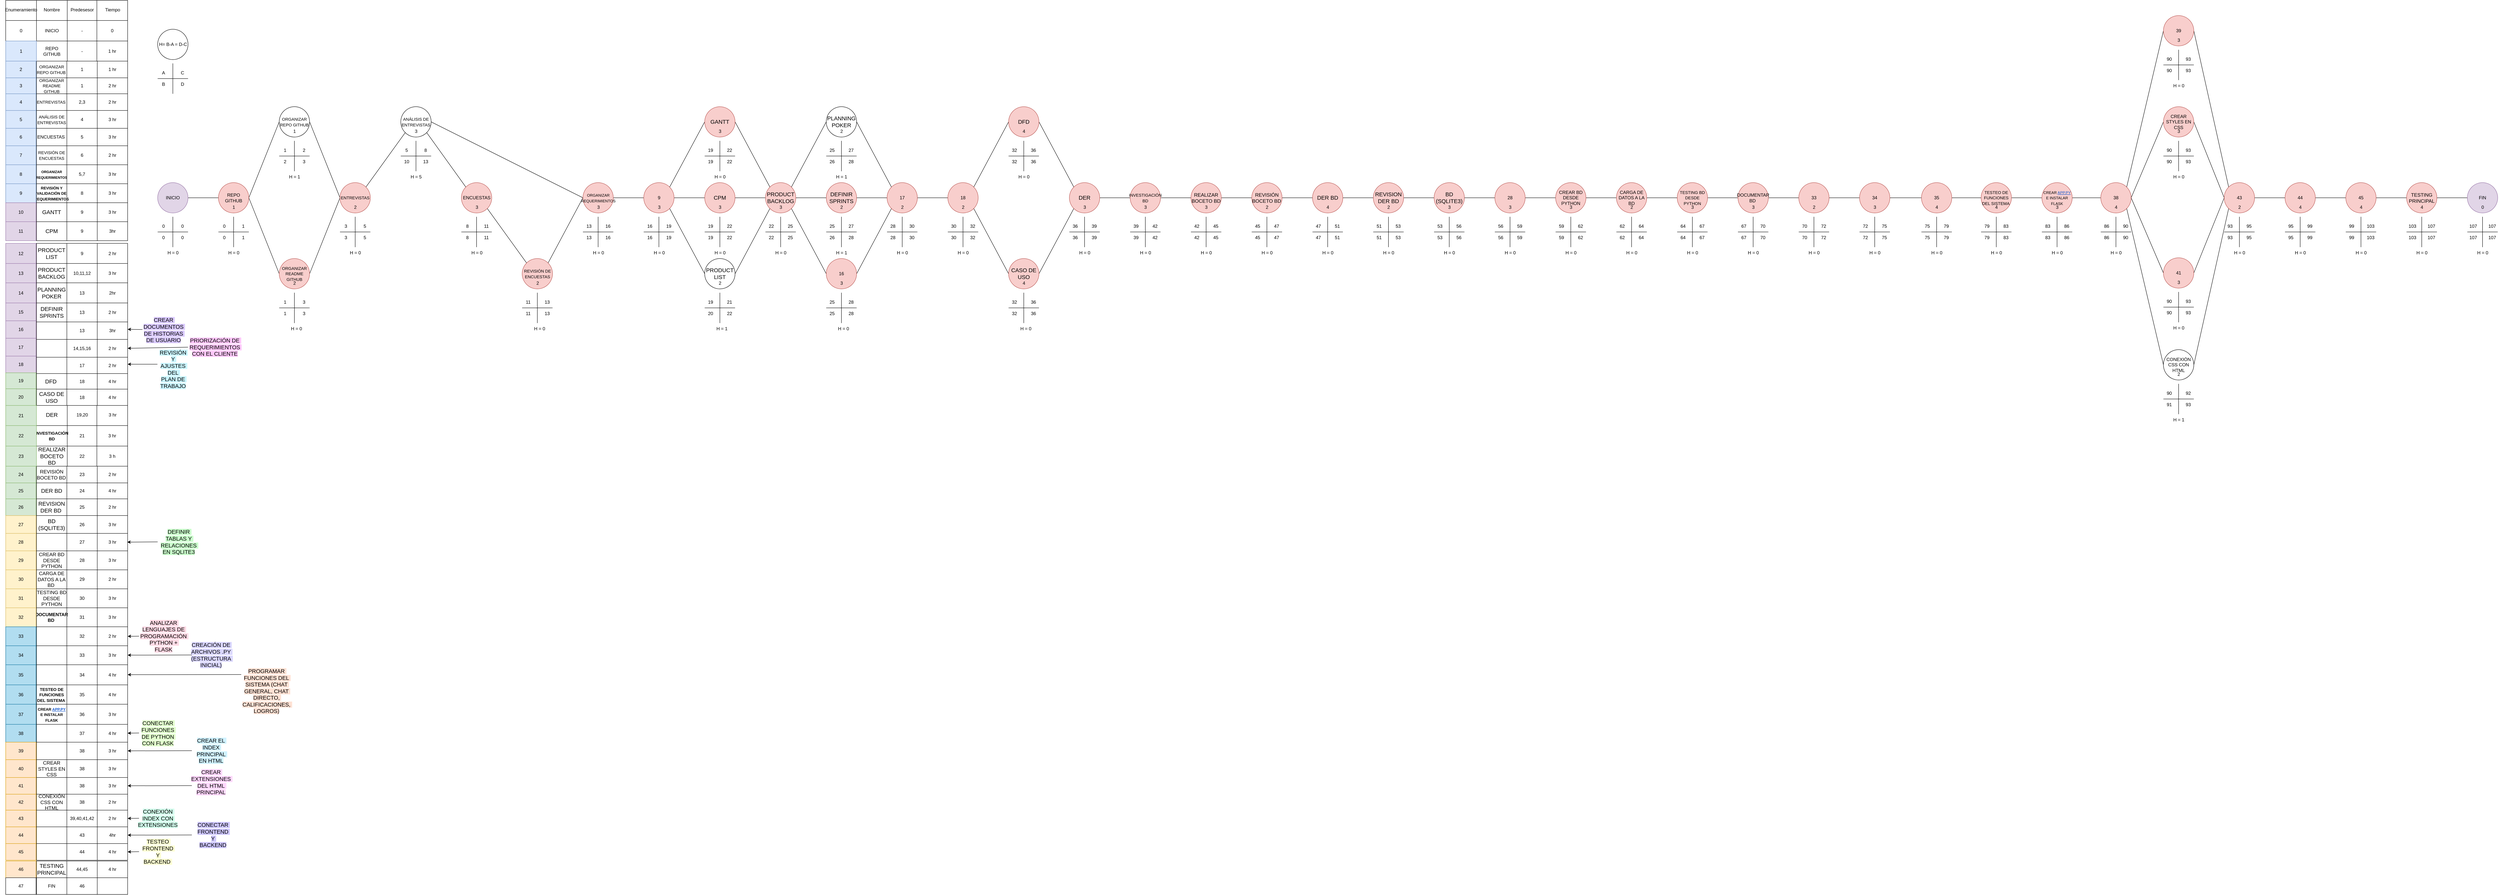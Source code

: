<mxfile version="28.1.1">
  <diagram name="Página-1" id="ruEeeOUj_dzfNQPRVZ7o">
    <mxGraphModel grid="1" page="1" gridSize="10" guides="1" tooltips="1" connect="1" arrows="1" fold="1" pageScale="1" pageWidth="827" pageHeight="1169" math="0" shadow="0">
      <root>
        <mxCell id="0" />
        <mxCell id="1" parent="0" />
        <mxCell id="STNTJ249T_L_3j0QIa5R-1" style="edgeStyle=orthogonalEdgeStyle;rounded=0;orthogonalLoop=1;jettySize=auto;html=1;exitX=1;exitY=0.5;exitDx=0;exitDy=0;entryX=0;entryY=0.5;entryDx=0;entryDy=0;endArrow=none;endFill=0;" edge="1" parent="1" source="STNTJ249T_L_3j0QIa5R-2" target="STNTJ249T_L_3j0QIa5R-9">
          <mxGeometry relative="1" as="geometry" />
        </mxCell>
        <mxCell id="STNTJ249T_L_3j0QIa5R-2" value="INICIO" style="ellipse;whiteSpace=wrap;html=1;aspect=fixed;fillColor=#e1d5e7;strokeColor=#9673a6;" vertex="1" parent="1">
          <mxGeometry x="440" y="520" width="80" height="80" as="geometry" />
        </mxCell>
        <mxCell id="STNTJ249T_L_3j0QIa5R-3" value="" style="endArrow=none;html=1;rounded=0;" edge="1" parent="1">
          <mxGeometry width="50" height="50" relative="1" as="geometry">
            <mxPoint x="480" y="690" as="sourcePoint" />
            <mxPoint x="480" y="610" as="targetPoint" />
          </mxGeometry>
        </mxCell>
        <mxCell id="STNTJ249T_L_3j0QIa5R-4" value="" style="endArrow=none;html=1;rounded=0;" edge="1" parent="1">
          <mxGeometry width="50" height="50" relative="1" as="geometry">
            <mxPoint x="440" y="650" as="sourcePoint" />
            <mxPoint x="520" y="650" as="targetPoint" />
          </mxGeometry>
        </mxCell>
        <mxCell id="STNTJ249T_L_3j0QIa5R-5" value="0" style="text;html=1;align=center;verticalAlign=middle;resizable=0;points=[];autosize=1;strokeColor=none;fillColor=none;" vertex="1" parent="1">
          <mxGeometry x="440" y="620" width="30" height="30" as="geometry" />
        </mxCell>
        <mxCell id="STNTJ249T_L_3j0QIa5R-6" value="0" style="text;html=1;align=center;verticalAlign=middle;resizable=0;points=[];autosize=1;strokeColor=none;fillColor=none;" vertex="1" parent="1">
          <mxGeometry x="440" y="650" width="30" height="30" as="geometry" />
        </mxCell>
        <mxCell id="STNTJ249T_L_3j0QIa5R-7" value="0" style="text;html=1;align=center;verticalAlign=middle;resizable=0;points=[];autosize=1;strokeColor=none;fillColor=none;" vertex="1" parent="1">
          <mxGeometry x="490" y="650" width="30" height="30" as="geometry" />
        </mxCell>
        <mxCell id="STNTJ249T_L_3j0QIa5R-8" style="rounded=0;orthogonalLoop=1;jettySize=auto;html=1;exitX=1;exitY=0.5;exitDx=0;exitDy=0;entryX=0;entryY=0.5;entryDx=0;entryDy=0;endArrow=none;endFill=0;" edge="1" parent="1" source="STNTJ249T_L_3j0QIa5R-9" target="STNTJ249T_L_3j0QIa5R-15">
          <mxGeometry relative="1" as="geometry" />
        </mxCell>
        <mxCell id="v5TdDAuoPzza1JIczNu9-1" style="rounded=0;orthogonalLoop=1;jettySize=auto;html=1;exitX=1;exitY=0.5;exitDx=0;exitDy=0;entryX=0;entryY=0.5;entryDx=0;entryDy=0;endArrow=none;endFill=0;" edge="1" parent="1" source="STNTJ249T_L_3j0QIa5R-9" target="F1_xxs9Xwn4UyC5FVB3U-48">
          <mxGeometry relative="1" as="geometry" />
        </mxCell>
        <mxCell id="STNTJ249T_L_3j0QIa5R-9" value="&lt;span style=&quot;font-family: Arial, sans-serif; white-space-collapse: preserve;&quot;&gt;REPO GITHUB&lt;/span&gt;" style="ellipse;whiteSpace=wrap;html=1;aspect=fixed;fillColor=#f8cecc;strokeColor=#b85450;" vertex="1" parent="1">
          <mxGeometry x="600" y="520" width="80" height="80" as="geometry" />
        </mxCell>
        <mxCell id="STNTJ249T_L_3j0QIa5R-10" value="" style="endArrow=none;html=1;rounded=0;" edge="1" parent="1">
          <mxGeometry width="50" height="50" relative="1" as="geometry">
            <mxPoint x="640" y="690" as="sourcePoint" />
            <mxPoint x="640" y="610" as="targetPoint" />
          </mxGeometry>
        </mxCell>
        <mxCell id="STNTJ249T_L_3j0QIa5R-11" value="" style="endArrow=none;html=1;rounded=0;" edge="1" parent="1">
          <mxGeometry width="50" height="50" relative="1" as="geometry">
            <mxPoint x="600" y="650" as="sourcePoint" />
            <mxPoint x="680" y="650" as="targetPoint" />
          </mxGeometry>
        </mxCell>
        <mxCell id="STNTJ249T_L_3j0QIa5R-12" value="1" style="text;html=1;align=center;verticalAlign=middle;resizable=0;points=[];autosize=1;strokeColor=none;fillColor=none;" vertex="1" parent="1">
          <mxGeometry x="650" y="620" width="30" height="30" as="geometry" />
        </mxCell>
        <mxCell id="STNTJ249T_L_3j0QIa5R-13" value="0" style="text;html=1;align=center;verticalAlign=middle;resizable=0;points=[];autosize=1;strokeColor=none;fillColor=none;" vertex="1" parent="1">
          <mxGeometry x="600" y="650" width="30" height="30" as="geometry" />
        </mxCell>
        <mxCell id="STNTJ249T_L_3j0QIa5R-14" value="1" style="text;html=1;align=center;verticalAlign=middle;resizable=0;points=[];autosize=1;strokeColor=none;fillColor=none;" vertex="1" parent="1">
          <mxGeometry x="650" y="650" width="30" height="30" as="geometry" />
        </mxCell>
        <mxCell id="v5TdDAuoPzza1JIczNu9-2" style="rounded=0;orthogonalLoop=1;jettySize=auto;html=1;exitX=1;exitY=0.5;exitDx=0;exitDy=0;entryX=0;entryY=0.5;entryDx=0;entryDy=0;endArrow=none;endFill=0;" edge="1" parent="1" source="STNTJ249T_L_3j0QIa5R-15" target="F1_xxs9Xwn4UyC5FVB3U-57">
          <mxGeometry relative="1" as="geometry" />
        </mxCell>
        <mxCell id="STNTJ249T_L_3j0QIa5R-15" value="&lt;span style=&quot;font-family: Arial, sans-serif; font-size: 11px; white-space-collapse: preserve;&quot;&gt;ORGANIZAR REPO GITHUB&lt;/span&gt;" style="ellipse;whiteSpace=wrap;html=1;aspect=fixed;" vertex="1" parent="1">
          <mxGeometry x="760" y="320" width="80" height="80" as="geometry" />
        </mxCell>
        <mxCell id="STNTJ249T_L_3j0QIa5R-16" value="" style="endArrow=none;html=1;rounded=0;" edge="1" parent="1">
          <mxGeometry width="50" height="50" relative="1" as="geometry">
            <mxPoint x="800" y="490" as="sourcePoint" />
            <mxPoint x="800" y="410" as="targetPoint" />
          </mxGeometry>
        </mxCell>
        <mxCell id="STNTJ249T_L_3j0QIa5R-17" value="" style="endArrow=none;html=1;rounded=0;" edge="1" parent="1">
          <mxGeometry width="50" height="50" relative="1" as="geometry">
            <mxPoint x="760" y="450" as="sourcePoint" />
            <mxPoint x="840" y="450" as="targetPoint" />
          </mxGeometry>
        </mxCell>
        <mxCell id="STNTJ249T_L_3j0QIa5R-18" value="2" style="text;html=1;align=center;verticalAlign=middle;resizable=0;points=[];autosize=1;strokeColor=none;fillColor=none;" vertex="1" parent="1">
          <mxGeometry x="810" y="420" width="30" height="30" as="geometry" />
        </mxCell>
        <mxCell id="STNTJ249T_L_3j0QIa5R-19" value="1" style="text;html=1;align=center;verticalAlign=middle;resizable=0;points=[];autosize=1;strokeColor=none;fillColor=none;" vertex="1" parent="1">
          <mxGeometry x="760" y="420" width="30" height="30" as="geometry" />
        </mxCell>
        <mxCell id="STNTJ249T_L_3j0QIa5R-20" value="2" style="text;html=1;align=center;verticalAlign=middle;resizable=0;points=[];autosize=1;strokeColor=none;fillColor=none;" vertex="1" parent="1">
          <mxGeometry x="760" y="450" width="30" height="30" as="geometry" />
        </mxCell>
        <mxCell id="STNTJ249T_L_3j0QIa5R-21" value="3" style="text;html=1;align=center;verticalAlign=middle;resizable=0;points=[];autosize=1;strokeColor=none;fillColor=none;" vertex="1" parent="1">
          <mxGeometry x="810" y="450" width="30" height="30" as="geometry" />
        </mxCell>
        <mxCell id="STNTJ249T_L_3j0QIa5R-22" value="1" style="text;html=1;align=center;verticalAlign=middle;resizable=0;points=[];autosize=1;" vertex="1" parent="1">
          <mxGeometry x="625" y="570" width="30" height="30" as="geometry" />
        </mxCell>
        <mxCell id="STNTJ249T_L_3j0QIa5R-23" value="1" style="text;html=1;align=center;verticalAlign=middle;resizable=0;points=[];autosize=1;" vertex="1" parent="1">
          <mxGeometry x="785" y="370" width="30" height="30" as="geometry" />
        </mxCell>
        <mxCell id="STNTJ249T_L_3j0QIa5R-24" value="" style="ellipse;whiteSpace=wrap;html=1;aspect=fixed;" vertex="1" parent="1">
          <mxGeometry x="440" y="116" width="80" height="80" as="geometry" />
        </mxCell>
        <mxCell id="STNTJ249T_L_3j0QIa5R-25" value="" style="endArrow=none;html=1;rounded=0;" edge="1" parent="1">
          <mxGeometry width="50" height="50" relative="1" as="geometry">
            <mxPoint x="480" y="286" as="sourcePoint" />
            <mxPoint x="480" y="206" as="targetPoint" />
          </mxGeometry>
        </mxCell>
        <mxCell id="STNTJ249T_L_3j0QIa5R-26" value="" style="endArrow=none;html=1;rounded=0;" edge="1" parent="1">
          <mxGeometry width="50" height="50" relative="1" as="geometry">
            <mxPoint x="440" y="246" as="sourcePoint" />
            <mxPoint x="520" y="246" as="targetPoint" />
          </mxGeometry>
        </mxCell>
        <mxCell id="STNTJ249T_L_3j0QIa5R-27" value="C" style="text;html=1;align=center;verticalAlign=middle;resizable=0;points=[];autosize=1;strokeColor=none;fillColor=none;" vertex="1" parent="1">
          <mxGeometry x="490" y="216" width="30" height="30" as="geometry" />
        </mxCell>
        <mxCell id="STNTJ249T_L_3j0QIa5R-28" value="A" style="text;html=1;align=center;verticalAlign=middle;resizable=0;points=[];autosize=1;strokeColor=none;fillColor=none;" vertex="1" parent="1">
          <mxGeometry x="440" y="216" width="30" height="30" as="geometry" />
        </mxCell>
        <mxCell id="STNTJ249T_L_3j0QIa5R-29" value="B" style="text;html=1;align=center;verticalAlign=middle;resizable=0;points=[];autosize=1;strokeColor=none;fillColor=none;" vertex="1" parent="1">
          <mxGeometry x="440" y="246" width="30" height="30" as="geometry" />
        </mxCell>
        <mxCell id="STNTJ249T_L_3j0QIa5R-30" value="D" style="text;html=1;align=center;verticalAlign=middle;resizable=0;points=[];autosize=1;strokeColor=none;fillColor=none;" vertex="1" parent="1">
          <mxGeometry x="490" y="246" width="30" height="30" as="geometry" />
        </mxCell>
        <mxCell id="STNTJ249T_L_3j0QIa5R-31" value="H= B-A = D-C" style="text;html=1;align=center;verticalAlign=middle;resizable=0;points=[];autosize=1;strokeColor=none;fillColor=none;" vertex="1" parent="1">
          <mxGeometry x="430" y="141" width="100" height="30" as="geometry" />
        </mxCell>
        <mxCell id="STNTJ249T_L_3j0QIa5R-32" value="0" style="text;html=1;align=center;verticalAlign=middle;resizable=0;points=[];autosize=1;strokeColor=none;fillColor=none;" vertex="1" parent="1">
          <mxGeometry x="490" y="620" width="30" height="30" as="geometry" />
        </mxCell>
        <mxCell id="STNTJ249T_L_3j0QIa5R-33" value="0" style="text;html=1;align=center;verticalAlign=middle;resizable=0;points=[];autosize=1;strokeColor=none;fillColor=none;" vertex="1" parent="1">
          <mxGeometry x="600" y="620" width="30" height="30" as="geometry" />
        </mxCell>
        <mxCell id="STNTJ249T_L_3j0QIa5R-34" value="H = 0" style="text;html=1;align=center;verticalAlign=middle;resizable=0;points=[];autosize=1;strokeColor=none;fillColor=none;" vertex="1" parent="1">
          <mxGeometry x="615" y="690" width="50" height="30" as="geometry" />
        </mxCell>
        <mxCell id="STNTJ249T_L_3j0QIa5R-35" value="H = 1" style="text;html=1;align=center;verticalAlign=middle;resizable=0;points=[];autosize=1;" vertex="1" parent="1">
          <mxGeometry x="775" y="490" width="50" height="30" as="geometry" />
        </mxCell>
        <mxCell id="STNTJ249T_L_3j0QIa5R-36" value="H = 0" style="text;html=1;align=center;verticalAlign=middle;resizable=0;points=[];autosize=1;strokeColor=none;fillColor=none;" vertex="1" parent="1">
          <mxGeometry x="455" y="690" width="50" height="30" as="geometry" />
        </mxCell>
        <mxCell id="STNTJ249T_L_3j0QIa5R-37" value="" style="childLayout=tableLayout;recursiveResize=0;shadow=0;fillColor=none;" vertex="1" parent="1">
          <mxGeometry x="121" y="40" width="240" height="160" as="geometry" />
        </mxCell>
        <mxCell id="STNTJ249T_L_3j0QIa5R-38" value="" style="shape=tableRow;horizontal=0;startSize=0;swimlaneHead=0;swimlaneBody=0;top=0;left=0;bottom=0;right=0;dropTarget=0;collapsible=0;recursiveResize=0;expand=0;fontStyle=0;fillColor=none;strokeColor=inherit;" vertex="1" parent="STNTJ249T_L_3j0QIa5R-37">
          <mxGeometry width="240" height="53" as="geometry" />
        </mxCell>
        <mxCell id="STNTJ249T_L_3j0QIa5R-39" value="" style="connectable=0;recursiveResize=0;strokeColor=inherit;fillColor=none;align=center;whiteSpace=wrap;html=1;" vertex="1" parent="STNTJ249T_L_3j0QIa5R-38">
          <mxGeometry width="81" height="53" as="geometry">
            <mxRectangle width="81" height="53" as="alternateBounds" />
          </mxGeometry>
        </mxCell>
        <mxCell id="STNTJ249T_L_3j0QIa5R-40" value="" style="connectable=0;recursiveResize=0;strokeColor=inherit;fillColor=none;align=center;whiteSpace=wrap;html=1;" vertex="1" parent="STNTJ249T_L_3j0QIa5R-38">
          <mxGeometry x="81" width="78" height="53" as="geometry">
            <mxRectangle width="78" height="53" as="alternateBounds" />
          </mxGeometry>
        </mxCell>
        <mxCell id="STNTJ249T_L_3j0QIa5R-41" value="" style="connectable=0;recursiveResize=0;strokeColor=inherit;fillColor=none;align=center;whiteSpace=wrap;html=1;" vertex="1" parent="STNTJ249T_L_3j0QIa5R-38">
          <mxGeometry x="159" width="81" height="53" as="geometry">
            <mxRectangle width="81" height="53" as="alternateBounds" />
          </mxGeometry>
        </mxCell>
        <mxCell id="STNTJ249T_L_3j0QIa5R-42" style="shape=tableRow;horizontal=0;startSize=0;swimlaneHead=0;swimlaneBody=0;top=0;left=0;bottom=0;right=0;dropTarget=0;collapsible=0;recursiveResize=0;expand=0;fontStyle=0;fillColor=none;strokeColor=inherit;" vertex="1" parent="STNTJ249T_L_3j0QIa5R-37">
          <mxGeometry y="53" width="240" height="54" as="geometry" />
        </mxCell>
        <mxCell id="STNTJ249T_L_3j0QIa5R-43" value="INICIO" style="connectable=0;recursiveResize=0;strokeColor=inherit;fillColor=none;align=center;whiteSpace=wrap;html=1;" vertex="1" parent="STNTJ249T_L_3j0QIa5R-42">
          <mxGeometry width="81" height="54" as="geometry">
            <mxRectangle width="81" height="54" as="alternateBounds" />
          </mxGeometry>
        </mxCell>
        <mxCell id="STNTJ249T_L_3j0QIa5R-44" value="-" style="connectable=0;recursiveResize=0;strokeColor=inherit;fillColor=none;align=center;whiteSpace=wrap;html=1;" vertex="1" parent="STNTJ249T_L_3j0QIa5R-42">
          <mxGeometry x="81" width="78" height="54" as="geometry">
            <mxRectangle width="78" height="54" as="alternateBounds" />
          </mxGeometry>
        </mxCell>
        <mxCell id="STNTJ249T_L_3j0QIa5R-45" value="0" style="connectable=0;recursiveResize=0;strokeColor=inherit;fillColor=none;align=center;whiteSpace=wrap;html=1;" vertex="1" parent="STNTJ249T_L_3j0QIa5R-42">
          <mxGeometry x="159" width="81" height="54" as="geometry">
            <mxRectangle width="81" height="54" as="alternateBounds" />
          </mxGeometry>
        </mxCell>
        <mxCell id="STNTJ249T_L_3j0QIa5R-46" style="shape=tableRow;horizontal=0;startSize=0;swimlaneHead=0;swimlaneBody=0;top=0;left=0;bottom=0;right=0;dropTarget=0;collapsible=0;recursiveResize=0;expand=0;fontStyle=0;fillColor=none;strokeColor=inherit;" vertex="1" parent="STNTJ249T_L_3j0QIa5R-37">
          <mxGeometry y="107" width="240" height="53" as="geometry" />
        </mxCell>
        <mxCell id="STNTJ249T_L_3j0QIa5R-47" value="&lt;span id=&quot;docs-internal-guid-d9bc0974-7fff-6aea-82d3-85da500c9290&quot;&gt;&lt;span style=&quot;font-family: Arial, sans-serif; background-color: transparent; font-variant-numeric: normal; font-variant-east-asian: normal; font-variant-alternates: normal; font-variant-position: normal; font-variant-emoji: normal; vertical-align: baseline; white-space-collapse: preserve;&quot;&gt;&lt;font&gt;REPO GITHUB&lt;/font&gt;&lt;/span&gt;&lt;/span&gt;" style="connectable=0;recursiveResize=0;strokeColor=inherit;fillColor=none;align=center;whiteSpace=wrap;html=1;" vertex="1" parent="STNTJ249T_L_3j0QIa5R-46">
          <mxGeometry width="81" height="53" as="geometry">
            <mxRectangle width="81" height="53" as="alternateBounds" />
          </mxGeometry>
        </mxCell>
        <mxCell id="STNTJ249T_L_3j0QIa5R-48" value="-" style="connectable=0;recursiveResize=0;strokeColor=inherit;fillColor=none;align=center;whiteSpace=wrap;html=1;" vertex="1" parent="STNTJ249T_L_3j0QIa5R-46">
          <mxGeometry x="81" width="78" height="53" as="geometry">
            <mxRectangle width="78" height="53" as="alternateBounds" />
          </mxGeometry>
        </mxCell>
        <mxCell id="STNTJ249T_L_3j0QIa5R-49" value="1 hr" style="connectable=0;recursiveResize=0;strokeColor=inherit;fillColor=none;align=center;whiteSpace=wrap;html=1;" vertex="1" parent="STNTJ249T_L_3j0QIa5R-46">
          <mxGeometry x="159" width="81" height="53" as="geometry">
            <mxRectangle width="81" height="53" as="alternateBounds" />
          </mxGeometry>
        </mxCell>
        <mxCell id="STNTJ249T_L_3j0QIa5R-50" value="" style="childLayout=tableLayout;recursiveResize=0;shadow=0;fillColor=none;" vertex="1" parent="1">
          <mxGeometry x="121" y="200" width="240" height="130" as="geometry" />
        </mxCell>
        <mxCell id="STNTJ249T_L_3j0QIa5R-51" value="" style="shape=tableRow;horizontal=0;startSize=0;swimlaneHead=0;swimlaneBody=0;top=0;left=0;bottom=0;right=0;dropTarget=0;collapsible=0;recursiveResize=0;expand=0;fontStyle=0;fillColor=none;strokeColor=inherit;" vertex="1" parent="STNTJ249T_L_3j0QIa5R-50">
          <mxGeometry width="240" height="44" as="geometry" />
        </mxCell>
        <mxCell id="STNTJ249T_L_3j0QIa5R-52" value="&lt;span id=&quot;docs-internal-guid-a764b6d5-7fff-878d-d920-b7b7960c5fcb&quot;&gt;&lt;span style=&quot;font-family: Arial, sans-serif; background-color: transparent; font-variant-numeric: normal; font-variant-east-asian: normal; font-variant-alternates: normal; font-variant-position: normal; font-variant-emoji: normal; vertical-align: baseline; white-space-collapse: preserve;&quot;&gt;&lt;font style=&quot;font-size: 11px;&quot;&gt;ORGANIZAR REPO GITHUB &lt;/font&gt;&lt;/span&gt;&lt;/span&gt;" style="connectable=0;recursiveResize=0;strokeColor=inherit;fillColor=none;align=center;whiteSpace=wrap;html=1;" vertex="1" parent="STNTJ249T_L_3j0QIa5R-51">
          <mxGeometry width="80" height="44" as="geometry">
            <mxRectangle width="80" height="44" as="alternateBounds" />
          </mxGeometry>
        </mxCell>
        <mxCell id="STNTJ249T_L_3j0QIa5R-53" value="1" style="connectable=0;recursiveResize=0;strokeColor=inherit;fillColor=none;align=center;whiteSpace=wrap;html=1;" vertex="1" parent="STNTJ249T_L_3j0QIa5R-51">
          <mxGeometry x="80" width="80" height="44" as="geometry">
            <mxRectangle width="80" height="44" as="alternateBounds" />
          </mxGeometry>
        </mxCell>
        <mxCell id="STNTJ249T_L_3j0QIa5R-54" value="1 hr" style="connectable=0;recursiveResize=0;strokeColor=inherit;fillColor=none;align=center;whiteSpace=wrap;html=1;" vertex="1" parent="STNTJ249T_L_3j0QIa5R-51">
          <mxGeometry x="160" width="80" height="44" as="geometry">
            <mxRectangle width="80" height="44" as="alternateBounds" />
          </mxGeometry>
        </mxCell>
        <mxCell id="STNTJ249T_L_3j0QIa5R-55" style="shape=tableRow;horizontal=0;startSize=0;swimlaneHead=0;swimlaneBody=0;top=0;left=0;bottom=0;right=0;dropTarget=0;collapsible=0;recursiveResize=0;expand=0;fontStyle=0;fillColor=none;strokeColor=inherit;" vertex="1" parent="STNTJ249T_L_3j0QIa5R-50">
          <mxGeometry y="44" width="240" height="42" as="geometry" />
        </mxCell>
        <mxCell id="STNTJ249T_L_3j0QIa5R-56" value="&lt;span id=&quot;docs-internal-guid-350d427a-7fff-d6d7-c465-18de3ca7d85b&quot;&gt;&lt;span style=&quot;font-family: Arial, sans-serif; background-color: transparent; font-variant-numeric: normal; font-variant-east-asian: normal; font-variant-alternates: normal; font-variant-position: normal; font-variant-emoji: normal; vertical-align: baseline; white-space-collapse: preserve;&quot;&gt;&lt;font style=&quot;font-size: 11px;&quot;&gt;ORGANIZAR README GITHUB&lt;/font&gt;&lt;/span&gt;&lt;/span&gt;" style="connectable=0;recursiveResize=0;strokeColor=inherit;fillColor=none;align=center;whiteSpace=wrap;html=1;" vertex="1" parent="STNTJ249T_L_3j0QIa5R-55">
          <mxGeometry width="80" height="42" as="geometry">
            <mxRectangle width="80" height="42" as="alternateBounds" />
          </mxGeometry>
        </mxCell>
        <mxCell id="STNTJ249T_L_3j0QIa5R-57" value="1" style="connectable=0;recursiveResize=0;strokeColor=inherit;fillColor=none;align=center;whiteSpace=wrap;html=1;" vertex="1" parent="STNTJ249T_L_3j0QIa5R-55">
          <mxGeometry x="80" width="80" height="42" as="geometry">
            <mxRectangle width="80" height="42" as="alternateBounds" />
          </mxGeometry>
        </mxCell>
        <mxCell id="STNTJ249T_L_3j0QIa5R-58" value="2 hr" style="connectable=0;recursiveResize=0;strokeColor=inherit;fillColor=none;align=center;whiteSpace=wrap;html=1;" vertex="1" parent="STNTJ249T_L_3j0QIa5R-55">
          <mxGeometry x="160" width="80" height="42" as="geometry">
            <mxRectangle width="80" height="42" as="alternateBounds" />
          </mxGeometry>
        </mxCell>
        <mxCell id="STNTJ249T_L_3j0QIa5R-59" style="shape=tableRow;horizontal=0;startSize=0;swimlaneHead=0;swimlaneBody=0;top=0;left=0;bottom=0;right=0;dropTarget=0;collapsible=0;recursiveResize=0;expand=0;fontStyle=0;fillColor=none;strokeColor=inherit;" vertex="1" parent="STNTJ249T_L_3j0QIa5R-50">
          <mxGeometry y="86" width="240" height="44" as="geometry" />
        </mxCell>
        <mxCell id="STNTJ249T_L_3j0QIa5R-60" value="&lt;span id=&quot;docs-internal-guid-fe6e362d-7fff-46c2-c917-2da8b095b7a7&quot;&gt;&lt;span style=&quot;font-family: Arial, sans-serif; background-color: transparent; font-variant-numeric: normal; font-variant-east-asian: normal; font-variant-alternates: normal; font-variant-position: normal; font-variant-emoji: normal; vertical-align: baseline; white-space-collapse: preserve;&quot;&gt;&lt;font style=&quot;font-size: 11px;&quot;&gt;ENTREVISTAS &lt;/font&gt;&lt;/span&gt;&lt;/span&gt;" style="connectable=0;recursiveResize=0;strokeColor=inherit;fillColor=none;align=center;whiteSpace=wrap;html=1;" vertex="1" parent="STNTJ249T_L_3j0QIa5R-59">
          <mxGeometry width="80" height="44" as="geometry">
            <mxRectangle width="80" height="44" as="alternateBounds" />
          </mxGeometry>
        </mxCell>
        <mxCell id="STNTJ249T_L_3j0QIa5R-61" value="2,3" style="connectable=0;recursiveResize=0;strokeColor=inherit;fillColor=none;align=center;whiteSpace=wrap;html=1;" vertex="1" parent="STNTJ249T_L_3j0QIa5R-59">
          <mxGeometry x="80" width="80" height="44" as="geometry">
            <mxRectangle width="80" height="44" as="alternateBounds" />
          </mxGeometry>
        </mxCell>
        <mxCell id="STNTJ249T_L_3j0QIa5R-62" value="2 hr" style="connectable=0;recursiveResize=0;strokeColor=inherit;fillColor=none;align=center;whiteSpace=wrap;html=1;" vertex="1" parent="STNTJ249T_L_3j0QIa5R-59">
          <mxGeometry x="160" width="80" height="44" as="geometry">
            <mxRectangle width="80" height="44" as="alternateBounds" />
          </mxGeometry>
        </mxCell>
        <mxCell id="STNTJ249T_L_3j0QIa5R-63" value="" style="childLayout=tableLayout;recursiveResize=0;shadow=0;fillColor=none;" vertex="1" parent="1">
          <mxGeometry x="121" y="330" width="240" height="93" as="geometry" />
        </mxCell>
        <mxCell id="STNTJ249T_L_3j0QIa5R-64" value="" style="shape=tableRow;horizontal=0;startSize=0;swimlaneHead=0;swimlaneBody=0;top=0;left=0;bottom=0;right=0;dropTarget=0;collapsible=0;recursiveResize=0;expand=0;fontStyle=0;fillColor=none;strokeColor=inherit;" vertex="1" parent="STNTJ249T_L_3j0QIa5R-63">
          <mxGeometry width="240" height="47" as="geometry" />
        </mxCell>
        <mxCell id="STNTJ249T_L_3j0QIa5R-65" value="&lt;span id=&quot;docs-internal-guid-b811023d-7fff-76b7-a866-9510dd1c7042&quot;&gt;&lt;span style=&quot;font-family: Arial, sans-serif; background-color: transparent; font-variant-numeric: normal; font-variant-east-asian: normal; font-variant-alternates: normal; font-variant-position: normal; font-variant-emoji: normal; vertical-align: baseline; white-space-collapse: preserve;&quot;&gt;&lt;font style=&quot;font-size: 11px;&quot;&gt;ANÁLISIS DE ENTREVISTAS&lt;/font&gt;&lt;/span&gt;&lt;/span&gt;" style="connectable=0;recursiveResize=0;strokeColor=inherit;fillColor=none;align=center;whiteSpace=wrap;html=1;" vertex="1" parent="STNTJ249T_L_3j0QIa5R-64">
          <mxGeometry width="80" height="47" as="geometry">
            <mxRectangle width="80" height="47" as="alternateBounds" />
          </mxGeometry>
        </mxCell>
        <mxCell id="STNTJ249T_L_3j0QIa5R-66" value="4" style="connectable=0;recursiveResize=0;strokeColor=inherit;fillColor=none;align=center;whiteSpace=wrap;html=1;" vertex="1" parent="STNTJ249T_L_3j0QIa5R-64">
          <mxGeometry x="80" width="80" height="47" as="geometry">
            <mxRectangle width="80" height="47" as="alternateBounds" />
          </mxGeometry>
        </mxCell>
        <mxCell id="STNTJ249T_L_3j0QIa5R-67" value="3 hr" style="connectable=0;recursiveResize=0;strokeColor=inherit;fillColor=none;align=center;whiteSpace=wrap;html=1;" vertex="1" parent="STNTJ249T_L_3j0QIa5R-64">
          <mxGeometry x="160" width="80" height="47" as="geometry">
            <mxRectangle width="80" height="47" as="alternateBounds" />
          </mxGeometry>
        </mxCell>
        <mxCell id="STNTJ249T_L_3j0QIa5R-68" style="shape=tableRow;horizontal=0;startSize=0;swimlaneHead=0;swimlaneBody=0;top=0;left=0;bottom=0;right=0;dropTarget=0;collapsible=0;recursiveResize=0;expand=0;fontStyle=0;fillColor=none;strokeColor=inherit;" vertex="1" parent="STNTJ249T_L_3j0QIa5R-63">
          <mxGeometry y="47" width="240" height="46" as="geometry" />
        </mxCell>
        <mxCell id="STNTJ249T_L_3j0QIa5R-69" value="&lt;span id=&quot;docs-internal-guid-3f9a7a4b-7fff-9b60-3da9-df9e4c8da14b&quot;&gt;&lt;span style=&quot;font-family: Arial, sans-serif; background-color: transparent; font-variant-numeric: normal; font-variant-east-asian: normal; font-variant-alternates: normal; font-variant-position: normal; font-variant-emoji: normal; vertical-align: baseline; white-space-collapse: preserve;&quot;&gt;&lt;font&gt;ENCUESTAS &lt;/font&gt;&lt;/span&gt;&lt;/span&gt;" style="connectable=0;recursiveResize=0;strokeColor=inherit;fillColor=none;align=center;whiteSpace=wrap;html=1;" vertex="1" parent="STNTJ249T_L_3j0QIa5R-68">
          <mxGeometry width="80" height="46" as="geometry">
            <mxRectangle width="80" height="46" as="alternateBounds" />
          </mxGeometry>
        </mxCell>
        <mxCell id="STNTJ249T_L_3j0QIa5R-70" value="5" style="connectable=0;recursiveResize=0;strokeColor=inherit;fillColor=none;align=center;whiteSpace=wrap;html=1;" vertex="1" parent="STNTJ249T_L_3j0QIa5R-68">
          <mxGeometry x="80" width="80" height="46" as="geometry">
            <mxRectangle width="80" height="46" as="alternateBounds" />
          </mxGeometry>
        </mxCell>
        <mxCell id="STNTJ249T_L_3j0QIa5R-71" value="3 hr" style="connectable=0;recursiveResize=0;strokeColor=inherit;fillColor=none;align=center;whiteSpace=wrap;html=1;" vertex="1" parent="STNTJ249T_L_3j0QIa5R-68">
          <mxGeometry x="160" width="80" height="46" as="geometry">
            <mxRectangle width="80" height="46" as="alternateBounds" />
          </mxGeometry>
        </mxCell>
        <mxCell id="STNTJ249T_L_3j0QIa5R-72" value="" style="childLayout=tableLayout;recursiveResize=0;shadow=0;fillColor=none;" vertex="1" parent="1">
          <mxGeometry x="121" y="423" width="240" height="150" as="geometry" />
        </mxCell>
        <mxCell id="STNTJ249T_L_3j0QIa5R-73" value="" style="shape=tableRow;horizontal=0;startSize=0;swimlaneHead=0;swimlaneBody=0;top=0;left=0;bottom=0;right=0;dropTarget=0;collapsible=0;recursiveResize=0;expand=0;fontStyle=0;fillColor=none;strokeColor=inherit;" vertex="1" parent="STNTJ249T_L_3j0QIa5R-72">
          <mxGeometry width="240" height="50" as="geometry" />
        </mxCell>
        <mxCell id="STNTJ249T_L_3j0QIa5R-74" value="&lt;span id=&quot;docs-internal-guid-b30f2eb4-7fff-c727-5792-4ba6a7e84d20&quot;&gt;&lt;span style=&quot;font-family: Arial, sans-serif; background-color: transparent; font-variant-numeric: normal; font-variant-east-asian: normal; font-variant-alternates: normal; font-variant-position: normal; font-variant-emoji: normal; vertical-align: baseline; white-space-collapse: preserve;&quot;&gt;&lt;font style=&quot;font-size: 11px;&quot;&gt;REVISIÓN DE ENCUESTAS&lt;/font&gt;&lt;/span&gt;&lt;/span&gt;" style="connectable=0;recursiveResize=0;strokeColor=inherit;fillColor=none;align=center;whiteSpace=wrap;html=1;" vertex="1" parent="STNTJ249T_L_3j0QIa5R-73">
          <mxGeometry width="80" height="50" as="geometry">
            <mxRectangle width="80" height="50" as="alternateBounds" />
          </mxGeometry>
        </mxCell>
        <mxCell id="STNTJ249T_L_3j0QIa5R-75" value="6" style="connectable=0;recursiveResize=0;strokeColor=inherit;fillColor=none;align=center;whiteSpace=wrap;html=1;" vertex="1" parent="STNTJ249T_L_3j0QIa5R-73">
          <mxGeometry x="80" width="80" height="50" as="geometry">
            <mxRectangle width="80" height="50" as="alternateBounds" />
          </mxGeometry>
        </mxCell>
        <mxCell id="STNTJ249T_L_3j0QIa5R-76" value="2 hr" style="connectable=0;recursiveResize=0;strokeColor=inherit;fillColor=none;align=center;whiteSpace=wrap;html=1;" vertex="1" parent="STNTJ249T_L_3j0QIa5R-73">
          <mxGeometry x="160" width="80" height="50" as="geometry">
            <mxRectangle width="80" height="50" as="alternateBounds" />
          </mxGeometry>
        </mxCell>
        <mxCell id="STNTJ249T_L_3j0QIa5R-77" style="shape=tableRow;horizontal=0;startSize=0;swimlaneHead=0;swimlaneBody=0;top=0;left=0;bottom=0;right=0;dropTarget=0;collapsible=0;recursiveResize=0;expand=0;fontStyle=0;fillColor=none;strokeColor=inherit;" vertex="1" parent="STNTJ249T_L_3j0QIa5R-72">
          <mxGeometry y="50" width="240" height="50" as="geometry" />
        </mxCell>
        <mxCell id="STNTJ249T_L_3j0QIa5R-78" value="&lt;span id=&quot;docs-internal-guid-2cb2674a-7fff-f247-7c61-595aac119a8e&quot;&gt;&lt;span style=&quot;font-family: Arial, sans-serif; background-color: transparent; font-variant-numeric: normal; font-variant-east-asian: normal; font-variant-alternates: normal; font-variant-position: normal; font-variant-emoji: normal; vertical-align: baseline; white-space-collapse: preserve;&quot;&gt;&lt;font style=&quot;font-size: 9px;&quot;&gt;&lt;b&gt;ORGANIZAR REQUERIMIENTOS&lt;/b&gt;&lt;/font&gt;&lt;/span&gt;&lt;/span&gt;" style="connectable=0;recursiveResize=0;strokeColor=inherit;fillColor=none;align=center;whiteSpace=wrap;html=1;" vertex="1" parent="STNTJ249T_L_3j0QIa5R-77">
          <mxGeometry width="80" height="50" as="geometry">
            <mxRectangle width="80" height="50" as="alternateBounds" />
          </mxGeometry>
        </mxCell>
        <mxCell id="STNTJ249T_L_3j0QIa5R-79" value="5,7" style="connectable=0;recursiveResize=0;strokeColor=inherit;fillColor=none;align=center;whiteSpace=wrap;html=1;" vertex="1" parent="STNTJ249T_L_3j0QIa5R-77">
          <mxGeometry x="80" width="80" height="50" as="geometry">
            <mxRectangle width="80" height="50" as="alternateBounds" />
          </mxGeometry>
        </mxCell>
        <mxCell id="STNTJ249T_L_3j0QIa5R-80" value="3 hr" style="connectable=0;recursiveResize=0;strokeColor=inherit;fillColor=none;align=center;whiteSpace=wrap;html=1;" vertex="1" parent="STNTJ249T_L_3j0QIa5R-77">
          <mxGeometry x="160" width="80" height="50" as="geometry">
            <mxRectangle width="80" height="50" as="alternateBounds" />
          </mxGeometry>
        </mxCell>
        <mxCell id="STNTJ249T_L_3j0QIa5R-81" style="shape=tableRow;horizontal=0;startSize=0;swimlaneHead=0;swimlaneBody=0;top=0;left=0;bottom=0;right=0;dropTarget=0;collapsible=0;recursiveResize=0;expand=0;fontStyle=0;fillColor=none;strokeColor=inherit;" vertex="1" parent="STNTJ249T_L_3j0QIa5R-72">
          <mxGeometry y="100" width="240" height="50" as="geometry" />
        </mxCell>
        <mxCell id="STNTJ249T_L_3j0QIa5R-82" value="&lt;span id=&quot;docs-internal-guid-09fd0ce6-7fff-2f6f-7ca9-ebb3812eef09&quot;&gt;&lt;span style=&quot;font-family: Arial, sans-serif; background-color: transparent; font-variant-numeric: normal; font-variant-east-asian: normal; font-variant-alternates: normal; font-variant-position: normal; font-variant-emoji: normal; vertical-align: baseline; white-space-collapse: preserve;&quot;&gt;&lt;font style=&quot;font-size: 10px;&quot;&gt;&lt;b&gt;REVISIÓN Y VALIDACIÓN DE REQUERIMIENTOS&lt;/b&gt;&lt;/font&gt;&lt;/span&gt;&lt;/span&gt;" style="connectable=0;recursiveResize=0;strokeColor=inherit;fillColor=none;align=center;whiteSpace=wrap;html=1;" vertex="1" parent="STNTJ249T_L_3j0QIa5R-81">
          <mxGeometry width="80" height="50" as="geometry">
            <mxRectangle width="80" height="50" as="alternateBounds" />
          </mxGeometry>
        </mxCell>
        <mxCell id="STNTJ249T_L_3j0QIa5R-83" value="8" style="connectable=0;recursiveResize=0;strokeColor=inherit;fillColor=none;align=center;whiteSpace=wrap;html=1;" vertex="1" parent="STNTJ249T_L_3j0QIa5R-81">
          <mxGeometry x="80" width="80" height="50" as="geometry">
            <mxRectangle width="80" height="50" as="alternateBounds" />
          </mxGeometry>
        </mxCell>
        <mxCell id="STNTJ249T_L_3j0QIa5R-84" value="3 hr" style="connectable=0;recursiveResize=0;strokeColor=inherit;fillColor=none;align=center;whiteSpace=wrap;html=1;" vertex="1" parent="STNTJ249T_L_3j0QIa5R-81">
          <mxGeometry x="160" width="80" height="50" as="geometry">
            <mxRectangle width="80" height="50" as="alternateBounds" />
          </mxGeometry>
        </mxCell>
        <mxCell id="STNTJ249T_L_3j0QIa5R-85" value="" style="childLayout=tableLayout;recursiveResize=0;shadow=0;fillColor=none;" vertex="1" parent="1">
          <mxGeometry x="121" y="573" width="240" height="100" as="geometry" />
        </mxCell>
        <mxCell id="STNTJ249T_L_3j0QIa5R-90" style="shape=tableRow;horizontal=0;startSize=0;swimlaneHead=0;swimlaneBody=0;top=0;left=0;bottom=0;right=0;dropTarget=0;collapsible=0;recursiveResize=0;expand=0;fontStyle=0;fillColor=none;strokeColor=inherit;" vertex="1" parent="STNTJ249T_L_3j0QIa5R-85">
          <mxGeometry width="240" height="50" as="geometry" />
        </mxCell>
        <mxCell id="STNTJ249T_L_3j0QIa5R-91" value="&lt;span id=&quot;docs-internal-guid-b589ad5e-7fff-8308-94ac-2f6f6624de75&quot;&gt;&lt;span style=&quot;font-size: 11pt; font-family: Arial, sans-serif; background-color: transparent; font-variant-numeric: normal; font-variant-east-asian: normal; font-variant-alternates: normal; font-variant-position: normal; font-variant-emoji: normal; vertical-align: baseline; white-space-collapse: preserve;&quot;&gt;GANTT&lt;/span&gt;&lt;/span&gt;" style="connectable=0;recursiveResize=0;strokeColor=inherit;fillColor=none;align=center;whiteSpace=wrap;html=1;" vertex="1" parent="STNTJ249T_L_3j0QIa5R-90">
          <mxGeometry width="80" height="50" as="geometry">
            <mxRectangle width="80" height="50" as="alternateBounds" />
          </mxGeometry>
        </mxCell>
        <mxCell id="STNTJ249T_L_3j0QIa5R-92" value="9" style="connectable=0;recursiveResize=0;strokeColor=inherit;fillColor=none;align=center;whiteSpace=wrap;html=1;" vertex="1" parent="STNTJ249T_L_3j0QIa5R-90">
          <mxGeometry x="80" width="80" height="50" as="geometry">
            <mxRectangle width="80" height="50" as="alternateBounds" />
          </mxGeometry>
        </mxCell>
        <mxCell id="STNTJ249T_L_3j0QIa5R-93" value="3 hr" style="connectable=0;recursiveResize=0;strokeColor=inherit;fillColor=none;align=center;whiteSpace=wrap;html=1;" vertex="1" parent="STNTJ249T_L_3j0QIa5R-90">
          <mxGeometry x="160" width="80" height="50" as="geometry">
            <mxRectangle width="80" height="50" as="alternateBounds" />
          </mxGeometry>
        </mxCell>
        <mxCell id="STNTJ249T_L_3j0QIa5R-94" style="shape=tableRow;horizontal=0;startSize=0;swimlaneHead=0;swimlaneBody=0;top=0;left=0;bottom=0;right=0;dropTarget=0;collapsible=0;recursiveResize=0;expand=0;fontStyle=0;fillColor=none;strokeColor=inherit;" vertex="1" parent="STNTJ249T_L_3j0QIa5R-85">
          <mxGeometry y="50" width="240" height="50" as="geometry" />
        </mxCell>
        <mxCell id="STNTJ249T_L_3j0QIa5R-95" value="&lt;span id=&quot;docs-internal-guid-fb4a2803-7fff-9232-d836-e4453cf077aa&quot;&gt;&lt;span style=&quot;font-size: 11pt; font-family: Arial, sans-serif; background-color: transparent; font-variant-numeric: normal; font-variant-east-asian: normal; font-variant-alternates: normal; font-variant-position: normal; font-variant-emoji: normal; vertical-align: baseline; white-space-collapse: preserve;&quot;&gt;CPM&lt;/span&gt;&lt;/span&gt;" style="connectable=0;recursiveResize=0;strokeColor=inherit;fillColor=none;align=center;whiteSpace=wrap;html=1;" vertex="1" parent="STNTJ249T_L_3j0QIa5R-94">
          <mxGeometry width="80" height="50" as="geometry">
            <mxRectangle width="80" height="50" as="alternateBounds" />
          </mxGeometry>
        </mxCell>
        <mxCell id="STNTJ249T_L_3j0QIa5R-96" value="9" style="connectable=0;recursiveResize=0;strokeColor=inherit;fillColor=none;align=center;whiteSpace=wrap;html=1;" vertex="1" parent="STNTJ249T_L_3j0QIa5R-94">
          <mxGeometry x="80" width="80" height="50" as="geometry">
            <mxRectangle width="80" height="50" as="alternateBounds" />
          </mxGeometry>
        </mxCell>
        <mxCell id="STNTJ249T_L_3j0QIa5R-97" value="3hr" style="connectable=0;recursiveResize=0;strokeColor=inherit;fillColor=none;align=center;whiteSpace=wrap;html=1;" vertex="1" parent="STNTJ249T_L_3j0QIa5R-94">
          <mxGeometry x="160" width="80" height="50" as="geometry">
            <mxRectangle width="80" height="50" as="alternateBounds" />
          </mxGeometry>
        </mxCell>
        <mxCell id="STNTJ249T_L_3j0QIa5R-98" value="" style="childLayout=tableLayout;recursiveResize=0;shadow=0;fillColor=none;" vertex="1" parent="1">
          <mxGeometry x="121" y="680" width="240" height="157" as="geometry" />
        </mxCell>
        <mxCell id="STNTJ249T_L_3j0QIa5R-99" value="" style="shape=tableRow;horizontal=0;startSize=0;swimlaneHead=0;swimlaneBody=0;top=0;left=0;bottom=0;right=0;dropTarget=0;collapsible=0;recursiveResize=0;expand=0;fontStyle=0;fillColor=none;strokeColor=inherit;" vertex="1" parent="STNTJ249T_L_3j0QIa5R-98">
          <mxGeometry width="240" height="53" as="geometry" />
        </mxCell>
        <mxCell id="STNTJ249T_L_3j0QIa5R-100" value="&lt;span id=&quot;docs-internal-guid-6f6aa54b-7fff-a948-c2c2-07137561e651&quot;&gt;&lt;span style=&quot;font-size: 11pt; font-family: Arial, sans-serif; background-color: transparent; font-variant-numeric: normal; font-variant-east-asian: normal; font-variant-alternates: normal; font-variant-position: normal; font-variant-emoji: normal; vertical-align: baseline; white-space-collapse: preserve;&quot;&gt;PRODUCT LIST&lt;/span&gt;&lt;/span&gt;" style="connectable=0;recursiveResize=0;strokeColor=inherit;fillColor=none;align=center;whiteSpace=wrap;html=1;" vertex="1" parent="STNTJ249T_L_3j0QIa5R-99">
          <mxGeometry width="80" height="53" as="geometry">
            <mxRectangle width="80" height="53" as="alternateBounds" />
          </mxGeometry>
        </mxCell>
        <mxCell id="STNTJ249T_L_3j0QIa5R-101" value="9" style="connectable=0;recursiveResize=0;strokeColor=inherit;fillColor=none;align=center;whiteSpace=wrap;html=1;" vertex="1" parent="STNTJ249T_L_3j0QIa5R-99">
          <mxGeometry x="80" width="80" height="53" as="geometry">
            <mxRectangle width="80" height="53" as="alternateBounds" />
          </mxGeometry>
        </mxCell>
        <mxCell id="STNTJ249T_L_3j0QIa5R-102" value="2 hr" style="connectable=0;recursiveResize=0;strokeColor=inherit;fillColor=none;align=center;whiteSpace=wrap;html=1;" vertex="1" parent="STNTJ249T_L_3j0QIa5R-99">
          <mxGeometry x="160" width="80" height="53" as="geometry">
            <mxRectangle width="80" height="53" as="alternateBounds" />
          </mxGeometry>
        </mxCell>
        <mxCell id="STNTJ249T_L_3j0QIa5R-103" style="shape=tableRow;horizontal=0;startSize=0;swimlaneHead=0;swimlaneBody=0;top=0;left=0;bottom=0;right=0;dropTarget=0;collapsible=0;recursiveResize=0;expand=0;fontStyle=0;fillColor=none;strokeColor=inherit;" vertex="1" parent="STNTJ249T_L_3j0QIa5R-98">
          <mxGeometry y="53" width="240" height="51" as="geometry" />
        </mxCell>
        <mxCell id="STNTJ249T_L_3j0QIa5R-104" value="&lt;span id=&quot;docs-internal-guid-ba2caa22-7fff-c291-1988-a9f4fa4591a6&quot;&gt;&lt;span style=&quot;font-size: 11pt; font-family: Arial, sans-serif; background-color: transparent; font-variant-numeric: normal; font-variant-east-asian: normal; font-variant-alternates: normal; font-variant-position: normal; font-variant-emoji: normal; vertical-align: baseline; white-space-collapse: preserve;&quot;&gt;PRODUCT BACKLOG&lt;/span&gt;&lt;/span&gt;" style="connectable=0;recursiveResize=0;strokeColor=inherit;fillColor=none;align=center;whiteSpace=wrap;html=1;" vertex="1" parent="STNTJ249T_L_3j0QIa5R-103">
          <mxGeometry width="80" height="51" as="geometry">
            <mxRectangle width="80" height="51" as="alternateBounds" />
          </mxGeometry>
        </mxCell>
        <mxCell id="STNTJ249T_L_3j0QIa5R-105" value="10,11,12" style="connectable=0;recursiveResize=0;strokeColor=inherit;fillColor=none;align=center;whiteSpace=wrap;html=1;" vertex="1" parent="STNTJ249T_L_3j0QIa5R-103">
          <mxGeometry x="80" width="80" height="51" as="geometry">
            <mxRectangle width="80" height="51" as="alternateBounds" />
          </mxGeometry>
        </mxCell>
        <mxCell id="STNTJ249T_L_3j0QIa5R-106" value="3 hr" style="connectable=0;recursiveResize=0;strokeColor=inherit;fillColor=none;align=center;whiteSpace=wrap;html=1;" vertex="1" parent="STNTJ249T_L_3j0QIa5R-103">
          <mxGeometry x="160" width="80" height="51" as="geometry">
            <mxRectangle width="80" height="51" as="alternateBounds" />
          </mxGeometry>
        </mxCell>
        <mxCell id="STNTJ249T_L_3j0QIa5R-107" style="shape=tableRow;horizontal=0;startSize=0;swimlaneHead=0;swimlaneBody=0;top=0;left=0;bottom=0;right=0;dropTarget=0;collapsible=0;recursiveResize=0;expand=0;fontStyle=0;fillColor=none;strokeColor=inherit;" vertex="1" parent="STNTJ249T_L_3j0QIa5R-98">
          <mxGeometry y="104" width="240" height="53" as="geometry" />
        </mxCell>
        <mxCell id="STNTJ249T_L_3j0QIa5R-108" value="&lt;span id=&quot;docs-internal-guid-2bd73152-7fff-df40-1349-7364e14a2cc6&quot;&gt;&lt;span style=&quot;font-size: 11pt; font-family: Arial, sans-serif; background-color: transparent; font-variant-numeric: normal; font-variant-east-asian: normal; font-variant-alternates: normal; font-variant-position: normal; font-variant-emoji: normal; vertical-align: baseline; white-space-collapse: preserve;&quot;&gt;PLANNING POKER&lt;/span&gt;&lt;/span&gt;" style="connectable=0;recursiveResize=0;strokeColor=inherit;fillColor=none;align=center;whiteSpace=wrap;html=1;" vertex="1" parent="STNTJ249T_L_3j0QIa5R-107">
          <mxGeometry width="80" height="53" as="geometry">
            <mxRectangle width="80" height="53" as="alternateBounds" />
          </mxGeometry>
        </mxCell>
        <mxCell id="STNTJ249T_L_3j0QIa5R-109" value="13" style="connectable=0;recursiveResize=0;strokeColor=inherit;fillColor=none;align=center;whiteSpace=wrap;html=1;" vertex="1" parent="STNTJ249T_L_3j0QIa5R-107">
          <mxGeometry x="80" width="80" height="53" as="geometry">
            <mxRectangle width="80" height="53" as="alternateBounds" />
          </mxGeometry>
        </mxCell>
        <mxCell id="STNTJ249T_L_3j0QIa5R-110" value="2hr" style="connectable=0;recursiveResize=0;strokeColor=inherit;fillColor=none;align=center;whiteSpace=wrap;html=1;" vertex="1" parent="STNTJ249T_L_3j0QIa5R-107">
          <mxGeometry x="160" width="80" height="53" as="geometry">
            <mxRectangle width="80" height="53" as="alternateBounds" />
          </mxGeometry>
        </mxCell>
        <mxCell id="STNTJ249T_L_3j0QIa5R-111" value="" style="childLayout=tableLayout;recursiveResize=0;shadow=0;fillColor=none;" vertex="1" parent="1">
          <mxGeometry x="121" y="837" width="240" height="143" as="geometry" />
        </mxCell>
        <mxCell id="STNTJ249T_L_3j0QIa5R-112" value="" style="shape=tableRow;horizontal=0;startSize=0;swimlaneHead=0;swimlaneBody=0;top=0;left=0;bottom=0;right=0;dropTarget=0;collapsible=0;recursiveResize=0;expand=0;fontStyle=0;fillColor=none;strokeColor=inherit;" vertex="1" parent="STNTJ249T_L_3j0QIa5R-111">
          <mxGeometry width="240" height="50" as="geometry" />
        </mxCell>
        <mxCell id="STNTJ249T_L_3j0QIa5R-113" value="&lt;span id=&quot;docs-internal-guid-2f1ff7b6-7fff-06f0-7551-cc8d43de8293&quot;&gt;&lt;span style=&quot;font-size: 11pt; font-family: Arial, sans-serif; background-color: transparent; font-variant-numeric: normal; font-variant-east-asian: normal; font-variant-alternates: normal; font-variant-position: normal; font-variant-emoji: normal; vertical-align: baseline; white-space-collapse: preserve;&quot;&gt;DEFINIR SPRINTS&lt;/span&gt;&lt;/span&gt;" style="connectable=0;recursiveResize=0;strokeColor=inherit;fillColor=none;align=center;whiteSpace=wrap;html=1;" vertex="1" parent="STNTJ249T_L_3j0QIa5R-112">
          <mxGeometry width="80" height="50" as="geometry">
            <mxRectangle width="80" height="50" as="alternateBounds" />
          </mxGeometry>
        </mxCell>
        <mxCell id="STNTJ249T_L_3j0QIa5R-114" value="13" style="connectable=0;recursiveResize=0;strokeColor=inherit;fillColor=none;align=center;whiteSpace=wrap;html=1;" vertex="1" parent="STNTJ249T_L_3j0QIa5R-112">
          <mxGeometry x="80" width="80" height="50" as="geometry">
            <mxRectangle width="80" height="50" as="alternateBounds" />
          </mxGeometry>
        </mxCell>
        <mxCell id="STNTJ249T_L_3j0QIa5R-115" value="2 hr" style="connectable=0;recursiveResize=0;strokeColor=inherit;fillColor=none;align=center;whiteSpace=wrap;html=1;" vertex="1" parent="STNTJ249T_L_3j0QIa5R-112">
          <mxGeometry x="160" width="80" height="50" as="geometry">
            <mxRectangle width="80" height="50" as="alternateBounds" />
          </mxGeometry>
        </mxCell>
        <mxCell id="STNTJ249T_L_3j0QIa5R-116" style="shape=tableRow;horizontal=0;startSize=0;swimlaneHead=0;swimlaneBody=0;top=0;left=0;bottom=0;right=0;dropTarget=0;collapsible=0;recursiveResize=0;expand=0;fontStyle=0;fillColor=none;strokeColor=inherit;" vertex="1" parent="STNTJ249T_L_3j0QIa5R-111">
          <mxGeometry y="50" width="240" height="46" as="geometry" />
        </mxCell>
        <mxCell id="STNTJ249T_L_3j0QIa5R-117" value="" style="connectable=0;recursiveResize=0;strokeColor=inherit;fillColor=none;align=center;whiteSpace=wrap;html=1;" vertex="1" parent="STNTJ249T_L_3j0QIa5R-116">
          <mxGeometry width="80" height="46" as="geometry">
            <mxRectangle width="80" height="46" as="alternateBounds" />
          </mxGeometry>
        </mxCell>
        <mxCell id="STNTJ249T_L_3j0QIa5R-118" value="13" style="connectable=0;recursiveResize=0;strokeColor=inherit;fillColor=none;align=center;whiteSpace=wrap;html=1;" vertex="1" parent="STNTJ249T_L_3j0QIa5R-116">
          <mxGeometry x="80" width="80" height="46" as="geometry">
            <mxRectangle width="80" height="46" as="alternateBounds" />
          </mxGeometry>
        </mxCell>
        <mxCell id="STNTJ249T_L_3j0QIa5R-119" value="3hr" style="connectable=0;recursiveResize=0;strokeColor=inherit;fillColor=none;align=center;whiteSpace=wrap;html=1;" vertex="1" parent="STNTJ249T_L_3j0QIa5R-116">
          <mxGeometry x="160" width="80" height="46" as="geometry">
            <mxRectangle width="80" height="46" as="alternateBounds" />
          </mxGeometry>
        </mxCell>
        <mxCell id="STNTJ249T_L_3j0QIa5R-120" style="shape=tableRow;horizontal=0;startSize=0;swimlaneHead=0;swimlaneBody=0;top=0;left=0;bottom=0;right=0;dropTarget=0;collapsible=0;recursiveResize=0;expand=0;fontStyle=0;fillColor=none;strokeColor=inherit;" vertex="1" parent="STNTJ249T_L_3j0QIa5R-111">
          <mxGeometry y="96" width="240" height="47" as="geometry" />
        </mxCell>
        <mxCell id="STNTJ249T_L_3j0QIa5R-121" value="" style="connectable=0;recursiveResize=0;strokeColor=inherit;fillColor=none;align=center;whiteSpace=wrap;html=1;" vertex="1" parent="STNTJ249T_L_3j0QIa5R-120">
          <mxGeometry width="80" height="47" as="geometry">
            <mxRectangle width="80" height="47" as="alternateBounds" />
          </mxGeometry>
        </mxCell>
        <mxCell id="STNTJ249T_L_3j0QIa5R-122" value="14,15,16" style="connectable=0;recursiveResize=0;strokeColor=inherit;fillColor=none;align=center;whiteSpace=wrap;html=1;" vertex="1" parent="STNTJ249T_L_3j0QIa5R-120">
          <mxGeometry x="80" width="80" height="47" as="geometry">
            <mxRectangle width="80" height="47" as="alternateBounds" />
          </mxGeometry>
        </mxCell>
        <mxCell id="STNTJ249T_L_3j0QIa5R-123" value="2 hr" style="connectable=0;recursiveResize=0;strokeColor=inherit;fillColor=none;align=center;whiteSpace=wrap;html=1;" vertex="1" parent="STNTJ249T_L_3j0QIa5R-120">
          <mxGeometry x="160" width="80" height="47" as="geometry">
            <mxRectangle width="80" height="47" as="alternateBounds" />
          </mxGeometry>
        </mxCell>
        <mxCell id="STNTJ249T_L_3j0QIa5R-124" value="" style="childLayout=tableLayout;recursiveResize=0;shadow=0;fillColor=none;" vertex="1" parent="1">
          <mxGeometry x="121" y="980" width="240" height="127" as="geometry" />
        </mxCell>
        <mxCell id="STNTJ249T_L_3j0QIa5R-125" value="" style="shape=tableRow;horizontal=0;startSize=0;swimlaneHead=0;swimlaneBody=0;top=0;left=0;bottom=0;right=0;dropTarget=0;collapsible=0;recursiveResize=0;expand=0;fontStyle=0;fillColor=none;strokeColor=inherit;" vertex="1" parent="STNTJ249T_L_3j0QIa5R-124">
          <mxGeometry width="240" height="43" as="geometry" />
        </mxCell>
        <mxCell id="STNTJ249T_L_3j0QIa5R-126" value="" style="connectable=0;recursiveResize=0;strokeColor=inherit;fillColor=none;align=center;whiteSpace=wrap;html=1;" vertex="1" parent="STNTJ249T_L_3j0QIa5R-125">
          <mxGeometry width="80" height="43" as="geometry">
            <mxRectangle width="80" height="43" as="alternateBounds" />
          </mxGeometry>
        </mxCell>
        <mxCell id="STNTJ249T_L_3j0QIa5R-127" value="17" style="connectable=0;recursiveResize=0;strokeColor=inherit;fillColor=none;align=center;whiteSpace=wrap;html=1;" vertex="1" parent="STNTJ249T_L_3j0QIa5R-125">
          <mxGeometry x="80" width="80" height="43" as="geometry">
            <mxRectangle width="80" height="43" as="alternateBounds" />
          </mxGeometry>
        </mxCell>
        <mxCell id="STNTJ249T_L_3j0QIa5R-128" value="2 hr" style="connectable=0;recursiveResize=0;strokeColor=inherit;fillColor=none;align=center;whiteSpace=wrap;html=1;" vertex="1" parent="STNTJ249T_L_3j0QIa5R-125">
          <mxGeometry x="160" width="80" height="43" as="geometry">
            <mxRectangle width="80" height="43" as="alternateBounds" />
          </mxGeometry>
        </mxCell>
        <mxCell id="STNTJ249T_L_3j0QIa5R-129" style="shape=tableRow;horizontal=0;startSize=0;swimlaneHead=0;swimlaneBody=0;top=0;left=0;bottom=0;right=0;dropTarget=0;collapsible=0;recursiveResize=0;expand=0;fontStyle=0;fillColor=none;strokeColor=inherit;" vertex="1" parent="STNTJ249T_L_3j0QIa5R-124">
          <mxGeometry y="43" width="240" height="41" as="geometry" />
        </mxCell>
        <mxCell id="STNTJ249T_L_3j0QIa5R-130" value="&lt;span id=&quot;docs-internal-guid-aa1e3e16-7fff-b26b-7639-2b05b81bbd5d&quot;&gt;&lt;span style=&quot;font-size: 11pt; font-family: Arial, sans-serif; background-color: transparent; font-variant-numeric: normal; font-variant-east-asian: normal; font-variant-alternates: normal; font-variant-position: normal; font-variant-emoji: normal; vertical-align: baseline; white-space-collapse: preserve;&quot;&gt;DFD &lt;/span&gt;&lt;/span&gt;" style="connectable=0;recursiveResize=0;strokeColor=inherit;fillColor=none;align=center;whiteSpace=wrap;html=1;" vertex="1" parent="STNTJ249T_L_3j0QIa5R-129">
          <mxGeometry width="80" height="41" as="geometry">
            <mxRectangle width="80" height="41" as="alternateBounds" />
          </mxGeometry>
        </mxCell>
        <mxCell id="STNTJ249T_L_3j0QIa5R-131" value="18" style="connectable=0;recursiveResize=0;strokeColor=inherit;fillColor=none;align=center;whiteSpace=wrap;html=1;" vertex="1" parent="STNTJ249T_L_3j0QIa5R-129">
          <mxGeometry x="80" width="80" height="41" as="geometry">
            <mxRectangle width="80" height="41" as="alternateBounds" />
          </mxGeometry>
        </mxCell>
        <mxCell id="STNTJ249T_L_3j0QIa5R-132" value="4 hr" style="connectable=0;recursiveResize=0;strokeColor=inherit;fillColor=none;align=center;whiteSpace=wrap;html=1;" vertex="1" parent="STNTJ249T_L_3j0QIa5R-129">
          <mxGeometry x="160" width="80" height="41" as="geometry">
            <mxRectangle width="80" height="41" as="alternateBounds" />
          </mxGeometry>
        </mxCell>
        <mxCell id="STNTJ249T_L_3j0QIa5R-133" style="shape=tableRow;horizontal=0;startSize=0;swimlaneHead=0;swimlaneBody=0;top=0;left=0;bottom=0;right=0;dropTarget=0;collapsible=0;recursiveResize=0;expand=0;fontStyle=0;fillColor=none;strokeColor=inherit;" vertex="1" parent="STNTJ249T_L_3j0QIa5R-124">
          <mxGeometry y="84" width="240" height="43" as="geometry" />
        </mxCell>
        <mxCell id="STNTJ249T_L_3j0QIa5R-134" value="&lt;span id=&quot;docs-internal-guid-da30fcdd-7fff-b774-c39c-91f13784c622&quot;&gt;&lt;span style=&quot;font-size: 11pt; font-family: Arial, sans-serif; background-color: transparent; font-variant-numeric: normal; font-variant-east-asian: normal; font-variant-alternates: normal; font-variant-position: normal; font-variant-emoji: normal; vertical-align: baseline; white-space-collapse: preserve;&quot;&gt;CASO DE USO&lt;/span&gt;&lt;/span&gt;" style="connectable=0;recursiveResize=0;strokeColor=inherit;fillColor=none;align=center;whiteSpace=wrap;html=1;" vertex="1" parent="STNTJ249T_L_3j0QIa5R-133">
          <mxGeometry width="80" height="43" as="geometry">
            <mxRectangle width="80" height="43" as="alternateBounds" />
          </mxGeometry>
        </mxCell>
        <mxCell id="STNTJ249T_L_3j0QIa5R-135" value="18" style="connectable=0;recursiveResize=0;strokeColor=inherit;fillColor=none;align=center;whiteSpace=wrap;html=1;" vertex="1" parent="STNTJ249T_L_3j0QIa5R-133">
          <mxGeometry x="80" width="80" height="43" as="geometry">
            <mxRectangle width="80" height="43" as="alternateBounds" />
          </mxGeometry>
        </mxCell>
        <mxCell id="STNTJ249T_L_3j0QIa5R-136" value="4 hr" style="connectable=0;recursiveResize=0;strokeColor=inherit;fillColor=none;align=center;whiteSpace=wrap;html=1;" vertex="1" parent="STNTJ249T_L_3j0QIa5R-133">
          <mxGeometry x="160" width="80" height="43" as="geometry">
            <mxRectangle width="80" height="43" as="alternateBounds" />
          </mxGeometry>
        </mxCell>
        <mxCell id="STNTJ249T_L_3j0QIa5R-137" value="Nombre" style="text;html=1;align=center;verticalAlign=middle;resizable=0;points=[];autosize=1;strokeColor=none;fillColor=none;" vertex="1" parent="1">
          <mxGeometry x="126" y="50" width="70" height="30" as="geometry" />
        </mxCell>
        <mxCell id="STNTJ249T_L_3j0QIa5R-138" value="Predesesor" style="text;html=1;align=center;verticalAlign=middle;resizable=0;points=[];autosize=1;strokeColor=none;fillColor=none;" vertex="1" parent="1">
          <mxGeometry x="201" y="50" width="80" height="30" as="geometry" />
        </mxCell>
        <mxCell id="STNTJ249T_L_3j0QIa5R-139" value="Tiempo" style="text;html=1;align=center;verticalAlign=middle;resizable=0;points=[];autosize=1;strokeColor=none;fillColor=none;" vertex="1" parent="1">
          <mxGeometry x="291" y="50" width="60" height="30" as="geometry" />
        </mxCell>
        <mxCell id="STNTJ249T_L_3j0QIa5R-140" value="" style="connectable=0;recursiveResize=0;strokeColor=inherit;fillColor=none;align=center;whiteSpace=wrap;html=1;" vertex="1" parent="1">
          <mxGeometry x="40" y="40" width="81" height="53" as="geometry">
            <mxRectangle width="81" height="53" as="alternateBounds" />
          </mxGeometry>
        </mxCell>
        <mxCell id="STNTJ249T_L_3j0QIa5R-141" value="0" style="connectable=0;recursiveResize=0;align=center;whiteSpace=wrap;html=1;" vertex="1" parent="1">
          <mxGeometry x="40" y="93" width="81" height="54" as="geometry">
            <mxRectangle width="81" height="54" as="alternateBounds" />
          </mxGeometry>
        </mxCell>
        <mxCell id="STNTJ249T_L_3j0QIa5R-142" value="1" style="connectable=0;recursiveResize=0;strokeColor=#6c8ebf;fillColor=#dae8fc;align=center;whiteSpace=wrap;html=1;" vertex="1" parent="1">
          <mxGeometry x="40" y="147" width="81" height="53" as="geometry">
            <mxRectangle width="81" height="53" as="alternateBounds" />
          </mxGeometry>
        </mxCell>
        <mxCell id="STNTJ249T_L_3j0QIa5R-143" value="2" style="connectable=0;recursiveResize=0;strokeColor=#6c8ebf;fillColor=#dae8fc;align=center;whiteSpace=wrap;html=1;" vertex="1" parent="1">
          <mxGeometry x="40" y="200" width="80" height="44" as="geometry">
            <mxRectangle width="80" height="44" as="alternateBounds" />
          </mxGeometry>
        </mxCell>
        <mxCell id="STNTJ249T_L_3j0QIa5R-144" value="3" style="connectable=0;recursiveResize=0;strokeColor=#6c8ebf;fillColor=#dae8fc;align=center;whiteSpace=wrap;html=1;" vertex="1" parent="1">
          <mxGeometry x="40" y="244" width="80" height="42" as="geometry">
            <mxRectangle width="80" height="42" as="alternateBounds" />
          </mxGeometry>
        </mxCell>
        <mxCell id="STNTJ249T_L_3j0QIa5R-145" value="4" style="connectable=0;recursiveResize=0;strokeColor=#6c8ebf;fillColor=#dae8fc;align=center;whiteSpace=wrap;html=1;" vertex="1" parent="1">
          <mxGeometry x="40" y="286" width="80" height="44" as="geometry">
            <mxRectangle width="80" height="44" as="alternateBounds" />
          </mxGeometry>
        </mxCell>
        <mxCell id="STNTJ249T_L_3j0QIa5R-146" value="5" style="connectable=0;recursiveResize=0;strokeColor=#6c8ebf;fillColor=#dae8fc;align=center;whiteSpace=wrap;html=1;" vertex="1" parent="1">
          <mxGeometry x="40" y="330" width="80" height="47" as="geometry">
            <mxRectangle width="80" height="47" as="alternateBounds" />
          </mxGeometry>
        </mxCell>
        <mxCell id="STNTJ249T_L_3j0QIa5R-147" value="6" style="connectable=0;recursiveResize=0;strokeColor=#6c8ebf;fillColor=#dae8fc;align=center;whiteSpace=wrap;html=1;" vertex="1" parent="1">
          <mxGeometry x="40" y="377" width="80" height="46" as="geometry">
            <mxRectangle width="80" height="46" as="alternateBounds" />
          </mxGeometry>
        </mxCell>
        <mxCell id="STNTJ249T_L_3j0QIa5R-148" value="7" style="connectable=0;recursiveResize=0;strokeColor=#6c8ebf;fillColor=#dae8fc;align=center;whiteSpace=wrap;html=1;" vertex="1" parent="1">
          <mxGeometry x="40" y="423" width="80" height="50" as="geometry">
            <mxRectangle width="80" height="50" as="alternateBounds" />
          </mxGeometry>
        </mxCell>
        <mxCell id="STNTJ249T_L_3j0QIa5R-149" value="8" style="connectable=0;recursiveResize=0;strokeColor=#6c8ebf;fillColor=#dae8fc;align=center;whiteSpace=wrap;html=1;" vertex="1" parent="1">
          <mxGeometry x="40" y="473" width="80" height="50" as="geometry">
            <mxRectangle width="80" height="50" as="alternateBounds" />
          </mxGeometry>
        </mxCell>
        <mxCell id="STNTJ249T_L_3j0QIa5R-150" value="9" style="connectable=0;recursiveResize=0;strokeColor=#6c8ebf;fillColor=#dae8fc;align=center;whiteSpace=wrap;html=1;" vertex="1" parent="1">
          <mxGeometry x="40" y="523" width="80" height="50" as="geometry">
            <mxRectangle width="80" height="50" as="alternateBounds" />
          </mxGeometry>
        </mxCell>
        <mxCell id="STNTJ249T_L_3j0QIa5R-152" value="10" style="connectable=0;recursiveResize=0;strokeColor=#9673a6;fillColor=#e1d5e7;align=center;whiteSpace=wrap;html=1;" vertex="1" parent="1">
          <mxGeometry x="40" y="573" width="80" height="50" as="geometry">
            <mxRectangle width="80" height="50" as="alternateBounds" />
          </mxGeometry>
        </mxCell>
        <mxCell id="STNTJ249T_L_3j0QIa5R-153" value="11" style="connectable=0;recursiveResize=0;strokeColor=#9673a6;fillColor=#e1d5e7;align=center;whiteSpace=wrap;html=1;" vertex="1" parent="1">
          <mxGeometry x="40" y="623" width="80" height="50" as="geometry">
            <mxRectangle width="80" height="50" as="alternateBounds" />
          </mxGeometry>
        </mxCell>
        <mxCell id="STNTJ249T_L_3j0QIa5R-154" value="12" style="connectable=0;recursiveResize=0;strokeColor=#9673a6;fillColor=#e1d5e7;align=center;whiteSpace=wrap;html=1;" vertex="1" parent="1">
          <mxGeometry x="40" y="680" width="80" height="53" as="geometry">
            <mxRectangle width="80" height="53" as="alternateBounds" />
          </mxGeometry>
        </mxCell>
        <mxCell id="STNTJ249T_L_3j0QIa5R-155" value="13" style="connectable=0;recursiveResize=0;strokeColor=#9673a6;fillColor=#e1d5e7;align=center;whiteSpace=wrap;html=1;" vertex="1" parent="1">
          <mxGeometry x="40" y="733" width="80" height="51" as="geometry">
            <mxRectangle width="80" height="51" as="alternateBounds" />
          </mxGeometry>
        </mxCell>
        <mxCell id="STNTJ249T_L_3j0QIa5R-156" value="14" style="connectable=0;recursiveResize=0;strokeColor=#9673a6;fillColor=#e1d5e7;align=center;whiteSpace=wrap;html=1;" vertex="1" parent="1">
          <mxGeometry x="40" y="784" width="80" height="53" as="geometry">
            <mxRectangle width="80" height="53" as="alternateBounds" />
          </mxGeometry>
        </mxCell>
        <mxCell id="STNTJ249T_L_3j0QIa5R-157" value="15" style="connectable=0;recursiveResize=0;strokeColor=#9673a6;fillColor=#e1d5e7;align=center;whiteSpace=wrap;html=1;" vertex="1" parent="1">
          <mxGeometry x="40" y="837" width="80" height="47" as="geometry">
            <mxRectangle width="80" height="47" as="alternateBounds" />
          </mxGeometry>
        </mxCell>
        <mxCell id="STNTJ249T_L_3j0QIa5R-158" value="16" style="connectable=0;recursiveResize=0;strokeColor=#9673a6;fillColor=#e1d5e7;align=center;whiteSpace=wrap;html=1;" vertex="1" parent="1">
          <mxGeometry x="40" y="884" width="80" height="46" as="geometry">
            <mxRectangle width="80" height="46" as="alternateBounds" />
          </mxGeometry>
        </mxCell>
        <mxCell id="STNTJ249T_L_3j0QIa5R-159" value="17" style="connectable=0;recursiveResize=0;strokeColor=#9673a6;fillColor=#e1d5e7;align=center;whiteSpace=wrap;html=1;" vertex="1" parent="1">
          <mxGeometry x="40" y="930" width="80" height="47" as="geometry">
            <mxRectangle width="80" height="47" as="alternateBounds" />
          </mxGeometry>
        </mxCell>
        <mxCell id="STNTJ249T_L_3j0QIa5R-160" value="18" style="connectable=0;recursiveResize=0;strokeColor=#9673a6;fillColor=#e1d5e7;align=center;whiteSpace=wrap;html=1;" vertex="1" parent="1">
          <mxGeometry x="40" y="977" width="80" height="44" as="geometry">
            <mxRectangle width="80" height="44" as="alternateBounds" />
          </mxGeometry>
        </mxCell>
        <mxCell id="STNTJ249T_L_3j0QIa5R-161" value="19" style="connectable=0;recursiveResize=0;strokeColor=#82b366;fillColor=#d5e8d4;align=center;whiteSpace=wrap;html=1;" vertex="1" parent="1">
          <mxGeometry x="40" y="1021" width="80" height="42" as="geometry">
            <mxRectangle width="80" height="42" as="alternateBounds" />
          </mxGeometry>
        </mxCell>
        <mxCell id="STNTJ249T_L_3j0QIa5R-162" value="20" style="connectable=0;recursiveResize=0;strokeColor=#82b366;fillColor=#d5e8d4;align=center;whiteSpace=wrap;html=1;" vertex="1" parent="1">
          <mxGeometry x="40" y="1063" width="80" height="44" as="geometry">
            <mxRectangle width="80" height="44" as="alternateBounds" />
          </mxGeometry>
        </mxCell>
        <mxCell id="STNTJ249T_L_3j0QIa5R-163" value="Enumeramiento" style="text;html=1;align=center;verticalAlign=middle;resizable=0;points=[];autosize=1;strokeColor=none;fillColor=none;" vertex="1" parent="1">
          <mxGeometry x="25" y="50" width="110" height="30" as="geometry" />
        </mxCell>
        <mxCell id="STNTJ249T_L_3j0QIa5R-164" value="" style="childLayout=tableLayout;recursiveResize=0;shadow=0;fillColor=none;" vertex="1" parent="1">
          <mxGeometry x="121" y="1107" width="240" height="160" as="geometry" />
        </mxCell>
        <mxCell id="STNTJ249T_L_3j0QIa5R-165" value="" style="shape=tableRow;horizontal=0;startSize=0;swimlaneHead=0;swimlaneBody=0;top=0;left=0;bottom=0;right=0;dropTarget=0;collapsible=0;recursiveResize=0;expand=0;fontStyle=0;fillColor=none;strokeColor=inherit;" vertex="1" parent="STNTJ249T_L_3j0QIa5R-164">
          <mxGeometry width="240" height="53" as="geometry" />
        </mxCell>
        <mxCell id="STNTJ249T_L_3j0QIa5R-166" value="" style="connectable=0;recursiveResize=0;strokeColor=inherit;fillColor=none;align=center;whiteSpace=wrap;html=1;" vertex="1" parent="STNTJ249T_L_3j0QIa5R-165">
          <mxGeometry width="81" height="53" as="geometry">
            <mxRectangle width="81" height="53" as="alternateBounds" />
          </mxGeometry>
        </mxCell>
        <mxCell id="STNTJ249T_L_3j0QIa5R-167" value="" style="connectable=0;recursiveResize=0;strokeColor=inherit;fillColor=none;align=center;whiteSpace=wrap;html=1;" vertex="1" parent="STNTJ249T_L_3j0QIa5R-165">
          <mxGeometry x="81" width="78" height="53" as="geometry">
            <mxRectangle width="78" height="53" as="alternateBounds" />
          </mxGeometry>
        </mxCell>
        <mxCell id="STNTJ249T_L_3j0QIa5R-168" value="" style="connectable=0;recursiveResize=0;strokeColor=inherit;fillColor=none;align=center;whiteSpace=wrap;html=1;" vertex="1" parent="STNTJ249T_L_3j0QIa5R-165">
          <mxGeometry x="159" width="81" height="53" as="geometry">
            <mxRectangle width="81" height="53" as="alternateBounds" />
          </mxGeometry>
        </mxCell>
        <mxCell id="STNTJ249T_L_3j0QIa5R-169" style="shape=tableRow;horizontal=0;startSize=0;swimlaneHead=0;swimlaneBody=0;top=0;left=0;bottom=0;right=0;dropTarget=0;collapsible=0;recursiveResize=0;expand=0;fontStyle=0;fillColor=none;strokeColor=inherit;" vertex="1" parent="STNTJ249T_L_3j0QIa5R-164">
          <mxGeometry y="53" width="240" height="54" as="geometry" />
        </mxCell>
        <mxCell id="STNTJ249T_L_3j0QIa5R-170" value="&lt;span id=&quot;docs-internal-guid-5c8650aa-7fff-e93c-e1c3-0b0c1b12e8f0&quot;&gt;&lt;span style=&quot;font-family: Arial, sans-serif; background-color: transparent; font-variant-numeric: normal; font-variant-east-asian: normal; font-variant-alternates: normal; font-variant-position: normal; font-variant-emoji: normal; vertical-align: baseline; white-space-collapse: preserve;&quot;&gt;&lt;font style=&quot;font-size: 11px;&quot;&gt;&lt;b&gt;INVESTIGACIÓN BD&lt;/b&gt;&lt;/font&gt;&lt;/span&gt;&lt;/span&gt;" style="connectable=0;recursiveResize=0;strokeColor=inherit;fillColor=none;align=center;whiteSpace=wrap;html=1;" vertex="1" parent="STNTJ249T_L_3j0QIa5R-169">
          <mxGeometry width="81" height="54" as="geometry">
            <mxRectangle width="81" height="54" as="alternateBounds" />
          </mxGeometry>
        </mxCell>
        <mxCell id="STNTJ249T_L_3j0QIa5R-171" value="21" style="connectable=0;recursiveResize=0;strokeColor=inherit;fillColor=none;align=center;whiteSpace=wrap;html=1;" vertex="1" parent="STNTJ249T_L_3j0QIa5R-169">
          <mxGeometry x="81" width="78" height="54" as="geometry">
            <mxRectangle width="78" height="54" as="alternateBounds" />
          </mxGeometry>
        </mxCell>
        <mxCell id="STNTJ249T_L_3j0QIa5R-172" value="3 hr" style="connectable=0;recursiveResize=0;strokeColor=inherit;fillColor=none;align=center;whiteSpace=wrap;html=1;" vertex="1" parent="STNTJ249T_L_3j0QIa5R-169">
          <mxGeometry x="159" width="81" height="54" as="geometry">
            <mxRectangle width="81" height="54" as="alternateBounds" />
          </mxGeometry>
        </mxCell>
        <mxCell id="STNTJ249T_L_3j0QIa5R-173" style="shape=tableRow;horizontal=0;startSize=0;swimlaneHead=0;swimlaneBody=0;top=0;left=0;bottom=0;right=0;dropTarget=0;collapsible=0;recursiveResize=0;expand=0;fontStyle=0;fillColor=none;strokeColor=inherit;" vertex="1" parent="STNTJ249T_L_3j0QIa5R-164">
          <mxGeometry y="107" width="240" height="53" as="geometry" />
        </mxCell>
        <mxCell id="STNTJ249T_L_3j0QIa5R-174" value="&lt;span id=&quot;docs-internal-guid-3a18249a-7fff-3348-463a-05df459f6428&quot;&gt;&lt;span style=&quot;font-size: 11pt; font-family: Arial, sans-serif; background-color: transparent; font-variant-numeric: normal; font-variant-east-asian: normal; font-variant-alternates: normal; font-variant-position: normal; font-variant-emoji: normal; vertical-align: baseline; white-space-collapse: preserve;&quot;&gt;REALIZAR BOCETO BD&lt;/span&gt;&lt;/span&gt;" style="connectable=0;recursiveResize=0;strokeColor=inherit;fillColor=none;align=center;whiteSpace=wrap;html=1;" vertex="1" parent="STNTJ249T_L_3j0QIa5R-173">
          <mxGeometry width="81" height="53" as="geometry">
            <mxRectangle width="81" height="53" as="alternateBounds" />
          </mxGeometry>
        </mxCell>
        <mxCell id="STNTJ249T_L_3j0QIa5R-175" value="22" style="connectable=0;recursiveResize=0;strokeColor=inherit;fillColor=none;align=center;whiteSpace=wrap;html=1;" vertex="1" parent="STNTJ249T_L_3j0QIa5R-173">
          <mxGeometry x="81" width="78" height="53" as="geometry">
            <mxRectangle width="78" height="53" as="alternateBounds" />
          </mxGeometry>
        </mxCell>
        <mxCell id="STNTJ249T_L_3j0QIa5R-176" value="3 h" style="connectable=0;recursiveResize=0;strokeColor=inherit;fillColor=none;align=center;whiteSpace=wrap;html=1;" vertex="1" parent="STNTJ249T_L_3j0QIa5R-173">
          <mxGeometry x="159" width="81" height="53" as="geometry">
            <mxRectangle width="81" height="53" as="alternateBounds" />
          </mxGeometry>
        </mxCell>
        <mxCell id="STNTJ249T_L_3j0QIa5R-177" value="" style="childLayout=tableLayout;recursiveResize=0;shadow=0;fillColor=none;" vertex="1" parent="1">
          <mxGeometry x="121" y="1267" width="240" height="130" as="geometry" />
        </mxCell>
        <mxCell id="STNTJ249T_L_3j0QIa5R-178" value="" style="shape=tableRow;horizontal=0;startSize=0;swimlaneHead=0;swimlaneBody=0;top=0;left=0;bottom=0;right=0;dropTarget=0;collapsible=0;recursiveResize=0;expand=0;fontStyle=0;fillColor=none;strokeColor=inherit;" vertex="1" parent="STNTJ249T_L_3j0QIa5R-177">
          <mxGeometry width="240" height="44" as="geometry" />
        </mxCell>
        <mxCell id="STNTJ249T_L_3j0QIa5R-179" value="&lt;span id=&quot;docs-internal-guid-204ab661-7fff-50a6-933b-637486dbc72a&quot;&gt;&lt;span style=&quot;font-family: Arial, sans-serif; background-color: transparent; font-variant-numeric: normal; font-variant-east-asian: normal; font-variant-alternates: normal; font-variant-position: normal; font-variant-emoji: normal; vertical-align: baseline; white-space-collapse: preserve;&quot;&gt;&lt;font style=&quot;font-size: 13px;&quot;&gt;REVISIÓN BOCETO BD &lt;/font&gt;&lt;/span&gt;&lt;/span&gt;" style="connectable=0;recursiveResize=0;strokeColor=inherit;fillColor=none;align=center;whiteSpace=wrap;html=1;" vertex="1" parent="STNTJ249T_L_3j0QIa5R-178">
          <mxGeometry width="80" height="44" as="geometry">
            <mxRectangle width="80" height="44" as="alternateBounds" />
          </mxGeometry>
        </mxCell>
        <mxCell id="STNTJ249T_L_3j0QIa5R-180" value="23" style="connectable=0;recursiveResize=0;strokeColor=inherit;fillColor=none;align=center;whiteSpace=wrap;html=1;" vertex="1" parent="STNTJ249T_L_3j0QIa5R-178">
          <mxGeometry x="80" width="80" height="44" as="geometry">
            <mxRectangle width="80" height="44" as="alternateBounds" />
          </mxGeometry>
        </mxCell>
        <mxCell id="STNTJ249T_L_3j0QIa5R-181" value="2 hr" style="connectable=0;recursiveResize=0;strokeColor=inherit;fillColor=none;align=center;whiteSpace=wrap;html=1;" vertex="1" parent="STNTJ249T_L_3j0QIa5R-178">
          <mxGeometry x="160" width="80" height="44" as="geometry">
            <mxRectangle width="80" height="44" as="alternateBounds" />
          </mxGeometry>
        </mxCell>
        <mxCell id="STNTJ249T_L_3j0QIa5R-182" style="shape=tableRow;horizontal=0;startSize=0;swimlaneHead=0;swimlaneBody=0;top=0;left=0;bottom=0;right=0;dropTarget=0;collapsible=0;recursiveResize=0;expand=0;fontStyle=0;fillColor=none;strokeColor=inherit;" vertex="1" parent="STNTJ249T_L_3j0QIa5R-177">
          <mxGeometry y="44" width="240" height="42" as="geometry" />
        </mxCell>
        <mxCell id="STNTJ249T_L_3j0QIa5R-183" value="&lt;span id=&quot;docs-internal-guid-303e8235-7fff-9af6-ef38-774effbb3c4c&quot;&gt;&lt;span style=&quot;font-size: 11pt; font-family: Arial, sans-serif; background-color: transparent; font-variant-numeric: normal; font-variant-east-asian: normal; font-variant-alternates: normal; font-variant-position: normal; font-variant-emoji: normal; vertical-align: baseline; white-space-collapse: preserve;&quot;&gt;DER BD&lt;/span&gt;&lt;/span&gt;" style="connectable=0;recursiveResize=0;strokeColor=inherit;fillColor=none;align=center;whiteSpace=wrap;html=1;" vertex="1" parent="STNTJ249T_L_3j0QIa5R-182">
          <mxGeometry width="80" height="42" as="geometry">
            <mxRectangle width="80" height="42" as="alternateBounds" />
          </mxGeometry>
        </mxCell>
        <mxCell id="STNTJ249T_L_3j0QIa5R-184" value="24" style="connectable=0;recursiveResize=0;strokeColor=inherit;fillColor=none;align=center;whiteSpace=wrap;html=1;" vertex="1" parent="STNTJ249T_L_3j0QIa5R-182">
          <mxGeometry x="80" width="80" height="42" as="geometry">
            <mxRectangle width="80" height="42" as="alternateBounds" />
          </mxGeometry>
        </mxCell>
        <mxCell id="STNTJ249T_L_3j0QIa5R-185" value="4 hr" style="connectable=0;recursiveResize=0;strokeColor=inherit;fillColor=none;align=center;whiteSpace=wrap;html=1;" vertex="1" parent="STNTJ249T_L_3j0QIa5R-182">
          <mxGeometry x="160" width="80" height="42" as="geometry">
            <mxRectangle width="80" height="42" as="alternateBounds" />
          </mxGeometry>
        </mxCell>
        <mxCell id="STNTJ249T_L_3j0QIa5R-186" style="shape=tableRow;horizontal=0;startSize=0;swimlaneHead=0;swimlaneBody=0;top=0;left=0;bottom=0;right=0;dropTarget=0;collapsible=0;recursiveResize=0;expand=0;fontStyle=0;fillColor=none;strokeColor=inherit;" vertex="1" parent="STNTJ249T_L_3j0QIa5R-177">
          <mxGeometry y="86" width="240" height="44" as="geometry" />
        </mxCell>
        <mxCell id="STNTJ249T_L_3j0QIa5R-187" value="&lt;span id=&quot;docs-internal-guid-ac8ce137-7fff-b816-56ec-b02af1a0b79f&quot;&gt;&lt;span style=&quot;font-size: 11pt; font-family: Arial, sans-serif; background-color: transparent; font-variant-numeric: normal; font-variant-east-asian: normal; font-variant-alternates: normal; font-variant-position: normal; font-variant-emoji: normal; vertical-align: baseline; white-space-collapse: preserve;&quot;&gt;REVISION DER BD &lt;/span&gt;&lt;/span&gt;" style="connectable=0;recursiveResize=0;strokeColor=inherit;fillColor=none;align=center;whiteSpace=wrap;html=1;" vertex="1" parent="STNTJ249T_L_3j0QIa5R-186">
          <mxGeometry width="80" height="44" as="geometry">
            <mxRectangle width="80" height="44" as="alternateBounds" />
          </mxGeometry>
        </mxCell>
        <mxCell id="STNTJ249T_L_3j0QIa5R-188" value="25" style="connectable=0;recursiveResize=0;strokeColor=inherit;fillColor=none;align=center;whiteSpace=wrap;html=1;" vertex="1" parent="STNTJ249T_L_3j0QIa5R-186">
          <mxGeometry x="80" width="80" height="44" as="geometry">
            <mxRectangle width="80" height="44" as="alternateBounds" />
          </mxGeometry>
        </mxCell>
        <mxCell id="STNTJ249T_L_3j0QIa5R-189" value="2 hr" style="connectable=0;recursiveResize=0;strokeColor=inherit;fillColor=none;align=center;whiteSpace=wrap;html=1;" vertex="1" parent="STNTJ249T_L_3j0QIa5R-186">
          <mxGeometry x="160" width="80" height="44" as="geometry">
            <mxRectangle width="80" height="44" as="alternateBounds" />
          </mxGeometry>
        </mxCell>
        <mxCell id="STNTJ249T_L_3j0QIa5R-190" value="" style="childLayout=tableLayout;recursiveResize=0;shadow=0;fillColor=none;" vertex="1" parent="1">
          <mxGeometry x="121" y="1397" width="240" height="93" as="geometry" />
        </mxCell>
        <mxCell id="STNTJ249T_L_3j0QIa5R-191" value="" style="shape=tableRow;horizontal=0;startSize=0;swimlaneHead=0;swimlaneBody=0;top=0;left=0;bottom=0;right=0;dropTarget=0;collapsible=0;recursiveResize=0;expand=0;fontStyle=0;fillColor=none;strokeColor=inherit;" vertex="1" parent="STNTJ249T_L_3j0QIa5R-190">
          <mxGeometry width="240" height="47" as="geometry" />
        </mxCell>
        <mxCell id="STNTJ249T_L_3j0QIa5R-192" value="&lt;span id=&quot;docs-internal-guid-8cd19c8a-7fff-d298-c744-e7ee53c938de&quot;&gt;&lt;span style=&quot;font-size: 11pt; font-family: Arial, sans-serif; background-color: transparent; font-variant-numeric: normal; font-variant-east-asian: normal; font-variant-alternates: normal; font-variant-position: normal; font-variant-emoji: normal; vertical-align: baseline; white-space-collapse: preserve;&quot;&gt;BD (SQLITE3)&lt;/span&gt;&lt;/span&gt;" style="connectable=0;recursiveResize=0;strokeColor=inherit;fillColor=none;align=center;whiteSpace=wrap;html=1;" vertex="1" parent="STNTJ249T_L_3j0QIa5R-191">
          <mxGeometry width="80" height="47" as="geometry">
            <mxRectangle width="80" height="47" as="alternateBounds" />
          </mxGeometry>
        </mxCell>
        <mxCell id="STNTJ249T_L_3j0QIa5R-193" value="26" style="connectable=0;recursiveResize=0;strokeColor=inherit;fillColor=none;align=center;whiteSpace=wrap;html=1;" vertex="1" parent="STNTJ249T_L_3j0QIa5R-191">
          <mxGeometry x="80" width="80" height="47" as="geometry">
            <mxRectangle width="80" height="47" as="alternateBounds" />
          </mxGeometry>
        </mxCell>
        <mxCell id="STNTJ249T_L_3j0QIa5R-194" value="3 hr" style="connectable=0;recursiveResize=0;strokeColor=inherit;fillColor=none;align=center;whiteSpace=wrap;html=1;" vertex="1" parent="STNTJ249T_L_3j0QIa5R-191">
          <mxGeometry x="160" width="80" height="47" as="geometry">
            <mxRectangle width="80" height="47" as="alternateBounds" />
          </mxGeometry>
        </mxCell>
        <mxCell id="STNTJ249T_L_3j0QIa5R-195" style="shape=tableRow;horizontal=0;startSize=0;swimlaneHead=0;swimlaneBody=0;top=0;left=0;bottom=0;right=0;dropTarget=0;collapsible=0;recursiveResize=0;expand=0;fontStyle=0;fillColor=none;strokeColor=inherit;" vertex="1" parent="STNTJ249T_L_3j0QIa5R-190">
          <mxGeometry y="47" width="240" height="46" as="geometry" />
        </mxCell>
        <mxCell id="STNTJ249T_L_3j0QIa5R-196" value="" style="connectable=0;recursiveResize=0;strokeColor=inherit;fillColor=none;align=center;whiteSpace=wrap;html=1;" vertex="1" parent="STNTJ249T_L_3j0QIa5R-195">
          <mxGeometry width="80" height="46" as="geometry">
            <mxRectangle width="80" height="46" as="alternateBounds" />
          </mxGeometry>
        </mxCell>
        <mxCell id="STNTJ249T_L_3j0QIa5R-197" value="27" style="connectable=0;recursiveResize=0;strokeColor=inherit;fillColor=none;align=center;whiteSpace=wrap;html=1;" vertex="1" parent="STNTJ249T_L_3j0QIa5R-195">
          <mxGeometry x="80" width="80" height="46" as="geometry">
            <mxRectangle width="80" height="46" as="alternateBounds" />
          </mxGeometry>
        </mxCell>
        <mxCell id="STNTJ249T_L_3j0QIa5R-198" value="3 hr" style="connectable=0;recursiveResize=0;strokeColor=inherit;fillColor=none;align=center;whiteSpace=wrap;html=1;" vertex="1" parent="STNTJ249T_L_3j0QIa5R-195">
          <mxGeometry x="160" width="80" height="46" as="geometry">
            <mxRectangle width="80" height="46" as="alternateBounds" />
          </mxGeometry>
        </mxCell>
        <mxCell id="STNTJ249T_L_3j0QIa5R-199" value="" style="childLayout=tableLayout;recursiveResize=0;shadow=0;fillColor=none;" vertex="1" parent="1">
          <mxGeometry x="121" y="1490" width="240" height="150" as="geometry" />
        </mxCell>
        <mxCell id="STNTJ249T_L_3j0QIa5R-200" value="" style="shape=tableRow;horizontal=0;startSize=0;swimlaneHead=0;swimlaneBody=0;top=0;left=0;bottom=0;right=0;dropTarget=0;collapsible=0;recursiveResize=0;expand=0;fontStyle=0;fillColor=none;strokeColor=inherit;" vertex="1" parent="STNTJ249T_L_3j0QIa5R-199">
          <mxGeometry width="240" height="50" as="geometry" />
        </mxCell>
        <mxCell id="STNTJ249T_L_3j0QIa5R-201" value="&lt;span id=&quot;docs-internal-guid-85943e66-7fff-94aa-1a12-8b84d548b370&quot;&gt;&lt;span style=&quot;font-family: Arial, sans-serif; background-color: transparent; font-variant-numeric: normal; font-variant-east-asian: normal; font-variant-alternates: normal; font-variant-position: normal; font-variant-emoji: normal; vertical-align: baseline; white-space-collapse: preserve;&quot;&gt;&lt;font style=&quot;font-size: 13px;&quot;&gt;CREAR BD DESDE PYTHON&lt;/font&gt;&lt;/span&gt;&lt;/span&gt;" style="connectable=0;recursiveResize=0;strokeColor=inherit;fillColor=none;align=center;whiteSpace=wrap;html=1;" vertex="1" parent="STNTJ249T_L_3j0QIa5R-200">
          <mxGeometry width="80" height="50" as="geometry">
            <mxRectangle width="80" height="50" as="alternateBounds" />
          </mxGeometry>
        </mxCell>
        <mxCell id="STNTJ249T_L_3j0QIa5R-202" value="28" style="connectable=0;recursiveResize=0;strokeColor=inherit;fillColor=none;align=center;whiteSpace=wrap;html=1;" vertex="1" parent="STNTJ249T_L_3j0QIa5R-200">
          <mxGeometry x="80" width="80" height="50" as="geometry">
            <mxRectangle width="80" height="50" as="alternateBounds" />
          </mxGeometry>
        </mxCell>
        <mxCell id="STNTJ249T_L_3j0QIa5R-203" value="3 hr" style="connectable=0;recursiveResize=0;strokeColor=inherit;fillColor=none;align=center;whiteSpace=wrap;html=1;" vertex="1" parent="STNTJ249T_L_3j0QIa5R-200">
          <mxGeometry x="160" width="80" height="50" as="geometry">
            <mxRectangle width="80" height="50" as="alternateBounds" />
          </mxGeometry>
        </mxCell>
        <mxCell id="STNTJ249T_L_3j0QIa5R-204" style="shape=tableRow;horizontal=0;startSize=0;swimlaneHead=0;swimlaneBody=0;top=0;left=0;bottom=0;right=0;dropTarget=0;collapsible=0;recursiveResize=0;expand=0;fontStyle=0;fillColor=none;strokeColor=inherit;" vertex="1" parent="STNTJ249T_L_3j0QIa5R-199">
          <mxGeometry y="50" width="240" height="50" as="geometry" />
        </mxCell>
        <mxCell id="STNTJ249T_L_3j0QIa5R-205" value="&lt;span id=&quot;docs-internal-guid-df2f8126-7fff-d05c-67de-75b86c29d242&quot;&gt;&lt;span style=&quot;font-family: Arial, sans-serif; background-color: transparent; font-variant-numeric: normal; font-variant-east-asian: normal; font-variant-alternates: normal; font-variant-position: normal; font-variant-emoji: normal; vertical-align: baseline; white-space-collapse: preserve;&quot;&gt;&lt;font style=&quot;font-size: 13px;&quot;&gt;CARGA DE DATOS A LA BD &lt;/font&gt;&lt;/span&gt;&lt;/span&gt;" style="connectable=0;recursiveResize=0;strokeColor=inherit;fillColor=none;align=center;whiteSpace=wrap;html=1;" vertex="1" parent="STNTJ249T_L_3j0QIa5R-204">
          <mxGeometry width="80" height="50" as="geometry">
            <mxRectangle width="80" height="50" as="alternateBounds" />
          </mxGeometry>
        </mxCell>
        <mxCell id="STNTJ249T_L_3j0QIa5R-206" value="29" style="connectable=0;recursiveResize=0;strokeColor=inherit;fillColor=none;align=center;whiteSpace=wrap;html=1;" vertex="1" parent="STNTJ249T_L_3j0QIa5R-204">
          <mxGeometry x="80" width="80" height="50" as="geometry">
            <mxRectangle width="80" height="50" as="alternateBounds" />
          </mxGeometry>
        </mxCell>
        <mxCell id="STNTJ249T_L_3j0QIa5R-207" value="2 hr" style="connectable=0;recursiveResize=0;strokeColor=inherit;fillColor=none;align=center;whiteSpace=wrap;html=1;" vertex="1" parent="STNTJ249T_L_3j0QIa5R-204">
          <mxGeometry x="160" width="80" height="50" as="geometry">
            <mxRectangle width="80" height="50" as="alternateBounds" />
          </mxGeometry>
        </mxCell>
        <mxCell id="STNTJ249T_L_3j0QIa5R-208" style="shape=tableRow;horizontal=0;startSize=0;swimlaneHead=0;swimlaneBody=0;top=0;left=0;bottom=0;right=0;dropTarget=0;collapsible=0;recursiveResize=0;expand=0;fontStyle=0;fillColor=none;strokeColor=inherit;" vertex="1" parent="STNTJ249T_L_3j0QIa5R-199">
          <mxGeometry y="100" width="240" height="50" as="geometry" />
        </mxCell>
        <mxCell id="STNTJ249T_L_3j0QIa5R-209" value="&lt;span id=&quot;docs-internal-guid-4258878a-7fff-f7d5-76bc-327dba9f19fa&quot;&gt;&lt;span style=&quot;font-family: Arial, sans-serif; background-color: transparent; font-variant-numeric: normal; font-variant-east-asian: normal; font-variant-alternates: normal; font-variant-position: normal; font-variant-emoji: normal; vertical-align: baseline; white-space-collapse: preserve;&quot;&gt;&lt;font style=&quot;font-size: 13px;&quot;&gt;TESTING BD DESDE PYTHON&lt;/font&gt;&lt;/span&gt;&lt;/span&gt;" style="connectable=0;recursiveResize=0;strokeColor=inherit;fillColor=none;align=center;whiteSpace=wrap;html=1;" vertex="1" parent="STNTJ249T_L_3j0QIa5R-208">
          <mxGeometry width="80" height="50" as="geometry">
            <mxRectangle width="80" height="50" as="alternateBounds" />
          </mxGeometry>
        </mxCell>
        <mxCell id="STNTJ249T_L_3j0QIa5R-210" value="30" style="connectable=0;recursiveResize=0;strokeColor=inherit;fillColor=none;align=center;whiteSpace=wrap;html=1;" vertex="1" parent="STNTJ249T_L_3j0QIa5R-208">
          <mxGeometry x="80" width="80" height="50" as="geometry">
            <mxRectangle width="80" height="50" as="alternateBounds" />
          </mxGeometry>
        </mxCell>
        <mxCell id="STNTJ249T_L_3j0QIa5R-211" value="3 hr" style="connectable=0;recursiveResize=0;strokeColor=inherit;fillColor=none;align=center;whiteSpace=wrap;html=1;" vertex="1" parent="STNTJ249T_L_3j0QIa5R-208">
          <mxGeometry x="160" width="80" height="50" as="geometry">
            <mxRectangle width="80" height="50" as="alternateBounds" />
          </mxGeometry>
        </mxCell>
        <mxCell id="STNTJ249T_L_3j0QIa5R-212" value="" style="childLayout=tableLayout;recursiveResize=0;shadow=0;fillColor=none;" vertex="1" parent="1">
          <mxGeometry x="121" y="1640" width="240" height="150" as="geometry" />
        </mxCell>
        <mxCell id="STNTJ249T_L_3j0QIa5R-213" value="" style="shape=tableRow;horizontal=0;startSize=0;swimlaneHead=0;swimlaneBody=0;top=0;left=0;bottom=0;right=0;dropTarget=0;collapsible=0;recursiveResize=0;expand=0;fontStyle=0;fillColor=none;strokeColor=inherit;" vertex="1" parent="STNTJ249T_L_3j0QIa5R-212">
          <mxGeometry width="240" height="50" as="geometry" />
        </mxCell>
        <mxCell id="STNTJ249T_L_3j0QIa5R-214" value="&lt;span id=&quot;docs-internal-guid-6eac3686-7fff-2b8e-89a2-15c6b40e311f&quot;&gt;&lt;span style=&quot;font-family: Arial, sans-serif; background-color: transparent; font-variant-numeric: normal; font-variant-east-asian: normal; font-variant-alternates: normal; font-variant-position: normal; font-variant-emoji: normal; vertical-align: baseline; white-space-collapse: preserve;&quot;&gt;&lt;font&gt;&lt;b&gt;DOCUMENTAR BD &lt;/b&gt;&lt;/font&gt;&lt;/span&gt;&lt;/span&gt;" style="connectable=0;recursiveResize=0;strokeColor=inherit;fillColor=none;align=center;whiteSpace=wrap;html=1;" vertex="1" parent="STNTJ249T_L_3j0QIa5R-213">
          <mxGeometry width="80" height="50" as="geometry">
            <mxRectangle width="80" height="50" as="alternateBounds" />
          </mxGeometry>
        </mxCell>
        <mxCell id="STNTJ249T_L_3j0QIa5R-215" value="31" style="connectable=0;recursiveResize=0;strokeColor=inherit;fillColor=none;align=center;whiteSpace=wrap;html=1;" vertex="1" parent="STNTJ249T_L_3j0QIa5R-213">
          <mxGeometry x="80" width="80" height="50" as="geometry">
            <mxRectangle width="80" height="50" as="alternateBounds" />
          </mxGeometry>
        </mxCell>
        <mxCell id="STNTJ249T_L_3j0QIa5R-216" value="3 hr" style="connectable=0;recursiveResize=0;strokeColor=inherit;fillColor=none;align=center;whiteSpace=wrap;html=1;" vertex="1" parent="STNTJ249T_L_3j0QIa5R-213">
          <mxGeometry x="160" width="80" height="50" as="geometry">
            <mxRectangle width="80" height="50" as="alternateBounds" />
          </mxGeometry>
        </mxCell>
        <mxCell id="STNTJ249T_L_3j0QIa5R-217" style="shape=tableRow;horizontal=0;startSize=0;swimlaneHead=0;swimlaneBody=0;top=0;left=0;bottom=0;right=0;dropTarget=0;collapsible=0;recursiveResize=0;expand=0;fontStyle=0;fillColor=none;strokeColor=inherit;" vertex="1" parent="STNTJ249T_L_3j0QIa5R-212">
          <mxGeometry y="50" width="240" height="50" as="geometry" />
        </mxCell>
        <mxCell id="STNTJ249T_L_3j0QIa5R-218" value="" style="connectable=0;recursiveResize=0;strokeColor=inherit;fillColor=none;align=center;whiteSpace=wrap;html=1;" vertex="1" parent="STNTJ249T_L_3j0QIa5R-217">
          <mxGeometry width="80" height="50" as="geometry">
            <mxRectangle width="80" height="50" as="alternateBounds" />
          </mxGeometry>
        </mxCell>
        <mxCell id="STNTJ249T_L_3j0QIa5R-219" value="32" style="connectable=0;recursiveResize=0;strokeColor=inherit;fillColor=none;align=center;whiteSpace=wrap;html=1;" vertex="1" parent="STNTJ249T_L_3j0QIa5R-217">
          <mxGeometry x="80" width="80" height="50" as="geometry">
            <mxRectangle width="80" height="50" as="alternateBounds" />
          </mxGeometry>
        </mxCell>
        <mxCell id="STNTJ249T_L_3j0QIa5R-220" value="2 hr" style="connectable=0;recursiveResize=0;strokeColor=inherit;fillColor=none;align=center;whiteSpace=wrap;html=1;" vertex="1" parent="STNTJ249T_L_3j0QIa5R-217">
          <mxGeometry x="160" width="80" height="50" as="geometry">
            <mxRectangle width="80" height="50" as="alternateBounds" />
          </mxGeometry>
        </mxCell>
        <mxCell id="STNTJ249T_L_3j0QIa5R-221" style="shape=tableRow;horizontal=0;startSize=0;swimlaneHead=0;swimlaneBody=0;top=0;left=0;bottom=0;right=0;dropTarget=0;collapsible=0;recursiveResize=0;expand=0;fontStyle=0;fillColor=none;strokeColor=inherit;" vertex="1" parent="STNTJ249T_L_3j0QIa5R-212">
          <mxGeometry y="100" width="240" height="50" as="geometry" />
        </mxCell>
        <mxCell id="STNTJ249T_L_3j0QIa5R-222" value="" style="connectable=0;recursiveResize=0;strokeColor=inherit;fillColor=none;align=center;whiteSpace=wrap;html=1;" vertex="1" parent="STNTJ249T_L_3j0QIa5R-221">
          <mxGeometry width="80" height="50" as="geometry">
            <mxRectangle width="80" height="50" as="alternateBounds" />
          </mxGeometry>
        </mxCell>
        <mxCell id="STNTJ249T_L_3j0QIa5R-223" value="33" style="connectable=0;recursiveResize=0;strokeColor=inherit;fillColor=none;align=center;whiteSpace=wrap;html=1;" vertex="1" parent="STNTJ249T_L_3j0QIa5R-221">
          <mxGeometry x="80" width="80" height="50" as="geometry">
            <mxRectangle width="80" height="50" as="alternateBounds" />
          </mxGeometry>
        </mxCell>
        <mxCell id="STNTJ249T_L_3j0QIa5R-224" value="3 hr" style="connectable=0;recursiveResize=0;strokeColor=inherit;fillColor=none;align=center;whiteSpace=wrap;html=1;" vertex="1" parent="STNTJ249T_L_3j0QIa5R-221">
          <mxGeometry x="160" width="80" height="50" as="geometry">
            <mxRectangle width="80" height="50" as="alternateBounds" />
          </mxGeometry>
        </mxCell>
        <mxCell id="STNTJ249T_L_3j0QIa5R-225" value="" style="childLayout=tableLayout;recursiveResize=0;shadow=0;fillColor=none;" vertex="1" parent="1">
          <mxGeometry x="121" y="1790" width="240" height="157" as="geometry" />
        </mxCell>
        <mxCell id="STNTJ249T_L_3j0QIa5R-226" value="" style="shape=tableRow;horizontal=0;startSize=0;swimlaneHead=0;swimlaneBody=0;top=0;left=0;bottom=0;right=0;dropTarget=0;collapsible=0;recursiveResize=0;expand=0;fontStyle=0;fillColor=none;strokeColor=inherit;" vertex="1" parent="STNTJ249T_L_3j0QIa5R-225">
          <mxGeometry width="240" height="53" as="geometry" />
        </mxCell>
        <mxCell id="STNTJ249T_L_3j0QIa5R-227" value="" style="connectable=0;recursiveResize=0;strokeColor=inherit;fillColor=none;align=center;whiteSpace=wrap;html=1;" vertex="1" parent="STNTJ249T_L_3j0QIa5R-226">
          <mxGeometry width="80" height="53" as="geometry">
            <mxRectangle width="80" height="53" as="alternateBounds" />
          </mxGeometry>
        </mxCell>
        <mxCell id="STNTJ249T_L_3j0QIa5R-228" value="34" style="connectable=0;recursiveResize=0;strokeColor=inherit;fillColor=none;align=center;whiteSpace=wrap;html=1;" vertex="1" parent="STNTJ249T_L_3j0QIa5R-226">
          <mxGeometry x="80" width="80" height="53" as="geometry">
            <mxRectangle width="80" height="53" as="alternateBounds" />
          </mxGeometry>
        </mxCell>
        <mxCell id="STNTJ249T_L_3j0QIa5R-229" value="4 hr" style="connectable=0;recursiveResize=0;strokeColor=inherit;fillColor=none;align=center;whiteSpace=wrap;html=1;" vertex="1" parent="STNTJ249T_L_3j0QIa5R-226">
          <mxGeometry x="160" width="80" height="53" as="geometry">
            <mxRectangle width="80" height="53" as="alternateBounds" />
          </mxGeometry>
        </mxCell>
        <mxCell id="STNTJ249T_L_3j0QIa5R-230" style="shape=tableRow;horizontal=0;startSize=0;swimlaneHead=0;swimlaneBody=0;top=0;left=0;bottom=0;right=0;dropTarget=0;collapsible=0;recursiveResize=0;expand=0;fontStyle=0;fillColor=none;strokeColor=inherit;" vertex="1" parent="STNTJ249T_L_3j0QIa5R-225">
          <mxGeometry y="53" width="240" height="51" as="geometry" />
        </mxCell>
        <mxCell id="STNTJ249T_L_3j0QIa5R-231" value="&lt;span id=&quot;docs-internal-guid-4d5928f8-7fff-bd68-395c-4f4be0d0e6a7&quot;&gt;&lt;span style=&quot;font-family: Arial, sans-serif; background-color: transparent; font-variant-numeric: normal; font-variant-east-asian: normal; font-variant-alternates: normal; font-variant-position: normal; font-variant-emoji: normal; vertical-align: baseline; white-space-collapse: preserve;&quot;&gt;&lt;font style=&quot;font-size: 11px;&quot;&gt;&lt;b&gt;TESTEO DE FUNCIONES DEL SISTEMA &lt;/b&gt;&lt;/font&gt;&lt;/span&gt;&lt;/span&gt;" style="connectable=0;recursiveResize=0;strokeColor=inherit;fillColor=none;align=center;whiteSpace=wrap;html=1;" vertex="1" parent="STNTJ249T_L_3j0QIa5R-230">
          <mxGeometry width="80" height="51" as="geometry">
            <mxRectangle width="80" height="51" as="alternateBounds" />
          </mxGeometry>
        </mxCell>
        <mxCell id="STNTJ249T_L_3j0QIa5R-232" value="35" style="connectable=0;recursiveResize=0;strokeColor=inherit;fillColor=none;align=center;whiteSpace=wrap;html=1;" vertex="1" parent="STNTJ249T_L_3j0QIa5R-230">
          <mxGeometry x="80" width="80" height="51" as="geometry">
            <mxRectangle width="80" height="51" as="alternateBounds" />
          </mxGeometry>
        </mxCell>
        <mxCell id="STNTJ249T_L_3j0QIa5R-233" value="4 hr" style="connectable=0;recursiveResize=0;strokeColor=inherit;fillColor=none;align=center;whiteSpace=wrap;html=1;" vertex="1" parent="STNTJ249T_L_3j0QIa5R-230">
          <mxGeometry x="160" width="80" height="51" as="geometry">
            <mxRectangle width="80" height="51" as="alternateBounds" />
          </mxGeometry>
        </mxCell>
        <mxCell id="STNTJ249T_L_3j0QIa5R-234" style="shape=tableRow;horizontal=0;startSize=0;swimlaneHead=0;swimlaneBody=0;top=0;left=0;bottom=0;right=0;dropTarget=0;collapsible=0;recursiveResize=0;expand=0;fontStyle=0;fillColor=none;strokeColor=inherit;" vertex="1" parent="STNTJ249T_L_3j0QIa5R-225">
          <mxGeometry y="104" width="240" height="53" as="geometry" />
        </mxCell>
        <mxCell id="STNTJ249T_L_3j0QIa5R-235" value="&lt;span id=&quot;docs-internal-guid-27fd3ebe-7fff-ea45-d142-d737c6b79cd7&quot;&gt;&lt;font style=&quot;font-size: 10px;&quot;&gt;&lt;b&gt;&lt;span style=&quot;font-family: Arial, sans-serif; background-color: transparent; font-variant-numeric: normal; font-variant-east-asian: normal; font-variant-alternates: normal; font-variant-position: normal; font-variant-emoji: normal; vertical-align: baseline; white-space-collapse: preserve;&quot;&gt;CREAR &lt;/span&gt;&lt;a style=&quot;text-decoration-line: none;&quot; href=&quot;http://app.py&quot;&gt;&lt;span style=&quot;font-family: Arial, sans-serif; color: rgb(17, 85, 204); background-color: transparent; font-variant-numeric: normal; font-variant-east-asian: normal; font-variant-alternates: normal; font-variant-position: normal; font-variant-emoji: normal; text-decoration-line: underline; text-decoration-skip-ink: none; vertical-align: baseline; white-space-collapse: preserve;&quot;&gt;APP.PY&lt;/span&gt;&lt;/a&gt;&lt;span style=&quot;font-family: Arial, sans-serif; background-color: transparent; font-variant-numeric: normal; font-variant-east-asian: normal; font-variant-alternates: normal; font-variant-position: normal; font-variant-emoji: normal; vertical-align: baseline; white-space-collapse: preserve;&quot;&gt; E INSTALAR FLASK&lt;/span&gt;&lt;/b&gt;&lt;/font&gt;&lt;/span&gt;" style="connectable=0;recursiveResize=0;strokeColor=inherit;fillColor=none;align=center;whiteSpace=wrap;html=1;" vertex="1" parent="STNTJ249T_L_3j0QIa5R-234">
          <mxGeometry width="80" height="53" as="geometry">
            <mxRectangle width="80" height="53" as="alternateBounds" />
          </mxGeometry>
        </mxCell>
        <mxCell id="STNTJ249T_L_3j0QIa5R-236" value="36" style="connectable=0;recursiveResize=0;strokeColor=inherit;fillColor=none;align=center;whiteSpace=wrap;html=1;" vertex="1" parent="STNTJ249T_L_3j0QIa5R-234">
          <mxGeometry x="80" width="80" height="53" as="geometry">
            <mxRectangle width="80" height="53" as="alternateBounds" />
          </mxGeometry>
        </mxCell>
        <mxCell id="STNTJ249T_L_3j0QIa5R-237" value="3 hr" style="connectable=0;recursiveResize=0;strokeColor=inherit;fillColor=none;align=center;whiteSpace=wrap;html=1;" vertex="1" parent="STNTJ249T_L_3j0QIa5R-234">
          <mxGeometry x="160" width="80" height="53" as="geometry">
            <mxRectangle width="80" height="53" as="alternateBounds" />
          </mxGeometry>
        </mxCell>
        <mxCell id="STNTJ249T_L_3j0QIa5R-238" value="" style="childLayout=tableLayout;recursiveResize=0;shadow=0;fillColor=none;" vertex="1" parent="1">
          <mxGeometry x="121" y="1947" width="240" height="140" as="geometry" />
        </mxCell>
        <mxCell id="STNTJ249T_L_3j0QIa5R-239" value="" style="shape=tableRow;horizontal=0;startSize=0;swimlaneHead=0;swimlaneBody=0;top=0;left=0;bottom=0;right=0;dropTarget=0;collapsible=0;recursiveResize=0;expand=0;fontStyle=0;fillColor=none;strokeColor=inherit;" vertex="1" parent="STNTJ249T_L_3j0QIa5R-238">
          <mxGeometry width="240" height="47" as="geometry" />
        </mxCell>
        <mxCell id="STNTJ249T_L_3j0QIa5R-240" value="" style="connectable=0;recursiveResize=0;strokeColor=inherit;fillColor=none;align=center;whiteSpace=wrap;html=1;" vertex="1" parent="STNTJ249T_L_3j0QIa5R-239">
          <mxGeometry width="80" height="47" as="geometry">
            <mxRectangle width="80" height="47" as="alternateBounds" />
          </mxGeometry>
        </mxCell>
        <mxCell id="STNTJ249T_L_3j0QIa5R-241" value="37" style="connectable=0;recursiveResize=0;strokeColor=inherit;fillColor=none;align=center;whiteSpace=wrap;html=1;" vertex="1" parent="STNTJ249T_L_3j0QIa5R-239">
          <mxGeometry x="80" width="80" height="47" as="geometry">
            <mxRectangle width="80" height="47" as="alternateBounds" />
          </mxGeometry>
        </mxCell>
        <mxCell id="STNTJ249T_L_3j0QIa5R-242" value="4 hr" style="connectable=0;recursiveResize=0;strokeColor=inherit;fillColor=none;align=center;whiteSpace=wrap;html=1;" vertex="1" parent="STNTJ249T_L_3j0QIa5R-239">
          <mxGeometry x="160" width="80" height="47" as="geometry">
            <mxRectangle width="80" height="47" as="alternateBounds" />
          </mxGeometry>
        </mxCell>
        <mxCell id="STNTJ249T_L_3j0QIa5R-243" style="shape=tableRow;horizontal=0;startSize=0;swimlaneHead=0;swimlaneBody=0;top=0;left=0;bottom=0;right=0;dropTarget=0;collapsible=0;recursiveResize=0;expand=0;fontStyle=0;fillColor=none;strokeColor=inherit;" vertex="1" parent="STNTJ249T_L_3j0QIa5R-238">
          <mxGeometry y="47" width="240" height="46" as="geometry" />
        </mxCell>
        <mxCell id="STNTJ249T_L_3j0QIa5R-244" value="" style="connectable=0;recursiveResize=0;strokeColor=inherit;fillColor=none;align=center;whiteSpace=wrap;html=1;" vertex="1" parent="STNTJ249T_L_3j0QIa5R-243">
          <mxGeometry width="80" height="46" as="geometry">
            <mxRectangle width="80" height="46" as="alternateBounds" />
          </mxGeometry>
        </mxCell>
        <mxCell id="STNTJ249T_L_3j0QIa5R-245" value="38" style="connectable=0;recursiveResize=0;strokeColor=inherit;fillColor=none;align=center;whiteSpace=wrap;html=1;" vertex="1" parent="STNTJ249T_L_3j0QIa5R-243">
          <mxGeometry x="80" width="80" height="46" as="geometry">
            <mxRectangle width="80" height="46" as="alternateBounds" />
          </mxGeometry>
        </mxCell>
        <mxCell id="STNTJ249T_L_3j0QIa5R-246" value="3 hr" style="connectable=0;recursiveResize=0;strokeColor=inherit;fillColor=none;align=center;whiteSpace=wrap;html=1;" vertex="1" parent="STNTJ249T_L_3j0QIa5R-243">
          <mxGeometry x="160" width="80" height="46" as="geometry">
            <mxRectangle width="80" height="46" as="alternateBounds" />
          </mxGeometry>
        </mxCell>
        <mxCell id="STNTJ249T_L_3j0QIa5R-247" style="shape=tableRow;horizontal=0;startSize=0;swimlaneHead=0;swimlaneBody=0;top=0;left=0;bottom=0;right=0;dropTarget=0;collapsible=0;recursiveResize=0;expand=0;fontStyle=0;fillColor=none;strokeColor=inherit;" vertex="1" parent="STNTJ249T_L_3j0QIa5R-238">
          <mxGeometry y="93" width="240" height="47" as="geometry" />
        </mxCell>
        <mxCell id="STNTJ249T_L_3j0QIa5R-248" value="&lt;span id=&quot;docs-internal-guid-dcf38b3d-7fff-7a2d-0910-032f5e2302c6&quot;&gt;&lt;span style=&quot;font-family: Arial, sans-serif; background-color: transparent; font-variant-numeric: normal; font-variant-east-asian: normal; font-variant-alternates: normal; font-variant-position: normal; font-variant-emoji: normal; vertical-align: baseline; white-space-collapse: preserve;&quot;&gt;&lt;font style=&quot;font-size: 13px;&quot;&gt;CREAR STYLES EN CSS&lt;/font&gt;&lt;/span&gt;&lt;/span&gt;" style="connectable=0;recursiveResize=0;strokeColor=inherit;fillColor=none;align=center;whiteSpace=wrap;html=1;" vertex="1" parent="STNTJ249T_L_3j0QIa5R-247">
          <mxGeometry width="80" height="47" as="geometry">
            <mxRectangle width="80" height="47" as="alternateBounds" />
          </mxGeometry>
        </mxCell>
        <mxCell id="STNTJ249T_L_3j0QIa5R-249" value="38" style="connectable=0;recursiveResize=0;strokeColor=inherit;fillColor=none;align=center;whiteSpace=wrap;html=1;" vertex="1" parent="STNTJ249T_L_3j0QIa5R-247">
          <mxGeometry x="80" width="80" height="47" as="geometry">
            <mxRectangle width="80" height="47" as="alternateBounds" />
          </mxGeometry>
        </mxCell>
        <mxCell id="STNTJ249T_L_3j0QIa5R-250" value="3 hr" style="connectable=0;recursiveResize=0;strokeColor=inherit;fillColor=none;align=center;whiteSpace=wrap;html=1;" vertex="1" parent="STNTJ249T_L_3j0QIa5R-247">
          <mxGeometry x="160" width="80" height="47" as="geometry">
            <mxRectangle width="80" height="47" as="alternateBounds" />
          </mxGeometry>
        </mxCell>
        <mxCell id="STNTJ249T_L_3j0QIa5R-251" value="" style="childLayout=tableLayout;recursiveResize=0;shadow=0;fillColor=none;" vertex="1" parent="1">
          <mxGeometry x="121" y="2087" width="240" height="130" as="geometry" />
        </mxCell>
        <mxCell id="STNTJ249T_L_3j0QIa5R-252" value="" style="shape=tableRow;horizontal=0;startSize=0;swimlaneHead=0;swimlaneBody=0;top=0;left=0;bottom=0;right=0;dropTarget=0;collapsible=0;recursiveResize=0;expand=0;fontStyle=0;fillColor=none;strokeColor=inherit;" vertex="1" parent="STNTJ249T_L_3j0QIa5R-251">
          <mxGeometry width="240" height="44" as="geometry" />
        </mxCell>
        <mxCell id="STNTJ249T_L_3j0QIa5R-253" value="" style="connectable=0;recursiveResize=0;strokeColor=inherit;fillColor=none;align=center;whiteSpace=wrap;html=1;" vertex="1" parent="STNTJ249T_L_3j0QIa5R-252">
          <mxGeometry width="80" height="44" as="geometry">
            <mxRectangle width="80" height="44" as="alternateBounds" />
          </mxGeometry>
        </mxCell>
        <mxCell id="STNTJ249T_L_3j0QIa5R-254" value="38" style="connectable=0;recursiveResize=0;strokeColor=inherit;fillColor=none;align=center;whiteSpace=wrap;html=1;" vertex="1" parent="STNTJ249T_L_3j0QIa5R-252">
          <mxGeometry x="80" width="80" height="44" as="geometry">
            <mxRectangle width="80" height="44" as="alternateBounds" />
          </mxGeometry>
        </mxCell>
        <mxCell id="STNTJ249T_L_3j0QIa5R-255" value="3 hr" style="connectable=0;recursiveResize=0;strokeColor=inherit;fillColor=none;align=center;whiteSpace=wrap;html=1;" vertex="1" parent="STNTJ249T_L_3j0QIa5R-252">
          <mxGeometry x="160" width="80" height="44" as="geometry">
            <mxRectangle width="80" height="44" as="alternateBounds" />
          </mxGeometry>
        </mxCell>
        <mxCell id="STNTJ249T_L_3j0QIa5R-256" style="shape=tableRow;horizontal=0;startSize=0;swimlaneHead=0;swimlaneBody=0;top=0;left=0;bottom=0;right=0;dropTarget=0;collapsible=0;recursiveResize=0;expand=0;fontStyle=0;fillColor=none;strokeColor=inherit;" vertex="1" parent="STNTJ249T_L_3j0QIa5R-251">
          <mxGeometry y="44" width="240" height="42" as="geometry" />
        </mxCell>
        <mxCell id="STNTJ249T_L_3j0QIa5R-257" value="&lt;span id=&quot;docs-internal-guid-99051b0b-7fff-c767-bac5-2f81f2d329f5&quot;&gt;&lt;span style=&quot;font-family: Arial, sans-serif; background-color: transparent; font-variant-numeric: normal; font-variant-east-asian: normal; font-variant-alternates: normal; font-variant-position: normal; font-variant-emoji: normal; vertical-align: baseline; white-space-collapse: preserve;&quot;&gt;&lt;font style=&quot;font-size: 13px;&quot;&gt;CONEXIÓN CSS CON HTML&lt;/font&gt;&lt;/span&gt;&lt;/span&gt;" style="connectable=0;recursiveResize=0;strokeColor=inherit;fillColor=none;align=center;whiteSpace=wrap;html=1;" vertex="1" parent="STNTJ249T_L_3j0QIa5R-256">
          <mxGeometry width="80" height="42" as="geometry">
            <mxRectangle width="80" height="42" as="alternateBounds" />
          </mxGeometry>
        </mxCell>
        <mxCell id="STNTJ249T_L_3j0QIa5R-258" value="38" style="connectable=0;recursiveResize=0;strokeColor=inherit;fillColor=none;align=center;whiteSpace=wrap;html=1;" vertex="1" parent="STNTJ249T_L_3j0QIa5R-256">
          <mxGeometry x="80" width="80" height="42" as="geometry">
            <mxRectangle width="80" height="42" as="alternateBounds" />
          </mxGeometry>
        </mxCell>
        <mxCell id="STNTJ249T_L_3j0QIa5R-259" value="2 hr" style="connectable=0;recursiveResize=0;strokeColor=inherit;fillColor=none;align=center;whiteSpace=wrap;html=1;" vertex="1" parent="STNTJ249T_L_3j0QIa5R-256">
          <mxGeometry x="160" width="80" height="42" as="geometry">
            <mxRectangle width="80" height="42" as="alternateBounds" />
          </mxGeometry>
        </mxCell>
        <mxCell id="STNTJ249T_L_3j0QIa5R-260" style="shape=tableRow;horizontal=0;startSize=0;swimlaneHead=0;swimlaneBody=0;top=0;left=0;bottom=0;right=0;dropTarget=0;collapsible=0;recursiveResize=0;expand=0;fontStyle=0;fillColor=none;strokeColor=inherit;" vertex="1" parent="STNTJ249T_L_3j0QIa5R-251">
          <mxGeometry y="86" width="240" height="44" as="geometry" />
        </mxCell>
        <mxCell id="STNTJ249T_L_3j0QIa5R-261" value="" style="connectable=0;recursiveResize=0;strokeColor=inherit;fillColor=none;align=center;whiteSpace=wrap;html=1;" vertex="1" parent="STNTJ249T_L_3j0QIa5R-260">
          <mxGeometry width="80" height="44" as="geometry">
            <mxRectangle width="80" height="44" as="alternateBounds" />
          </mxGeometry>
        </mxCell>
        <mxCell id="STNTJ249T_L_3j0QIa5R-262" value="39,40,41,42" style="connectable=0;recursiveResize=0;strokeColor=inherit;fillColor=none;align=center;whiteSpace=wrap;html=1;" vertex="1" parent="STNTJ249T_L_3j0QIa5R-260">
          <mxGeometry x="80" width="80" height="44" as="geometry">
            <mxRectangle width="80" height="44" as="alternateBounds" />
          </mxGeometry>
        </mxCell>
        <mxCell id="STNTJ249T_L_3j0QIa5R-263" value="2 hr" style="connectable=0;recursiveResize=0;strokeColor=inherit;fillColor=none;align=center;whiteSpace=wrap;html=1;" vertex="1" parent="STNTJ249T_L_3j0QIa5R-260">
          <mxGeometry x="160" width="80" height="44" as="geometry">
            <mxRectangle width="80" height="44" as="alternateBounds" />
          </mxGeometry>
        </mxCell>
        <mxCell id="STNTJ249T_L_3j0QIa5R-264" value="&lt;span id=&quot;docs-internal-guid-50dc43ab-7fff-caa2-ec37-8d2d9eeafa85&quot;&gt;&lt;span style=&quot;font-size: 11pt; font-family: Arial, sans-serif; background-color: transparent; font-variant-numeric: normal; font-variant-east-asian: normal; font-variant-alternates: normal; font-variant-position: normal; font-variant-emoji: normal; vertical-align: baseline; white-space: pre-wrap;&quot;&gt;DER&lt;/span&gt;&lt;/span&gt;" style="text;html=1;align=center;verticalAlign=middle;resizable=0;points=[];autosize=1;strokeColor=none;fillColor=none;" vertex="1" parent="1">
          <mxGeometry x="136" y="1117" width="50" height="30" as="geometry" />
        </mxCell>
        <mxCell id="STNTJ249T_L_3j0QIa5R-265" value="19,20" style="text;html=1;align=center;verticalAlign=middle;resizable=0;points=[];autosize=1;strokeColor=none;fillColor=none;" vertex="1" parent="1">
          <mxGeometry x="216" y="1117" width="50" height="30" as="geometry" />
        </mxCell>
        <mxCell id="STNTJ249T_L_3j0QIa5R-266" value="3 hr" style="text;html=1;align=center;verticalAlign=middle;resizable=0;points=[];autosize=1;strokeColor=none;fillColor=none;" vertex="1" parent="1">
          <mxGeometry x="301" y="1117" width="40" height="30" as="geometry" />
        </mxCell>
        <mxCell id="STNTJ249T_L_3j0QIa5R-267" value="21" style="connectable=0;recursiveResize=0;strokeColor=#82b366;fillColor=#d5e8d4;align=center;whiteSpace=wrap;html=1;" vertex="1" parent="1">
          <mxGeometry x="40" y="1107" width="81" height="53" as="geometry">
            <mxRectangle width="81" height="53" as="alternateBounds" />
          </mxGeometry>
        </mxCell>
        <mxCell id="STNTJ249T_L_3j0QIa5R-268" value="22" style="connectable=0;recursiveResize=0;strokeColor=#82b366;fillColor=#d5e8d4;align=center;whiteSpace=wrap;html=1;" vertex="1" parent="1">
          <mxGeometry x="40" y="1160" width="81" height="54" as="geometry">
            <mxRectangle width="81" height="54" as="alternateBounds" />
          </mxGeometry>
        </mxCell>
        <mxCell id="STNTJ249T_L_3j0QIa5R-269" value="23" style="connectable=0;recursiveResize=0;strokeColor=#82b366;fillColor=#d5e8d4;align=center;whiteSpace=wrap;html=1;" vertex="1" parent="1">
          <mxGeometry x="40" y="1214" width="81" height="53" as="geometry">
            <mxRectangle width="81" height="53" as="alternateBounds" />
          </mxGeometry>
        </mxCell>
        <mxCell id="STNTJ249T_L_3j0QIa5R-270" value="24" style="connectable=0;recursiveResize=0;strokeColor=#82b366;fillColor=#d5e8d4;align=center;whiteSpace=wrap;html=1;" vertex="1" parent="1">
          <mxGeometry x="40" y="1267" width="80" height="44" as="geometry">
            <mxRectangle width="80" height="44" as="alternateBounds" />
          </mxGeometry>
        </mxCell>
        <mxCell id="STNTJ249T_L_3j0QIa5R-271" value="25" style="connectable=0;recursiveResize=0;strokeColor=#82b366;fillColor=#d5e8d4;align=center;whiteSpace=wrap;html=1;" vertex="1" parent="1">
          <mxGeometry x="40" y="1311" width="80" height="42" as="geometry">
            <mxRectangle width="80" height="42" as="alternateBounds" />
          </mxGeometry>
        </mxCell>
        <mxCell id="STNTJ249T_L_3j0QIa5R-272" value="26" style="connectable=0;recursiveResize=0;strokeColor=#82b366;fillColor=#d5e8d4;align=center;whiteSpace=wrap;html=1;" vertex="1" parent="1">
          <mxGeometry x="40" y="1353" width="80" height="44" as="geometry">
            <mxRectangle width="80" height="44" as="alternateBounds" />
          </mxGeometry>
        </mxCell>
        <mxCell id="STNTJ249T_L_3j0QIa5R-273" value="27" style="connectable=0;recursiveResize=0;strokeColor=#d6b656;fillColor=#fff2cc;align=center;whiteSpace=wrap;html=1;" vertex="1" parent="1">
          <mxGeometry x="40" y="1397" width="80" height="47" as="geometry">
            <mxRectangle width="80" height="47" as="alternateBounds" />
          </mxGeometry>
        </mxCell>
        <mxCell id="STNTJ249T_L_3j0QIa5R-274" value="28" style="connectable=0;recursiveResize=0;strokeColor=#d6b656;fillColor=#fff2cc;align=center;whiteSpace=wrap;html=1;" vertex="1" parent="1">
          <mxGeometry x="40" y="1444" width="80" height="46" as="geometry">
            <mxRectangle width="80" height="46" as="alternateBounds" />
          </mxGeometry>
        </mxCell>
        <mxCell id="STNTJ249T_L_3j0QIa5R-275" value="29" style="connectable=0;recursiveResize=0;strokeColor=#d6b656;fillColor=#fff2cc;align=center;whiteSpace=wrap;html=1;" vertex="1" parent="1">
          <mxGeometry x="40" y="1490" width="80" height="50" as="geometry">
            <mxRectangle width="80" height="50" as="alternateBounds" />
          </mxGeometry>
        </mxCell>
        <mxCell id="STNTJ249T_L_3j0QIa5R-276" value="30" style="connectable=0;recursiveResize=0;strokeColor=#d6b656;fillColor=#fff2cc;align=center;whiteSpace=wrap;html=1;" vertex="1" parent="1">
          <mxGeometry x="40" y="1540" width="80" height="50" as="geometry">
            <mxRectangle width="80" height="50" as="alternateBounds" />
          </mxGeometry>
        </mxCell>
        <mxCell id="STNTJ249T_L_3j0QIa5R-277" value="31" style="connectable=0;recursiveResize=0;strokeColor=#d6b656;fillColor=#fff2cc;align=center;whiteSpace=wrap;html=1;" vertex="1" parent="1">
          <mxGeometry x="40" y="1590" width="80" height="50" as="geometry">
            <mxRectangle width="80" height="50" as="alternateBounds" />
          </mxGeometry>
        </mxCell>
        <mxCell id="STNTJ249T_L_3j0QIa5R-278" value="32" style="connectable=0;recursiveResize=0;strokeColor=#d6b656;fillColor=#fff2cc;align=center;whiteSpace=wrap;html=1;" vertex="1" parent="1">
          <mxGeometry x="40" y="1640" width="80" height="50" as="geometry">
            <mxRectangle width="80" height="50" as="alternateBounds" />
          </mxGeometry>
        </mxCell>
        <mxCell id="STNTJ249T_L_3j0QIa5R-279" value="33" style="connectable=0;recursiveResize=0;strokeColor=#10739e;fillColor=#b1ddf0;align=center;whiteSpace=wrap;html=1;" vertex="1" parent="1">
          <mxGeometry x="40" y="1690" width="80" height="50" as="geometry">
            <mxRectangle width="80" height="50" as="alternateBounds" />
          </mxGeometry>
        </mxCell>
        <mxCell id="STNTJ249T_L_3j0QIa5R-280" value="34" style="connectable=0;recursiveResize=0;strokeColor=#10739e;fillColor=#b1ddf0;align=center;whiteSpace=wrap;html=1;" vertex="1" parent="1">
          <mxGeometry x="40" y="1740" width="80" height="50" as="geometry">
            <mxRectangle width="80" height="50" as="alternateBounds" />
          </mxGeometry>
        </mxCell>
        <mxCell id="STNTJ249T_L_3j0QIa5R-281" value="35" style="connectable=0;recursiveResize=0;strokeColor=#10739e;fillColor=#b1ddf0;align=center;whiteSpace=wrap;html=1;" vertex="1" parent="1">
          <mxGeometry x="40" y="1790" width="80" height="53" as="geometry">
            <mxRectangle width="80" height="53" as="alternateBounds" />
          </mxGeometry>
        </mxCell>
        <mxCell id="STNTJ249T_L_3j0QIa5R-282" value="36" style="connectable=0;recursiveResize=0;strokeColor=#10739e;fillColor=#b1ddf0;align=center;whiteSpace=wrap;html=1;" vertex="1" parent="1">
          <mxGeometry x="40" y="1843" width="80" height="51" as="geometry">
            <mxRectangle width="80" height="51" as="alternateBounds" />
          </mxGeometry>
        </mxCell>
        <mxCell id="STNTJ249T_L_3j0QIa5R-283" value="37" style="connectable=0;recursiveResize=0;strokeColor=#10739e;fillColor=#b1ddf0;align=center;whiteSpace=wrap;html=1;" vertex="1" parent="1">
          <mxGeometry x="40" y="1894" width="80" height="53" as="geometry">
            <mxRectangle width="80" height="53" as="alternateBounds" />
          </mxGeometry>
        </mxCell>
        <mxCell id="STNTJ249T_L_3j0QIa5R-284" value="38" style="connectable=0;recursiveResize=0;strokeColor=#10739e;fillColor=#b1ddf0;align=center;whiteSpace=wrap;html=1;" vertex="1" parent="1">
          <mxGeometry x="40" y="1947" width="80" height="47" as="geometry">
            <mxRectangle width="80" height="47" as="alternateBounds" />
          </mxGeometry>
        </mxCell>
        <mxCell id="STNTJ249T_L_3j0QIa5R-285" value="39" style="connectable=0;recursiveResize=0;strokeColor=#d79b00;fillColor=#ffe6cc;align=center;whiteSpace=wrap;html=1;" vertex="1" parent="1">
          <mxGeometry x="40" y="1994" width="80" height="46" as="geometry">
            <mxRectangle width="80" height="46" as="alternateBounds" />
          </mxGeometry>
        </mxCell>
        <mxCell id="STNTJ249T_L_3j0QIa5R-286" value="40" style="connectable=0;recursiveResize=0;strokeColor=#d79b00;fillColor=#ffe6cc;align=center;whiteSpace=wrap;html=1;" vertex="1" parent="1">
          <mxGeometry x="40" y="2040" width="80" height="47" as="geometry">
            <mxRectangle width="80" height="47" as="alternateBounds" />
          </mxGeometry>
        </mxCell>
        <mxCell id="STNTJ249T_L_3j0QIa5R-287" value="41" style="connectable=0;recursiveResize=0;strokeColor=#d79b00;fillColor=#ffe6cc;align=center;whiteSpace=wrap;html=1;" vertex="1" parent="1">
          <mxGeometry x="40" y="2087" width="80" height="44" as="geometry">
            <mxRectangle width="80" height="44" as="alternateBounds" />
          </mxGeometry>
        </mxCell>
        <mxCell id="STNTJ249T_L_3j0QIa5R-288" value="42" style="connectable=0;recursiveResize=0;strokeColor=#d79b00;fillColor=#ffe6cc;align=center;whiteSpace=wrap;html=1;" vertex="1" parent="1">
          <mxGeometry x="40" y="2131" width="80" height="42" as="geometry">
            <mxRectangle width="80" height="42" as="alternateBounds" />
          </mxGeometry>
        </mxCell>
        <mxCell id="STNTJ249T_L_3j0QIa5R-289" value="43" style="connectable=0;recursiveResize=0;strokeColor=#d79b00;fillColor=#ffe6cc;align=center;whiteSpace=wrap;html=1;" vertex="1" parent="1">
          <mxGeometry x="40" y="2173" width="80" height="44" as="geometry">
            <mxRectangle width="80" height="44" as="alternateBounds" />
          </mxGeometry>
        </mxCell>
        <mxCell id="STNTJ249T_L_3j0QIa5R-291" style="shape=tableRow;horizontal=0;startSize=0;swimlaneHead=0;swimlaneBody=0;top=0;left=0;bottom=0;right=0;dropTarget=0;collapsible=0;recursiveResize=0;expand=0;fontStyle=0;fillColor=none;strokeColor=inherit;" vertex="1" parent="1">
          <mxGeometry x="121" y="2217" width="240" height="44" as="geometry" />
        </mxCell>
        <mxCell id="STNTJ249T_L_3j0QIa5R-292" value="" style="connectable=0;recursiveResize=0;strokeColor=inherit;fillColor=none;align=center;whiteSpace=wrap;html=1;" vertex="1" parent="STNTJ249T_L_3j0QIa5R-291">
          <mxGeometry width="80" height="44" as="geometry">
            <mxRectangle width="80" height="44" as="alternateBounds" />
          </mxGeometry>
        </mxCell>
        <mxCell id="STNTJ249T_L_3j0QIa5R-293" value="43" style="connectable=0;recursiveResize=0;strokeColor=inherit;fillColor=none;align=center;whiteSpace=wrap;html=1;" vertex="1" parent="STNTJ249T_L_3j0QIa5R-291">
          <mxGeometry x="80" width="80" height="44" as="geometry">
            <mxRectangle width="80" height="44" as="alternateBounds" />
          </mxGeometry>
        </mxCell>
        <mxCell id="STNTJ249T_L_3j0QIa5R-294" value="4hr" style="connectable=0;recursiveResize=0;strokeColor=inherit;fillColor=none;align=center;whiteSpace=wrap;html=1;" vertex="1" parent="STNTJ249T_L_3j0QIa5R-291">
          <mxGeometry x="160" width="80" height="44" as="geometry">
            <mxRectangle width="80" height="44" as="alternateBounds" />
          </mxGeometry>
        </mxCell>
        <mxCell id="STNTJ249T_L_3j0QIa5R-295" value="44" style="connectable=0;recursiveResize=0;strokeColor=#d79b00;fillColor=#ffe6cc;align=center;whiteSpace=wrap;html=1;" vertex="1" parent="1">
          <mxGeometry x="40" y="2217" width="80" height="44" as="geometry">
            <mxRectangle width="80" height="44" as="alternateBounds" />
          </mxGeometry>
        </mxCell>
        <mxCell id="STNTJ249T_L_3j0QIa5R-296" style="shape=tableRow;horizontal=0;startSize=0;swimlaneHead=0;swimlaneBody=0;top=0;left=0;bottom=0;right=0;dropTarget=0;collapsible=0;recursiveResize=0;expand=0;fontStyle=0;fillColor=none;strokeColor=inherit;" vertex="1" parent="1">
          <mxGeometry x="121" y="2261" width="240" height="44" as="geometry" />
        </mxCell>
        <mxCell id="STNTJ249T_L_3j0QIa5R-297" value="" style="connectable=0;recursiveResize=0;strokeColor=inherit;fillColor=none;align=center;whiteSpace=wrap;html=1;" vertex="1" parent="STNTJ249T_L_3j0QIa5R-296">
          <mxGeometry width="80" height="44" as="geometry">
            <mxRectangle width="80" height="44" as="alternateBounds" />
          </mxGeometry>
        </mxCell>
        <mxCell id="STNTJ249T_L_3j0QIa5R-298" value="44" style="connectable=0;recursiveResize=0;strokeColor=inherit;fillColor=none;align=center;whiteSpace=wrap;html=1;" vertex="1" parent="STNTJ249T_L_3j0QIa5R-296">
          <mxGeometry x="80" width="80" height="44" as="geometry">
            <mxRectangle width="80" height="44" as="alternateBounds" />
          </mxGeometry>
        </mxCell>
        <mxCell id="STNTJ249T_L_3j0QIa5R-299" value="4 hr" style="connectable=0;recursiveResize=0;strokeColor=inherit;fillColor=none;align=center;whiteSpace=wrap;html=1;" vertex="1" parent="STNTJ249T_L_3j0QIa5R-296">
          <mxGeometry x="160" width="80" height="44" as="geometry">
            <mxRectangle width="80" height="44" as="alternateBounds" />
          </mxGeometry>
        </mxCell>
        <mxCell id="STNTJ249T_L_3j0QIa5R-300" value="45" style="connectable=0;recursiveResize=0;strokeColor=#d79b00;fillColor=#ffe6cc;align=center;whiteSpace=wrap;html=1;" vertex="1" parent="1">
          <mxGeometry x="40" y="2261" width="80" height="44" as="geometry">
            <mxRectangle width="80" height="44" as="alternateBounds" />
          </mxGeometry>
        </mxCell>
        <mxCell id="STNTJ249T_L_3j0QIa5R-302" value="&lt;span id=&quot;docs-internal-guid-cebfdea9-7fff-b37b-d848-ebd296ccdbc4&quot;&gt;&lt;span style=&quot;font-size: 11pt; font-family: Arial, sans-serif; font-variant-numeric: normal; font-variant-east-asian: normal; font-variant-alternates: normal; font-variant-position: normal; font-variant-emoji: normal; vertical-align: baseline; white-space: pre-wrap; background-color: rgb(218, 202, 255);&quot;&gt;CREAR DOCUMENTOS DE HISTORIAS DE USUARIO&lt;/span&gt;&lt;/span&gt;" style="text;html=1;align=center;verticalAlign=middle;resizable=0;points=[];autosize=1;strokeColor=none;fillColor=none;" vertex="1" parent="1">
          <mxGeometry x="260" y="893.5" width="390" height="30" as="geometry" />
        </mxCell>
        <mxCell id="STNTJ249T_L_3j0QIa5R-303" value="&lt;span id=&quot;docs-internal-guid-6882ad74-7fff-0efb-a5de-75d783a0edbf&quot;&gt;&lt;span style=&quot;font-size: 11pt; font-family: Arial, sans-serif; font-variant-numeric: normal; font-variant-east-asian: normal; font-variant-alternates: normal; font-variant-position: normal; font-variant-emoji: normal; vertical-align: baseline; white-space: pre-wrap; background-color: rgb(255, 200, 251);&quot;&gt;PRIORIZACIÓN DE REQUERIMIENTOS CON EL CLIENTE&lt;/span&gt;&lt;/span&gt;" style="text;html=1;align=center;verticalAlign=middle;resizable=0;points=[];autosize=1;strokeColor=none;fillColor=none;" vertex="1" parent="1">
          <mxGeometry x="380" y="938.5" width="420" height="30" as="geometry" />
        </mxCell>
        <mxCell id="F1_xxs9Xwn4UyC5FVB3U-1" value="" style="endArrow=none;startArrow=classic;html=1;rounded=0;exitX=1;exitY=0.5;exitDx=0;exitDy=0;entryX=0.333;entryY=0.5;entryDx=0;entryDy=0;entryPerimeter=0;endFill=0;" edge="1" parent="1" source="STNTJ249T_L_3j0QIa5R-120" target="STNTJ249T_L_3j0QIa5R-303">
          <mxGeometry width="50" height="50" relative="1" as="geometry">
            <mxPoint x="470" y="1057" as="sourcePoint" />
            <mxPoint x="520" y="1007" as="targetPoint" />
          </mxGeometry>
        </mxCell>
        <mxCell id="F1_xxs9Xwn4UyC5FVB3U-2" value="" style="endArrow=none;startArrow=classic;html=1;rounded=0;endFill=0;" edge="1" parent="1">
          <mxGeometry width="50" height="50" relative="1" as="geometry">
            <mxPoint x="361" y="906.5" as="sourcePoint" />
            <mxPoint x="400" y="907" as="targetPoint" />
          </mxGeometry>
        </mxCell>
        <mxCell id="F1_xxs9Xwn4UyC5FVB3U-6" value="&lt;span id=&quot;docs-internal-guid-ea1b4e3e-7fff-0570-9369-b21f82125a94&quot;&gt;&lt;span style=&quot;font-size: 11pt; font-family: Arial, sans-serif; font-variant-numeric: normal; font-variant-east-asian: normal; font-variant-alternates: normal; font-variant-position: normal; font-variant-emoji: normal; vertical-align: baseline; white-space: pre-wrap; background-color: rgb(202, 246, 255);&quot;&gt;REVISIÓN Y AJUSTES DEL PLAN DE TRABAJO&lt;/span&gt;&lt;/span&gt;" style="text;html=1;align=center;verticalAlign=middle;resizable=0;points=[];autosize=1;strokeColor=none;fillColor=none;" vertex="1" parent="1">
          <mxGeometry x="305" y="997" width="350" height="30" as="geometry" />
        </mxCell>
        <mxCell id="F1_xxs9Xwn4UyC5FVB3U-8" value="" style="endArrow=none;startArrow=classic;html=1;rounded=0;exitX=1;exitY=0.5;exitDx=0;exitDy=0;endFill=0;entryX=0.384;entryY=0.046;entryDx=0;entryDy=0;entryPerimeter=0;" edge="1" parent="1" target="F1_xxs9Xwn4UyC5FVB3U-6">
          <mxGeometry width="50" height="50" relative="1" as="geometry">
            <mxPoint x="361" y="998.41" as="sourcePoint" />
            <mxPoint x="441" y="999.41" as="targetPoint" />
          </mxGeometry>
        </mxCell>
        <mxCell id="F1_xxs9Xwn4UyC5FVB3U-10" value="&lt;span id=&quot;docs-internal-guid-30f76670-7fff-ea0c-9fec-5abab4c6860e&quot;&gt;&lt;span style=&quot;font-size: 11pt; font-family: Arial, sans-serif; font-variant-numeric: normal; font-variant-east-asian: normal; font-variant-alternates: normal; font-variant-position: normal; font-variant-emoji: normal; vertical-align: baseline; white-space: pre-wrap; background-color: rgb(202, 255, 204);&quot;&gt;DEFINIR TABLAS Y RELACIONES EN SQLITE3&lt;/span&gt;&lt;/span&gt;" style="text;html=1;align=center;verticalAlign=middle;resizable=0;points=[];autosize=1;strokeColor=none;fillColor=none;" vertex="1" parent="1">
          <mxGeometry x="325" y="1452" width="340" height="30" as="geometry" />
        </mxCell>
        <mxCell id="F1_xxs9Xwn4UyC5FVB3U-11" value="" style="endArrow=none;startArrow=classic;html=1;rounded=0;endFill=0;entryX=0.384;entryY=0.046;entryDx=0;entryDy=0;entryPerimeter=0;" edge="1" parent="1">
          <mxGeometry width="50" height="50" relative="1" as="geometry">
            <mxPoint x="360" y="1467" as="sourcePoint" />
            <mxPoint x="440" y="1466.41" as="targetPoint" />
          </mxGeometry>
        </mxCell>
        <mxCell id="F1_xxs9Xwn4UyC5FVB3U-13" value="&lt;span id=&quot;docs-internal-guid-eac5050d-7fff-7d04-f79c-eb7c9c19d1f4&quot;&gt;&lt;span style=&quot;font-size: 11pt; font-family: Arial, sans-serif; font-variant-numeric: normal; font-variant-east-asian: normal; font-variant-alternates: normal; font-variant-position: normal; font-variant-emoji: normal; vertical-align: baseline; white-space: pre-wrap; background-color: rgb(255, 218, 229);&quot;&gt;ANALIZAR LENGUAJES DE PROGRAMACIÓN PYTHON + FLASK&lt;/span&gt;&lt;/span&gt;" style="text;html=1;align=center;verticalAlign=middle;resizable=0;points=[];autosize=1;strokeColor=none;fillColor=none;" vertex="1" parent="1">
          <mxGeometry x="220" y="1700" width="470" height="30" as="geometry" />
        </mxCell>
        <mxCell id="F1_xxs9Xwn4UyC5FVB3U-14" value="" style="endArrow=none;startArrow=classic;html=1;rounded=0;exitX=1;exitY=0.5;exitDx=0;exitDy=0;endFill=0;" edge="1" parent="1">
          <mxGeometry width="50" height="50" relative="1" as="geometry">
            <mxPoint x="361" y="1715.17" as="sourcePoint" />
            <mxPoint x="391" y="1714.76" as="targetPoint" />
          </mxGeometry>
        </mxCell>
        <mxCell id="F1_xxs9Xwn4UyC5FVB3U-15" value="&lt;span id=&quot;docs-internal-guid-24e747f9-7fff-ce81-5440-e8edc9e02aa7&quot;&gt;&lt;span style=&quot;font-size: 11pt; font-family: Arial, sans-serif; font-variant-numeric: normal; font-variant-east-asian: normal; font-variant-alternates: normal; font-variant-position: normal; font-variant-emoji: normal; vertical-align: baseline; white-space: pre-wrap; background-color: rgb(218, 215, 255);&quot;&gt;CREACIÓN DE ARCHIVOS .PY (ESTRUCTURA INICIAL)&lt;/span&gt;&lt;/span&gt;" style="text;html=1;align=center;verticalAlign=middle;resizable=0;points=[];autosize=1;strokeColor=none;fillColor=none;" vertex="1" parent="1">
          <mxGeometry x="380" y="1750" width="400" height="30" as="geometry" />
        </mxCell>
        <mxCell id="F1_xxs9Xwn4UyC5FVB3U-16" value="" style="endArrow=none;startArrow=classic;html=1;rounded=0;endFill=0;" edge="1" parent="1">
          <mxGeometry width="50" height="50" relative="1" as="geometry">
            <mxPoint x="361" y="1764.67" as="sourcePoint" />
            <mxPoint x="530" y="1764.29" as="targetPoint" />
          </mxGeometry>
        </mxCell>
        <mxCell id="F1_xxs9Xwn4UyC5FVB3U-17" value="&lt;span id=&quot;docs-internal-guid-c2697255-7fff-9623-0ab0-d32860768fe3&quot;&gt;&lt;span style=&quot;font-size: 11pt; font-family: Arial, sans-serif; font-variant-numeric: normal; font-variant-east-asian: normal; font-variant-alternates: normal; font-variant-position: normal; font-variant-emoji: normal; vertical-align: baseline; white-space: pre-wrap; background-color: rgb(255, 226, 212);&quot;&gt;PROGRAMAR FUNCIONES DEL SISTEMA (CHAT GENERAL, CHAT DIRECTO, CALIFICACIONES, LOGROS)&lt;/span&gt;&lt;/span&gt;" style="text;html=1;align=center;verticalAlign=middle;resizable=0;points=[];autosize=1;strokeColor=none;fillColor=none;" vertex="1" parent="1">
          <mxGeometry x="351" y="1844.5" width="750" height="30" as="geometry" />
        </mxCell>
        <mxCell id="F1_xxs9Xwn4UyC5FVB3U-18" value="" style="endArrow=none;startArrow=classic;html=1;rounded=0;endFill=0;" edge="1" parent="1">
          <mxGeometry width="50" height="50" relative="1" as="geometry">
            <mxPoint x="361" y="1816.17" as="sourcePoint" />
            <mxPoint x="660" y="1815.79" as="targetPoint" />
          </mxGeometry>
        </mxCell>
        <mxCell id="F1_xxs9Xwn4UyC5FVB3U-23" value="&lt;span id=&quot;docs-internal-guid-f378fa01-7fff-7e92-0236-a49d9df6d46d&quot;&gt;&lt;span style=&quot;font-size: 11pt; font-family: Arial, sans-serif; font-variant-numeric: normal; font-variant-east-asian: normal; font-variant-alternates: normal; font-variant-position: normal; font-variant-emoji: normal; vertical-align: baseline; white-space: pre-wrap; background-color: rgb(226, 255, 205);&quot;&gt;CONECTAR FUNCIONES DE PYTHON CON FLASK&lt;/span&gt;&lt;/span&gt;" style="text;html=1;align=center;verticalAlign=middle;resizable=0;points=[];autosize=1;strokeColor=none;fillColor=none;" vertex="1" parent="1">
          <mxGeometry x="255" y="1955.5" width="370" height="30" as="geometry" />
        </mxCell>
        <mxCell id="F1_xxs9Xwn4UyC5FVB3U-24" value="" style="endArrow=none;startArrow=classic;html=1;rounded=0;exitX=1;exitY=0.5;exitDx=0;exitDy=0;endFill=0;" edge="1" parent="1">
          <mxGeometry width="50" height="50" relative="1" as="geometry">
            <mxPoint x="361" y="1970.2" as="sourcePoint" />
            <mxPoint x="391" y="1969.79" as="targetPoint" />
          </mxGeometry>
        </mxCell>
        <mxCell id="F1_xxs9Xwn4UyC5FVB3U-25" value="&lt;span id=&quot;docs-internal-guid-82470068-7fff-fa0f-4a0f-29dfc6cc45cf&quot;&gt;&lt;span style=&quot;font-size: 11pt; font-family: Arial, sans-serif; font-variant-numeric: normal; font-variant-east-asian: normal; font-variant-alternates: normal; font-variant-position: normal; font-variant-emoji: normal; vertical-align: baseline; white-space: pre-wrap; background-color: rgb(207, 242, 255);&quot;&gt;CREAR EL INDEX PRINCIPAL EN HTML&lt;/span&gt;&lt;/span&gt;" style="text;html=1;align=center;verticalAlign=middle;resizable=0;points=[];autosize=1;strokeColor=none;fillColor=none;" vertex="1" parent="1">
          <mxGeometry x="435" y="2002" width="290" height="30" as="geometry" />
        </mxCell>
        <mxCell id="F1_xxs9Xwn4UyC5FVB3U-26" value="" style="endArrow=none;startArrow=classic;html=1;rounded=0;endFill=0;" edge="1" parent="1">
          <mxGeometry width="50" height="50" relative="1" as="geometry">
            <mxPoint x="361" y="2016.79" as="sourcePoint" />
            <mxPoint x="530" y="2016.41" as="targetPoint" />
          </mxGeometry>
        </mxCell>
        <mxCell id="F1_xxs9Xwn4UyC5FVB3U-28" value="&lt;span id=&quot;docs-internal-guid-bcd27f09-7fff-08f5-8092-7e6ae943c5b9&quot;&gt;&lt;span style=&quot;font-size: 11pt; font-family: Arial, sans-serif; font-variant-numeric: normal; font-variant-east-asian: normal; font-variant-alternates: normal; font-variant-position: normal; font-variant-emoji: normal; vertical-align: baseline; white-space: pre-wrap; background-color: rgb(255, 215, 253);&quot;&gt;CREAR EXTENSIONES DEL HTML PRINCIPAL&lt;/span&gt;&lt;/span&gt;" style="text;html=1;align=center;verticalAlign=middle;resizable=0;points=[];autosize=1;strokeColor=none;fillColor=none;" vertex="1" parent="1">
          <mxGeometry x="410" y="2085" width="340" height="30" as="geometry" />
        </mxCell>
        <mxCell id="F1_xxs9Xwn4UyC5FVB3U-29" value="" style="endArrow=none;startArrow=classic;html=1;rounded=0;endFill=0;" edge="1" parent="1">
          <mxGeometry width="50" height="50" relative="1" as="geometry">
            <mxPoint x="361" y="2108.79" as="sourcePoint" />
            <mxPoint x="530" y="2108.41" as="targetPoint" />
          </mxGeometry>
        </mxCell>
        <mxCell id="F1_xxs9Xwn4UyC5FVB3U-30" value="&lt;span id=&quot;docs-internal-guid-7341ceab-7fff-a0e8-032a-4c7e9e7865fe&quot;&gt;&lt;span style=&quot;font-size: 11pt; font-family: Arial, sans-serif; font-variant-numeric: normal; font-variant-east-asian: normal; font-variant-alternates: normal; font-variant-position: normal; font-variant-emoji: normal; vertical-align: baseline; white-space: pre-wrap; background-color: rgb(210, 255, 237);&quot;&gt;CONEXIÓN INDEX CON EXTENSIONES&lt;/span&gt;&lt;/span&gt;" style="text;html=1;align=center;verticalAlign=middle;resizable=0;points=[];autosize=1;strokeColor=none;fillColor=none;" vertex="1" parent="1">
          <mxGeometry x="290" y="2180" width="300" height="30" as="geometry" />
        </mxCell>
        <mxCell id="F1_xxs9Xwn4UyC5FVB3U-31" value="" style="endArrow=none;startArrow=classic;html=1;rounded=0;exitX=1;exitY=0.5;exitDx=0;exitDy=0;endFill=0;" edge="1" parent="1">
          <mxGeometry width="50" height="50" relative="1" as="geometry">
            <mxPoint x="361" y="2194.82" as="sourcePoint" />
            <mxPoint x="391" y="2194.41" as="targetPoint" />
          </mxGeometry>
        </mxCell>
        <mxCell id="F1_xxs9Xwn4UyC5FVB3U-32" value="&lt;span id=&quot;docs-internal-guid-7d92d608-7fff-fd09-ee92-206583f876d4&quot;&gt;&lt;span style=&quot;font-size: 11pt; font-family: Arial, sans-serif; font-variant-numeric: normal; font-variant-east-asian: normal; font-variant-alternates: normal; font-variant-position: normal; font-variant-emoji: normal; vertical-align: baseline; white-space: pre-wrap; background-color: rgb(207, 200, 255);&quot;&gt;CONECTAR FRONTEND Y BACKEND&lt;/span&gt;&lt;/span&gt;" style="text;html=1;align=center;verticalAlign=middle;resizable=0;points=[];autosize=1;strokeColor=none;fillColor=none;" vertex="1" parent="1">
          <mxGeometry x="445" y="2224" width="280" height="30" as="geometry" />
        </mxCell>
        <mxCell id="F1_xxs9Xwn4UyC5FVB3U-34" value="" style="endArrow=none;startArrow=classic;html=1;rounded=0;endFill=0;" edge="1" parent="1">
          <mxGeometry width="50" height="50" relative="1" as="geometry">
            <mxPoint x="361" y="2238.79" as="sourcePoint" />
            <mxPoint x="530" y="2238.41" as="targetPoint" />
          </mxGeometry>
        </mxCell>
        <mxCell id="F1_xxs9Xwn4UyC5FVB3U-36" value="&lt;span id=&quot;docs-internal-guid-b156d7e0-7fff-14ba-d73e-e576ef0676aa&quot;&gt;&lt;span style=&quot;font-size: 11pt; font-family: Arial, sans-serif; font-variant-numeric: normal; font-variant-east-asian: normal; font-variant-alternates: normal; font-variant-position: normal; font-variant-emoji: normal; vertical-align: baseline; white-space: pre-wrap; background-color: rgb(253, 255, 210);&quot;&gt;TESTEO FRONTEND Y BACKEND &lt;/span&gt;&lt;/span&gt;" style="text;html=1;align=center;verticalAlign=middle;resizable=0;points=[];autosize=1;strokeColor=none;fillColor=none;" vertex="1" parent="1">
          <mxGeometry x="310" y="2268" width="260" height="30" as="geometry" />
        </mxCell>
        <mxCell id="F1_xxs9Xwn4UyC5FVB3U-37" value="" style="endArrow=none;startArrow=classic;html=1;rounded=0;exitX=1;exitY=0.5;exitDx=0;exitDy=0;endFill=0;" edge="1" parent="1">
          <mxGeometry width="50" height="50" relative="1" as="geometry">
            <mxPoint x="361" y="2282.82" as="sourcePoint" />
            <mxPoint x="391" y="2282.41" as="targetPoint" />
          </mxGeometry>
        </mxCell>
        <mxCell id="F1_xxs9Xwn4UyC5FVB3U-38" style="shape=tableRow;horizontal=0;startSize=0;swimlaneHead=0;swimlaneBody=0;top=0;left=0;bottom=0;right=0;dropTarget=0;collapsible=0;recursiveResize=0;expand=0;fontStyle=0;fillColor=none;strokeColor=inherit;" vertex="1" parent="1">
          <mxGeometry x="121" y="2307" width="240" height="44" as="geometry" />
        </mxCell>
        <mxCell id="F1_xxs9Xwn4UyC5FVB3U-39" value="&lt;span id=&quot;docs-internal-guid-015a1f7f-7fff-63c5-8f64-1356a5375ed9&quot;&gt;&lt;span style=&quot;font-size: 11pt; font-family: Arial, sans-serif; background-color: transparent; font-variant-numeric: normal; font-variant-east-asian: normal; font-variant-alternates: normal; font-variant-position: normal; font-variant-emoji: normal; vertical-align: baseline; white-space-collapse: preserve;&quot;&gt;TESTING PRINCIPAL&lt;/span&gt;&lt;/span&gt;" style="connectable=0;recursiveResize=0;strokeColor=inherit;fillColor=none;align=center;whiteSpace=wrap;html=1;" vertex="1" parent="F1_xxs9Xwn4UyC5FVB3U-38">
          <mxGeometry width="80" height="44" as="geometry">
            <mxRectangle width="80" height="44" as="alternateBounds" />
          </mxGeometry>
        </mxCell>
        <mxCell id="F1_xxs9Xwn4UyC5FVB3U-40" value="44,45" style="connectable=0;recursiveResize=0;strokeColor=inherit;fillColor=none;align=center;whiteSpace=wrap;html=1;" vertex="1" parent="F1_xxs9Xwn4UyC5FVB3U-38">
          <mxGeometry x="80" width="80" height="44" as="geometry">
            <mxRectangle width="80" height="44" as="alternateBounds" />
          </mxGeometry>
        </mxCell>
        <mxCell id="F1_xxs9Xwn4UyC5FVB3U-41" value="4 hr" style="connectable=0;recursiveResize=0;strokeColor=inherit;fillColor=none;align=center;whiteSpace=wrap;html=1;" vertex="1" parent="F1_xxs9Xwn4UyC5FVB3U-38">
          <mxGeometry x="160" width="80" height="44" as="geometry">
            <mxRectangle width="80" height="44" as="alternateBounds" />
          </mxGeometry>
        </mxCell>
        <mxCell id="F1_xxs9Xwn4UyC5FVB3U-42" value="46" style="connectable=0;recursiveResize=0;strokeColor=#d79b00;fillColor=#ffe6cc;align=center;whiteSpace=wrap;html=1;" vertex="1" parent="1">
          <mxGeometry x="40" y="2307" width="80" height="44" as="geometry">
            <mxRectangle width="80" height="44" as="alternateBounds" />
          </mxGeometry>
        </mxCell>
        <mxCell id="F1_xxs9Xwn4UyC5FVB3U-43" style="shape=tableRow;horizontal=0;startSize=0;swimlaneHead=0;swimlaneBody=0;top=0;left=0;bottom=0;right=0;dropTarget=0;collapsible=0;recursiveResize=0;expand=0;fontStyle=0;fillColor=none;strokeColor=inherit;" vertex="1" parent="1">
          <mxGeometry x="121" y="2351" width="240" height="44" as="geometry" />
        </mxCell>
        <mxCell id="F1_xxs9Xwn4UyC5FVB3U-44" value="FIN" style="connectable=0;recursiveResize=0;strokeColor=inherit;fillColor=none;align=center;whiteSpace=wrap;html=1;" vertex="1" parent="F1_xxs9Xwn4UyC5FVB3U-43">
          <mxGeometry width="80" height="44" as="geometry">
            <mxRectangle width="80" height="44" as="alternateBounds" />
          </mxGeometry>
        </mxCell>
        <mxCell id="F1_xxs9Xwn4UyC5FVB3U-45" value="46" style="connectable=0;recursiveResize=0;strokeColor=inherit;fillColor=none;align=center;whiteSpace=wrap;html=1;" vertex="1" parent="F1_xxs9Xwn4UyC5FVB3U-43">
          <mxGeometry x="80" width="80" height="44" as="geometry">
            <mxRectangle width="80" height="44" as="alternateBounds" />
          </mxGeometry>
        </mxCell>
        <mxCell id="F1_xxs9Xwn4UyC5FVB3U-46" value="" style="connectable=0;recursiveResize=0;strokeColor=inherit;fillColor=none;align=center;whiteSpace=wrap;html=1;" vertex="1" parent="F1_xxs9Xwn4UyC5FVB3U-43">
          <mxGeometry x="160" width="80" height="44" as="geometry">
            <mxRectangle width="80" height="44" as="alternateBounds" />
          </mxGeometry>
        </mxCell>
        <mxCell id="F1_xxs9Xwn4UyC5FVB3U-47" value="47" style="connectable=0;recursiveResize=0;strokeColor=inherit;fillColor=none;align=center;whiteSpace=wrap;html=1;" vertex="1" parent="1">
          <mxGeometry x="40" y="2351" width="80" height="44" as="geometry">
            <mxRectangle width="80" height="44" as="alternateBounds" />
          </mxGeometry>
        </mxCell>
        <mxCell id="v5TdDAuoPzza1JIczNu9-3" style="rounded=0;orthogonalLoop=1;jettySize=auto;html=1;exitX=1;exitY=0.5;exitDx=0;exitDy=0;entryX=0;entryY=0.5;entryDx=0;entryDy=0;endArrow=none;endFill=0;" edge="1" parent="1" source="F1_xxs9Xwn4UyC5FVB3U-48" target="F1_xxs9Xwn4UyC5FVB3U-57">
          <mxGeometry relative="1" as="geometry" />
        </mxCell>
        <mxCell id="F1_xxs9Xwn4UyC5FVB3U-48" value="&lt;span style=&quot;font-family: Arial, sans-serif; font-size: 11px; white-space-collapse: preserve;&quot;&gt;ORGANIZAR README GITHUB&lt;/span&gt;" style="ellipse;whiteSpace=wrap;html=1;aspect=fixed;fillColor=#f8cecc;strokeColor=#b85450;" vertex="1" parent="1">
          <mxGeometry x="760" y="720" width="80" height="80" as="geometry" />
        </mxCell>
        <mxCell id="F1_xxs9Xwn4UyC5FVB3U-49" value="" style="endArrow=none;html=1;rounded=0;" edge="1" parent="1">
          <mxGeometry width="50" height="50" relative="1" as="geometry">
            <mxPoint x="800" y="890" as="sourcePoint" />
            <mxPoint x="800" y="810" as="targetPoint" />
          </mxGeometry>
        </mxCell>
        <mxCell id="F1_xxs9Xwn4UyC5FVB3U-50" value="" style="endArrow=none;html=1;rounded=0;" edge="1" parent="1">
          <mxGeometry width="50" height="50" relative="1" as="geometry">
            <mxPoint x="760" y="850" as="sourcePoint" />
            <mxPoint x="840" y="850" as="targetPoint" />
          </mxGeometry>
        </mxCell>
        <mxCell id="F1_xxs9Xwn4UyC5FVB3U-51" value="3" style="text;html=1;align=center;verticalAlign=middle;resizable=0;points=[];autosize=1;strokeColor=none;fillColor=none;" vertex="1" parent="1">
          <mxGeometry x="810" y="820" width="30" height="30" as="geometry" />
        </mxCell>
        <mxCell id="F1_xxs9Xwn4UyC5FVB3U-52" value="1" style="text;html=1;align=center;verticalAlign=middle;resizable=0;points=[];autosize=1;strokeColor=none;fillColor=none;" vertex="1" parent="1">
          <mxGeometry x="760" y="820" width="30" height="30" as="geometry" />
        </mxCell>
        <mxCell id="F1_xxs9Xwn4UyC5FVB3U-53" value="1" style="text;html=1;align=center;verticalAlign=middle;resizable=0;points=[];autosize=1;strokeColor=none;fillColor=none;" vertex="1" parent="1">
          <mxGeometry x="760" y="850" width="30" height="30" as="geometry" />
        </mxCell>
        <mxCell id="F1_xxs9Xwn4UyC5FVB3U-54" value="3" style="text;html=1;align=center;verticalAlign=middle;resizable=0;points=[];autosize=1;strokeColor=none;fillColor=none;" vertex="1" parent="1">
          <mxGeometry x="810" y="850" width="30" height="30" as="geometry" />
        </mxCell>
        <mxCell id="F1_xxs9Xwn4UyC5FVB3U-55" value="2" style="text;html=1;align=center;verticalAlign=middle;resizable=0;points=[];autosize=1;" vertex="1" parent="1">
          <mxGeometry x="785" y="770" width="30" height="30" as="geometry" />
        </mxCell>
        <mxCell id="F1_xxs9Xwn4UyC5FVB3U-56" value="H = 0" style="text;html=1;align=center;verticalAlign=middle;resizable=0;points=[];autosize=1;strokeColor=none;fillColor=none;" vertex="1" parent="1">
          <mxGeometry x="780" y="890" width="50" height="30" as="geometry" />
        </mxCell>
        <mxCell id="v5TdDAuoPzza1JIczNu9-4" style="rounded=0;orthogonalLoop=1;jettySize=auto;html=1;exitX=1;exitY=0;exitDx=0;exitDy=0;entryX=0;entryY=1;entryDx=0;entryDy=0;endArrow=none;endFill=0;" edge="1" parent="1" source="F1_xxs9Xwn4UyC5FVB3U-57" target="F1_xxs9Xwn4UyC5FVB3U-66">
          <mxGeometry relative="1" as="geometry" />
        </mxCell>
        <mxCell id="F1_xxs9Xwn4UyC5FVB3U-57" value="&lt;span style=&quot;font-family: Arial, sans-serif; font-size: 11px; white-space-collapse: preserve;&quot;&gt;ENTREVISTAS&lt;/span&gt;" style="ellipse;whiteSpace=wrap;html=1;aspect=fixed;fillColor=#f8cecc;strokeColor=#b85450;" vertex="1" parent="1">
          <mxGeometry x="920" y="520" width="80" height="80" as="geometry" />
        </mxCell>
        <mxCell id="F1_xxs9Xwn4UyC5FVB3U-58" value="" style="endArrow=none;html=1;rounded=0;" edge="1" parent="1">
          <mxGeometry width="50" height="50" relative="1" as="geometry">
            <mxPoint x="960" y="690" as="sourcePoint" />
            <mxPoint x="960" y="610" as="targetPoint" />
          </mxGeometry>
        </mxCell>
        <mxCell id="F1_xxs9Xwn4UyC5FVB3U-59" value="" style="endArrow=none;html=1;rounded=0;" edge="1" parent="1">
          <mxGeometry width="50" height="50" relative="1" as="geometry">
            <mxPoint x="920" y="650" as="sourcePoint" />
            <mxPoint x="1000" y="650" as="targetPoint" />
          </mxGeometry>
        </mxCell>
        <mxCell id="F1_xxs9Xwn4UyC5FVB3U-60" value="5" style="text;html=1;align=center;verticalAlign=middle;resizable=0;points=[];autosize=1;strokeColor=none;fillColor=none;" vertex="1" parent="1">
          <mxGeometry x="970" y="620" width="30" height="30" as="geometry" />
        </mxCell>
        <mxCell id="F1_xxs9Xwn4UyC5FVB3U-61" value="3" style="text;html=1;align=center;verticalAlign=middle;resizable=0;points=[];autosize=1;strokeColor=none;fillColor=none;" vertex="1" parent="1">
          <mxGeometry x="920" y="620" width="30" height="30" as="geometry" />
        </mxCell>
        <mxCell id="F1_xxs9Xwn4UyC5FVB3U-62" value="3" style="text;html=1;align=center;verticalAlign=middle;resizable=0;points=[];autosize=1;strokeColor=none;fillColor=none;" vertex="1" parent="1">
          <mxGeometry x="920" y="650" width="30" height="30" as="geometry" />
        </mxCell>
        <mxCell id="F1_xxs9Xwn4UyC5FVB3U-63" value="5" style="text;html=1;align=center;verticalAlign=middle;resizable=0;points=[];autosize=1;strokeColor=none;fillColor=none;" vertex="1" parent="1">
          <mxGeometry x="970" y="650" width="30" height="30" as="geometry" />
        </mxCell>
        <mxCell id="F1_xxs9Xwn4UyC5FVB3U-64" value="2" style="text;html=1;align=center;verticalAlign=middle;resizable=0;points=[];autosize=1;" vertex="1" parent="1">
          <mxGeometry x="945" y="570" width="30" height="30" as="geometry" />
        </mxCell>
        <mxCell id="F1_xxs9Xwn4UyC5FVB3U-65" value="H = 0" style="text;html=1;align=center;verticalAlign=middle;resizable=0;points=[];autosize=1;strokeColor=none;fillColor=none;" vertex="1" parent="1">
          <mxGeometry x="935" y="690" width="50" height="30" as="geometry" />
        </mxCell>
        <mxCell id="v5TdDAuoPzza1JIczNu9-7" style="rounded=0;orthogonalLoop=1;jettySize=auto;html=1;exitX=1;exitY=1;exitDx=0;exitDy=0;entryX=0;entryY=0;entryDx=0;entryDy=0;endArrow=none;endFill=0;" edge="1" parent="1" source="F1_xxs9Xwn4UyC5FVB3U-66" target="F1_xxs9Xwn4UyC5FVB3U-75">
          <mxGeometry relative="1" as="geometry" />
        </mxCell>
        <mxCell id="v5TdDAuoPzza1JIczNu9-9" style="rounded=0;orthogonalLoop=1;jettySize=auto;html=1;exitX=1;exitY=0.5;exitDx=0;exitDy=0;entryX=0;entryY=0.5;entryDx=0;entryDy=0;endArrow=none;endFill=0;" edge="1" parent="1" source="F1_xxs9Xwn4UyC5FVB3U-66" target="F1_xxs9Xwn4UyC5FVB3U-93">
          <mxGeometry relative="1" as="geometry" />
        </mxCell>
        <mxCell id="F1_xxs9Xwn4UyC5FVB3U-66" value="&lt;span style=&quot;font-family: Arial, sans-serif; font-size: 11px; white-space-collapse: preserve;&quot;&gt;ANÁLISIS DE ENTREVISTAS&lt;/span&gt;" style="ellipse;whiteSpace=wrap;html=1;aspect=fixed;" vertex="1" parent="1">
          <mxGeometry x="1080" y="320" width="80" height="80" as="geometry" />
        </mxCell>
        <mxCell id="F1_xxs9Xwn4UyC5FVB3U-67" value="" style="endArrow=none;html=1;rounded=0;" edge="1" parent="1">
          <mxGeometry width="50" height="50" relative="1" as="geometry">
            <mxPoint x="1120" y="490" as="sourcePoint" />
            <mxPoint x="1120" y="410" as="targetPoint" />
          </mxGeometry>
        </mxCell>
        <mxCell id="F1_xxs9Xwn4UyC5FVB3U-68" value="" style="endArrow=none;html=1;rounded=0;" edge="1" parent="1">
          <mxGeometry width="50" height="50" relative="1" as="geometry">
            <mxPoint x="1080" y="450" as="sourcePoint" />
            <mxPoint x="1160" y="450" as="targetPoint" />
          </mxGeometry>
        </mxCell>
        <mxCell id="F1_xxs9Xwn4UyC5FVB3U-69" value="8" style="text;html=1;align=center;verticalAlign=middle;resizable=0;points=[];autosize=1;strokeColor=none;fillColor=none;" vertex="1" parent="1">
          <mxGeometry x="1130" y="420" width="30" height="30" as="geometry" />
        </mxCell>
        <mxCell id="F1_xxs9Xwn4UyC5FVB3U-70" value="5" style="text;html=1;align=center;verticalAlign=middle;resizable=0;points=[];autosize=1;strokeColor=none;fillColor=none;" vertex="1" parent="1">
          <mxGeometry x="1080" y="420" width="30" height="30" as="geometry" />
        </mxCell>
        <mxCell id="F1_xxs9Xwn4UyC5FVB3U-71" value="10" style="text;html=1;align=center;verticalAlign=middle;resizable=0;points=[];autosize=1;strokeColor=none;fillColor=none;" vertex="1" parent="1">
          <mxGeometry x="1075" y="450" width="40" height="30" as="geometry" />
        </mxCell>
        <mxCell id="F1_xxs9Xwn4UyC5FVB3U-72" value="13" style="text;html=1;align=center;verticalAlign=middle;resizable=0;points=[];autosize=1;strokeColor=none;fillColor=none;" vertex="1" parent="1">
          <mxGeometry x="1125" y="450" width="40" height="30" as="geometry" />
        </mxCell>
        <mxCell id="F1_xxs9Xwn4UyC5FVB3U-73" value="3" style="text;html=1;align=center;verticalAlign=middle;resizable=0;points=[];autosize=1;" vertex="1" parent="1">
          <mxGeometry x="1105" y="370" width="30" height="30" as="geometry" />
        </mxCell>
        <mxCell id="F1_xxs9Xwn4UyC5FVB3U-74" value="H = 5" style="text;html=1;align=center;verticalAlign=middle;resizable=0;points=[];autosize=1;" vertex="1" parent="1">
          <mxGeometry x="1095" y="490" width="50" height="30" as="geometry" />
        </mxCell>
        <mxCell id="v5TdDAuoPzza1JIczNu9-6" style="rounded=0;orthogonalLoop=1;jettySize=auto;html=1;exitX=1;exitY=1;exitDx=0;exitDy=0;entryX=0;entryY=0;entryDx=0;entryDy=0;endArrow=none;endFill=0;" edge="1" parent="1" source="F1_xxs9Xwn4UyC5FVB3U-75" target="F1_xxs9Xwn4UyC5FVB3U-84">
          <mxGeometry relative="1" as="geometry" />
        </mxCell>
        <mxCell id="F1_xxs9Xwn4UyC5FVB3U-75" value="&lt;span style=&quot;font-family: Arial, sans-serif; white-space-collapse: preserve;&quot;&gt;ENCUESTAS&lt;/span&gt;" style="ellipse;whiteSpace=wrap;html=1;aspect=fixed;fillColor=#f8cecc;strokeColor=#b85450;" vertex="1" parent="1">
          <mxGeometry x="1239.5" y="520" width="80" height="80" as="geometry" />
        </mxCell>
        <mxCell id="F1_xxs9Xwn4UyC5FVB3U-76" value="" style="endArrow=none;html=1;rounded=0;" edge="1" parent="1">
          <mxGeometry width="50" height="50" relative="1" as="geometry">
            <mxPoint x="1279.5" y="690" as="sourcePoint" />
            <mxPoint x="1279.5" y="610" as="targetPoint" />
          </mxGeometry>
        </mxCell>
        <mxCell id="F1_xxs9Xwn4UyC5FVB3U-77" value="" style="endArrow=none;html=1;rounded=0;" edge="1" parent="1">
          <mxGeometry width="50" height="50" relative="1" as="geometry">
            <mxPoint x="1239.5" y="650" as="sourcePoint" />
            <mxPoint x="1319.5" y="650" as="targetPoint" />
          </mxGeometry>
        </mxCell>
        <mxCell id="F1_xxs9Xwn4UyC5FVB3U-78" value="11" style="text;html=1;align=center;verticalAlign=middle;resizable=0;points=[];autosize=1;strokeColor=none;fillColor=none;" vertex="1" parent="1">
          <mxGeometry x="1284.5" y="620" width="40" height="30" as="geometry" />
        </mxCell>
        <mxCell id="F1_xxs9Xwn4UyC5FVB3U-79" value="8" style="text;html=1;align=center;verticalAlign=middle;resizable=0;points=[];autosize=1;strokeColor=none;fillColor=none;" vertex="1" parent="1">
          <mxGeometry x="1239.5" y="620" width="30" height="30" as="geometry" />
        </mxCell>
        <mxCell id="F1_xxs9Xwn4UyC5FVB3U-80" value="8" style="text;html=1;align=center;verticalAlign=middle;resizable=0;points=[];autosize=1;strokeColor=none;fillColor=none;" vertex="1" parent="1">
          <mxGeometry x="1239.5" y="650" width="30" height="30" as="geometry" />
        </mxCell>
        <mxCell id="F1_xxs9Xwn4UyC5FVB3U-81" value="11" style="text;html=1;align=center;verticalAlign=middle;resizable=0;points=[];autosize=1;strokeColor=none;fillColor=none;" vertex="1" parent="1">
          <mxGeometry x="1284.5" y="650" width="40" height="30" as="geometry" />
        </mxCell>
        <mxCell id="F1_xxs9Xwn4UyC5FVB3U-82" value="3" style="text;html=1;align=center;verticalAlign=middle;resizable=0;points=[];autosize=1;" vertex="1" parent="1">
          <mxGeometry x="1264.5" y="570" width="30" height="30" as="geometry" />
        </mxCell>
        <mxCell id="F1_xxs9Xwn4UyC5FVB3U-83" value="H = 0" style="text;html=1;align=center;verticalAlign=middle;resizable=0;points=[];autosize=1;strokeColor=none;fillColor=none;" vertex="1" parent="1">
          <mxGeometry x="1254.5" y="690" width="50" height="30" as="geometry" />
        </mxCell>
        <mxCell id="v5TdDAuoPzza1JIczNu9-8" style="rounded=0;orthogonalLoop=1;jettySize=auto;html=1;exitX=1;exitY=0;exitDx=0;exitDy=0;entryX=0;entryY=0.5;entryDx=0;entryDy=0;endArrow=none;endFill=0;" edge="1" parent="1" source="F1_xxs9Xwn4UyC5FVB3U-84" target="F1_xxs9Xwn4UyC5FVB3U-93">
          <mxGeometry relative="1" as="geometry" />
        </mxCell>
        <mxCell id="F1_xxs9Xwn4UyC5FVB3U-84" value="&lt;span style=&quot;font-family: Arial, sans-serif; font-size: 11px; white-space-collapse: preserve;&quot;&gt;REVISIÓN DE ENCUESTAS&lt;/span&gt;" style="ellipse;whiteSpace=wrap;html=1;aspect=fixed;fillColor=#f8cecc;strokeColor=#b85450;" vertex="1" parent="1">
          <mxGeometry x="1399.5" y="720" width="80" height="80" as="geometry" />
        </mxCell>
        <mxCell id="F1_xxs9Xwn4UyC5FVB3U-85" value="" style="endArrow=none;html=1;rounded=0;" edge="1" parent="1">
          <mxGeometry width="50" height="50" relative="1" as="geometry">
            <mxPoint x="1439.5" y="890" as="sourcePoint" />
            <mxPoint x="1439.5" y="810" as="targetPoint" />
          </mxGeometry>
        </mxCell>
        <mxCell id="F1_xxs9Xwn4UyC5FVB3U-86" value="" style="endArrow=none;html=1;rounded=0;" edge="1" parent="1">
          <mxGeometry width="50" height="50" relative="1" as="geometry">
            <mxPoint x="1399.5" y="850" as="sourcePoint" />
            <mxPoint x="1479.5" y="850" as="targetPoint" />
          </mxGeometry>
        </mxCell>
        <mxCell id="F1_xxs9Xwn4UyC5FVB3U-87" value="13" style="text;html=1;align=center;verticalAlign=middle;resizable=0;points=[];autosize=1;strokeColor=none;fillColor=none;" vertex="1" parent="1">
          <mxGeometry x="1444.5" y="820" width="40" height="30" as="geometry" />
        </mxCell>
        <mxCell id="F1_xxs9Xwn4UyC5FVB3U-88" value="11" style="text;html=1;align=center;verticalAlign=middle;resizable=0;points=[];autosize=1;strokeColor=none;fillColor=none;" vertex="1" parent="1">
          <mxGeometry x="1394.5" y="820" width="40" height="30" as="geometry" />
        </mxCell>
        <mxCell id="F1_xxs9Xwn4UyC5FVB3U-89" value="11" style="text;html=1;align=center;verticalAlign=middle;resizable=0;points=[];autosize=1;strokeColor=none;fillColor=none;" vertex="1" parent="1">
          <mxGeometry x="1394.5" y="850" width="40" height="30" as="geometry" />
        </mxCell>
        <mxCell id="F1_xxs9Xwn4UyC5FVB3U-90" value="13" style="text;html=1;align=center;verticalAlign=middle;resizable=0;points=[];autosize=1;strokeColor=none;fillColor=none;" vertex="1" parent="1">
          <mxGeometry x="1444.5" y="850" width="40" height="30" as="geometry" />
        </mxCell>
        <mxCell id="F1_xxs9Xwn4UyC5FVB3U-91" value="2" style="text;html=1;align=center;verticalAlign=middle;resizable=0;points=[];autosize=1;" vertex="1" parent="1">
          <mxGeometry x="1424.5" y="770" width="30" height="30" as="geometry" />
        </mxCell>
        <mxCell id="F1_xxs9Xwn4UyC5FVB3U-92" value="H = 0" style="text;html=1;align=center;verticalAlign=middle;resizable=0;points=[];autosize=1;strokeColor=none;fillColor=none;" vertex="1" parent="1">
          <mxGeometry x="1419.5" y="890" width="50" height="30" as="geometry" />
        </mxCell>
        <mxCell id="v5TdDAuoPzza1JIczNu9-10" style="edgeStyle=orthogonalEdgeStyle;rounded=0;orthogonalLoop=1;jettySize=auto;html=1;exitX=1;exitY=0.5;exitDx=0;exitDy=0;endArrow=none;endFill=0;" edge="1" parent="1" source="F1_xxs9Xwn4UyC5FVB3U-93" target="F1_xxs9Xwn4UyC5FVB3U-102">
          <mxGeometry relative="1" as="geometry" />
        </mxCell>
        <mxCell id="F1_xxs9Xwn4UyC5FVB3U-93" value="&lt;span style=&quot;font-family: Arial, sans-serif; white-space-collapse: preserve;&quot;&gt;&lt;font style=&quot;font-size: 10px;&quot;&gt;ORGANIZAR REQUERIMIENTOS&lt;/font&gt;&lt;/span&gt;" style="ellipse;whiteSpace=wrap;html=1;aspect=fixed;fillColor=#f8cecc;strokeColor=#b85450;" vertex="1" parent="1">
          <mxGeometry x="1559.5" y="520" width="80" height="80" as="geometry" />
        </mxCell>
        <mxCell id="F1_xxs9Xwn4UyC5FVB3U-94" value="" style="endArrow=none;html=1;rounded=0;" edge="1" parent="1">
          <mxGeometry width="50" height="50" relative="1" as="geometry">
            <mxPoint x="1599.5" y="690" as="sourcePoint" />
            <mxPoint x="1599.5" y="610" as="targetPoint" />
          </mxGeometry>
        </mxCell>
        <mxCell id="F1_xxs9Xwn4UyC5FVB3U-95" value="" style="endArrow=none;html=1;rounded=0;" edge="1" parent="1">
          <mxGeometry width="50" height="50" relative="1" as="geometry">
            <mxPoint x="1559.5" y="650" as="sourcePoint" />
            <mxPoint x="1639.5" y="650" as="targetPoint" />
          </mxGeometry>
        </mxCell>
        <mxCell id="F1_xxs9Xwn4UyC5FVB3U-96" value="16" style="text;html=1;align=center;verticalAlign=middle;resizable=0;points=[];autosize=1;strokeColor=none;fillColor=none;" vertex="1" parent="1">
          <mxGeometry x="1604.5" y="620" width="40" height="30" as="geometry" />
        </mxCell>
        <mxCell id="F1_xxs9Xwn4UyC5FVB3U-97" value="13" style="text;html=1;align=center;verticalAlign=middle;resizable=0;points=[];autosize=1;strokeColor=none;fillColor=none;" vertex="1" parent="1">
          <mxGeometry x="1554.5" y="620" width="40" height="30" as="geometry" />
        </mxCell>
        <mxCell id="F1_xxs9Xwn4UyC5FVB3U-98" value="13" style="text;html=1;align=center;verticalAlign=middle;resizable=0;points=[];autosize=1;strokeColor=none;fillColor=none;" vertex="1" parent="1">
          <mxGeometry x="1554.5" y="650" width="40" height="30" as="geometry" />
        </mxCell>
        <mxCell id="F1_xxs9Xwn4UyC5FVB3U-99" value="16" style="text;html=1;align=center;verticalAlign=middle;resizable=0;points=[];autosize=1;strokeColor=none;fillColor=none;" vertex="1" parent="1">
          <mxGeometry x="1604.5" y="650" width="40" height="30" as="geometry" />
        </mxCell>
        <mxCell id="F1_xxs9Xwn4UyC5FVB3U-100" value="3" style="text;html=1;align=center;verticalAlign=middle;resizable=0;points=[];autosize=1;" vertex="1" parent="1">
          <mxGeometry x="1584.5" y="570" width="30" height="30" as="geometry" />
        </mxCell>
        <mxCell id="F1_xxs9Xwn4UyC5FVB3U-101" value="H = 0" style="text;html=1;align=center;verticalAlign=middle;resizable=0;points=[];autosize=1;strokeColor=none;fillColor=none;" vertex="1" parent="1">
          <mxGeometry x="1574.5" y="690" width="50" height="30" as="geometry" />
        </mxCell>
        <mxCell id="v5TdDAuoPzza1JIczNu9-12" style="rounded=0;orthogonalLoop=1;jettySize=auto;html=1;exitX=1;exitY=0;exitDx=0;exitDy=0;entryX=0;entryY=0.5;entryDx=0;entryDy=0;endArrow=none;endFill=0;" edge="1" parent="1" source="F1_xxs9Xwn4UyC5FVB3U-102" target="F1_xxs9Xwn4UyC5FVB3U-120">
          <mxGeometry relative="1" as="geometry" />
        </mxCell>
        <mxCell id="v5TdDAuoPzza1JIczNu9-13" style="edgeStyle=orthogonalEdgeStyle;rounded=0;orthogonalLoop=1;jettySize=auto;html=1;exitX=1;exitY=0.5;exitDx=0;exitDy=0;entryX=0;entryY=0.5;entryDx=0;entryDy=0;endArrow=none;endFill=0;" edge="1" parent="1" source="F1_xxs9Xwn4UyC5FVB3U-102" target="F1_xxs9Xwn4UyC5FVB3U-129">
          <mxGeometry relative="1" as="geometry" />
        </mxCell>
        <mxCell id="v5TdDAuoPzza1JIczNu9-14" style="rounded=0;orthogonalLoop=1;jettySize=auto;html=1;exitX=1;exitY=1;exitDx=0;exitDy=0;entryX=0;entryY=0.5;entryDx=0;entryDy=0;endArrow=none;endFill=0;" edge="1" parent="1" source="F1_xxs9Xwn4UyC5FVB3U-102" target="F1_xxs9Xwn4UyC5FVB3U-138">
          <mxGeometry relative="1" as="geometry" />
        </mxCell>
        <mxCell id="F1_xxs9Xwn4UyC5FVB3U-102" value="&lt;span style=&quot;font-family: Arial, sans-serif; white-space-collapse: preserve;&quot;&gt;&lt;font style=&quot;&quot;&gt;9&lt;/font&gt;&lt;/span&gt;" style="ellipse;whiteSpace=wrap;html=1;aspect=fixed;fillColor=#f8cecc;strokeColor=#b85450;" vertex="1" parent="1">
          <mxGeometry x="1719.5" y="520" width="80" height="80" as="geometry" />
        </mxCell>
        <mxCell id="F1_xxs9Xwn4UyC5FVB3U-103" value="" style="endArrow=none;html=1;rounded=0;" edge="1" parent="1">
          <mxGeometry width="50" height="50" relative="1" as="geometry">
            <mxPoint x="1759.5" y="690" as="sourcePoint" />
            <mxPoint x="1759.5" y="610" as="targetPoint" />
          </mxGeometry>
        </mxCell>
        <mxCell id="F1_xxs9Xwn4UyC5FVB3U-104" value="" style="endArrow=none;html=1;rounded=0;" edge="1" parent="1">
          <mxGeometry width="50" height="50" relative="1" as="geometry">
            <mxPoint x="1719.5" y="650" as="sourcePoint" />
            <mxPoint x="1799.5" y="650" as="targetPoint" />
          </mxGeometry>
        </mxCell>
        <mxCell id="F1_xxs9Xwn4UyC5FVB3U-105" value="19" style="text;html=1;align=center;verticalAlign=middle;resizable=0;points=[];autosize=1;strokeColor=none;fillColor=none;" vertex="1" parent="1">
          <mxGeometry x="1764.5" y="620" width="40" height="30" as="geometry" />
        </mxCell>
        <mxCell id="F1_xxs9Xwn4UyC5FVB3U-106" value="16" style="text;html=1;align=center;verticalAlign=middle;resizable=0;points=[];autosize=1;strokeColor=none;fillColor=none;" vertex="1" parent="1">
          <mxGeometry x="1714.5" y="620" width="40" height="30" as="geometry" />
        </mxCell>
        <mxCell id="F1_xxs9Xwn4UyC5FVB3U-107" value="16" style="text;html=1;align=center;verticalAlign=middle;resizable=0;points=[];autosize=1;strokeColor=none;fillColor=none;" vertex="1" parent="1">
          <mxGeometry x="1714.5" y="650" width="40" height="30" as="geometry" />
        </mxCell>
        <mxCell id="F1_xxs9Xwn4UyC5FVB3U-108" value="19" style="text;html=1;align=center;verticalAlign=middle;resizable=0;points=[];autosize=1;strokeColor=none;fillColor=none;" vertex="1" parent="1">
          <mxGeometry x="1764.5" y="650" width="40" height="30" as="geometry" />
        </mxCell>
        <mxCell id="F1_xxs9Xwn4UyC5FVB3U-109" value="3" style="text;html=1;align=center;verticalAlign=middle;resizable=0;points=[];autosize=1;" vertex="1" parent="1">
          <mxGeometry x="1744.5" y="570" width="30" height="30" as="geometry" />
        </mxCell>
        <mxCell id="F1_xxs9Xwn4UyC5FVB3U-110" value="H = 0" style="text;html=1;align=center;verticalAlign=middle;resizable=0;points=[];autosize=1;strokeColor=none;fillColor=none;" vertex="1" parent="1">
          <mxGeometry x="1734.5" y="690" width="50" height="30" as="geometry" />
        </mxCell>
        <mxCell id="v5TdDAuoPzza1JIczNu9-15" style="rounded=0;orthogonalLoop=1;jettySize=auto;html=1;exitX=1;exitY=0.5;exitDx=0;exitDy=0;entryX=0;entryY=0;entryDx=0;entryDy=0;endArrow=none;endFill=0;" edge="1" parent="1" source="F1_xxs9Xwn4UyC5FVB3U-120" target="F1_xxs9Xwn4UyC5FVB3U-147">
          <mxGeometry relative="1" as="geometry" />
        </mxCell>
        <mxCell id="F1_xxs9Xwn4UyC5FVB3U-120" value="&lt;span style=&quot;font-family: Arial, sans-serif; font-size: 14.667px; white-space-collapse: preserve;&quot;&gt;GANTT&lt;/span&gt;" style="ellipse;whiteSpace=wrap;html=1;aspect=fixed;fillColor=#f8cecc;strokeColor=#b85450;" vertex="1" parent="1">
          <mxGeometry x="1880" y="320" width="80" height="80" as="geometry" />
        </mxCell>
        <mxCell id="F1_xxs9Xwn4UyC5FVB3U-121" value="" style="endArrow=none;html=1;rounded=0;" edge="1" parent="1">
          <mxGeometry width="50" height="50" relative="1" as="geometry">
            <mxPoint x="1920" y="490" as="sourcePoint" />
            <mxPoint x="1920" y="410" as="targetPoint" />
          </mxGeometry>
        </mxCell>
        <mxCell id="F1_xxs9Xwn4UyC5FVB3U-122" value="" style="endArrow=none;html=1;rounded=0;" edge="1" parent="1">
          <mxGeometry width="50" height="50" relative="1" as="geometry">
            <mxPoint x="1880" y="450" as="sourcePoint" />
            <mxPoint x="1960" y="450" as="targetPoint" />
          </mxGeometry>
        </mxCell>
        <mxCell id="F1_xxs9Xwn4UyC5FVB3U-123" value="22" style="text;html=1;align=center;verticalAlign=middle;resizable=0;points=[];autosize=1;strokeColor=none;fillColor=none;" vertex="1" parent="1">
          <mxGeometry x="1925" y="420" width="40" height="30" as="geometry" />
        </mxCell>
        <mxCell id="F1_xxs9Xwn4UyC5FVB3U-124" value="19" style="text;html=1;align=center;verticalAlign=middle;resizable=0;points=[];autosize=1;strokeColor=none;fillColor=none;" vertex="1" parent="1">
          <mxGeometry x="1875" y="420" width="40" height="30" as="geometry" />
        </mxCell>
        <mxCell id="F1_xxs9Xwn4UyC5FVB3U-125" value="19" style="text;html=1;align=center;verticalAlign=middle;resizable=0;points=[];autosize=1;strokeColor=none;fillColor=none;" vertex="1" parent="1">
          <mxGeometry x="1875" y="450" width="40" height="30" as="geometry" />
        </mxCell>
        <mxCell id="F1_xxs9Xwn4UyC5FVB3U-126" value="22" style="text;html=1;align=center;verticalAlign=middle;resizable=0;points=[];autosize=1;strokeColor=none;fillColor=none;" vertex="1" parent="1">
          <mxGeometry x="1925" y="450" width="40" height="30" as="geometry" />
        </mxCell>
        <mxCell id="F1_xxs9Xwn4UyC5FVB3U-127" value="3" style="text;html=1;align=center;verticalAlign=middle;resizable=0;points=[];autosize=1;" vertex="1" parent="1">
          <mxGeometry x="1905" y="370" width="30" height="30" as="geometry" />
        </mxCell>
        <mxCell id="F1_xxs9Xwn4UyC5FVB3U-128" value="H = 0" style="text;html=1;align=center;verticalAlign=middle;resizable=0;points=[];autosize=1;" vertex="1" parent="1">
          <mxGeometry x="1895" y="490" width="50" height="30" as="geometry" />
        </mxCell>
        <mxCell id="v5TdDAuoPzza1JIczNu9-16" style="edgeStyle=orthogonalEdgeStyle;rounded=0;orthogonalLoop=1;jettySize=auto;html=1;exitX=1;exitY=0.5;exitDx=0;exitDy=0;entryX=0;entryY=0.5;entryDx=0;entryDy=0;endArrow=none;endFill=0;" edge="1" parent="1" source="F1_xxs9Xwn4UyC5FVB3U-129" target="F1_xxs9Xwn4UyC5FVB3U-147">
          <mxGeometry relative="1" as="geometry" />
        </mxCell>
        <mxCell id="F1_xxs9Xwn4UyC5FVB3U-129" value="&lt;span style=&quot;font-family: Arial, sans-serif; font-size: 14.667px; white-space-collapse: preserve;&quot;&gt;CPM&lt;/span&gt;" style="ellipse;whiteSpace=wrap;html=1;aspect=fixed;fillColor=#f8cecc;strokeColor=#b85450;" vertex="1" parent="1">
          <mxGeometry x="1880" y="520" width="80" height="80" as="geometry" />
        </mxCell>
        <mxCell id="F1_xxs9Xwn4UyC5FVB3U-130" value="" style="endArrow=none;html=1;rounded=0;" edge="1" parent="1">
          <mxGeometry width="50" height="50" relative="1" as="geometry">
            <mxPoint x="1920" y="690" as="sourcePoint" />
            <mxPoint x="1920" y="610" as="targetPoint" />
          </mxGeometry>
        </mxCell>
        <mxCell id="F1_xxs9Xwn4UyC5FVB3U-131" value="" style="endArrow=none;html=1;rounded=0;" edge="1" parent="1">
          <mxGeometry width="50" height="50" relative="1" as="geometry">
            <mxPoint x="1880" y="650" as="sourcePoint" />
            <mxPoint x="1960" y="650" as="targetPoint" />
          </mxGeometry>
        </mxCell>
        <mxCell id="F1_xxs9Xwn4UyC5FVB3U-132" value="22" style="text;html=1;align=center;verticalAlign=middle;resizable=0;points=[];autosize=1;strokeColor=none;fillColor=none;" vertex="1" parent="1">
          <mxGeometry x="1925" y="620" width="40" height="30" as="geometry" />
        </mxCell>
        <mxCell id="F1_xxs9Xwn4UyC5FVB3U-133" value="19" style="text;html=1;align=center;verticalAlign=middle;resizable=0;points=[];autosize=1;strokeColor=none;fillColor=none;" vertex="1" parent="1">
          <mxGeometry x="1875" y="620" width="40" height="30" as="geometry" />
        </mxCell>
        <mxCell id="F1_xxs9Xwn4UyC5FVB3U-134" value="19" style="text;html=1;align=center;verticalAlign=middle;resizable=0;points=[];autosize=1;strokeColor=none;fillColor=none;" vertex="1" parent="1">
          <mxGeometry x="1875" y="650" width="40" height="30" as="geometry" />
        </mxCell>
        <mxCell id="F1_xxs9Xwn4UyC5FVB3U-135" value="22" style="text;html=1;align=center;verticalAlign=middle;resizable=0;points=[];autosize=1;strokeColor=none;fillColor=none;" vertex="1" parent="1">
          <mxGeometry x="1925" y="650" width="40" height="30" as="geometry" />
        </mxCell>
        <mxCell id="F1_xxs9Xwn4UyC5FVB3U-136" value="3" style="text;html=1;align=center;verticalAlign=middle;resizable=0;points=[];autosize=1;" vertex="1" parent="1">
          <mxGeometry x="1905" y="570" width="30" height="30" as="geometry" />
        </mxCell>
        <mxCell id="F1_xxs9Xwn4UyC5FVB3U-137" value="H = 0" style="text;html=1;align=center;verticalAlign=middle;resizable=0;points=[];autosize=1;strokeColor=none;fillColor=none;" vertex="1" parent="1">
          <mxGeometry x="1895" y="690" width="50" height="30" as="geometry" />
        </mxCell>
        <mxCell id="v5TdDAuoPzza1JIczNu9-17" style="rounded=0;orthogonalLoop=1;jettySize=auto;html=1;exitX=1;exitY=0.5;exitDx=0;exitDy=0;entryX=0;entryY=1;entryDx=0;entryDy=0;endArrow=none;endFill=0;" edge="1" parent="1" source="F1_xxs9Xwn4UyC5FVB3U-138" target="F1_xxs9Xwn4UyC5FVB3U-147">
          <mxGeometry relative="1" as="geometry" />
        </mxCell>
        <mxCell id="F1_xxs9Xwn4UyC5FVB3U-138" value="&lt;span style=&quot;font-family: Arial, sans-serif; font-size: 14.667px; white-space-collapse: preserve;&quot;&gt;PRODUCT LIST&lt;/span&gt;" style="ellipse;whiteSpace=wrap;html=1;aspect=fixed;" vertex="1" parent="1">
          <mxGeometry x="1880" y="720" width="80" height="80" as="geometry" />
        </mxCell>
        <mxCell id="F1_xxs9Xwn4UyC5FVB3U-139" value="" style="endArrow=none;html=1;rounded=0;" edge="1" parent="1">
          <mxGeometry width="50" height="50" relative="1" as="geometry">
            <mxPoint x="1920" y="890" as="sourcePoint" />
            <mxPoint x="1920" y="810" as="targetPoint" />
          </mxGeometry>
        </mxCell>
        <mxCell id="F1_xxs9Xwn4UyC5FVB3U-140" value="" style="endArrow=none;html=1;rounded=0;" edge="1" parent="1">
          <mxGeometry width="50" height="50" relative="1" as="geometry">
            <mxPoint x="1880" y="850" as="sourcePoint" />
            <mxPoint x="1960" y="850" as="targetPoint" />
          </mxGeometry>
        </mxCell>
        <mxCell id="F1_xxs9Xwn4UyC5FVB3U-141" value="21" style="text;html=1;align=center;verticalAlign=middle;resizable=0;points=[];autosize=1;strokeColor=none;fillColor=none;" vertex="1" parent="1">
          <mxGeometry x="1925" y="820" width="40" height="30" as="geometry" />
        </mxCell>
        <mxCell id="F1_xxs9Xwn4UyC5FVB3U-142" value="19" style="text;html=1;align=center;verticalAlign=middle;resizable=0;points=[];autosize=1;strokeColor=none;fillColor=none;" vertex="1" parent="1">
          <mxGeometry x="1875" y="820" width="40" height="30" as="geometry" />
        </mxCell>
        <mxCell id="F1_xxs9Xwn4UyC5FVB3U-143" value="20" style="text;html=1;align=center;verticalAlign=middle;resizable=0;points=[];autosize=1;strokeColor=none;fillColor=none;" vertex="1" parent="1">
          <mxGeometry x="1875" y="850" width="40" height="30" as="geometry" />
        </mxCell>
        <mxCell id="F1_xxs9Xwn4UyC5FVB3U-144" value="22" style="text;html=1;align=center;verticalAlign=middle;resizable=0;points=[];autosize=1;strokeColor=none;fillColor=none;" vertex="1" parent="1">
          <mxGeometry x="1925" y="850" width="40" height="30" as="geometry" />
        </mxCell>
        <mxCell id="F1_xxs9Xwn4UyC5FVB3U-145" value="2" style="text;html=1;align=center;verticalAlign=middle;resizable=0;points=[];autosize=1;" vertex="1" parent="1">
          <mxGeometry x="1905" y="770" width="30" height="30" as="geometry" />
        </mxCell>
        <mxCell id="F1_xxs9Xwn4UyC5FVB3U-146" value="H = 1" style="text;html=1;align=center;verticalAlign=middle;resizable=0;points=[];autosize=1;strokeColor=none;fillColor=none;" vertex="1" parent="1">
          <mxGeometry x="1900" y="890" width="50" height="30" as="geometry" />
        </mxCell>
        <mxCell id="v5TdDAuoPzza1JIczNu9-18" style="rounded=0;orthogonalLoop=1;jettySize=auto;html=1;exitX=1;exitY=0;exitDx=0;exitDy=0;entryX=0;entryY=0.5;entryDx=0;entryDy=0;endArrow=none;endFill=0;" edge="1" parent="1" source="F1_xxs9Xwn4UyC5FVB3U-147" target="F1_xxs9Xwn4UyC5FVB3U-156">
          <mxGeometry relative="1" as="geometry" />
        </mxCell>
        <mxCell id="v5TdDAuoPzza1JIczNu9-19" style="edgeStyle=orthogonalEdgeStyle;rounded=0;orthogonalLoop=1;jettySize=auto;html=1;exitX=1;exitY=0.5;exitDx=0;exitDy=0;entryX=0;entryY=0.5;entryDx=0;entryDy=0;endArrow=none;endFill=0;" edge="1" parent="1" source="F1_xxs9Xwn4UyC5FVB3U-147" target="F1_xxs9Xwn4UyC5FVB3U-165">
          <mxGeometry relative="1" as="geometry" />
        </mxCell>
        <mxCell id="v5TdDAuoPzza1JIczNu9-20" style="rounded=0;orthogonalLoop=1;jettySize=auto;html=1;exitX=1;exitY=1;exitDx=0;exitDy=0;entryX=0;entryY=0.5;entryDx=0;entryDy=0;endArrow=none;endFill=0;" edge="1" parent="1" source="F1_xxs9Xwn4UyC5FVB3U-147" target="6YWYmy_8-zTod95fCgeJ-1">
          <mxGeometry relative="1" as="geometry" />
        </mxCell>
        <mxCell id="F1_xxs9Xwn4UyC5FVB3U-147" value="&lt;span style=&quot;font-family: Arial, sans-serif; font-size: 14.667px; white-space-collapse: preserve;&quot;&gt;PRODUCT BACKLOG&lt;/span&gt;" style="ellipse;whiteSpace=wrap;html=1;aspect=fixed;fillColor=#f8cecc;strokeColor=#b85450;" vertex="1" parent="1">
          <mxGeometry x="2040" y="520" width="80" height="80" as="geometry" />
        </mxCell>
        <mxCell id="F1_xxs9Xwn4UyC5FVB3U-148" value="" style="endArrow=none;html=1;rounded=0;" edge="1" parent="1">
          <mxGeometry width="50" height="50" relative="1" as="geometry">
            <mxPoint x="2080" y="690" as="sourcePoint" />
            <mxPoint x="2080" y="610" as="targetPoint" />
          </mxGeometry>
        </mxCell>
        <mxCell id="F1_xxs9Xwn4UyC5FVB3U-149" value="" style="endArrow=none;html=1;rounded=0;" edge="1" parent="1">
          <mxGeometry width="50" height="50" relative="1" as="geometry">
            <mxPoint x="2040" y="650" as="sourcePoint" />
            <mxPoint x="2120" y="650" as="targetPoint" />
          </mxGeometry>
        </mxCell>
        <mxCell id="F1_xxs9Xwn4UyC5FVB3U-150" value="25" style="text;html=1;align=center;verticalAlign=middle;resizable=0;points=[];autosize=1;strokeColor=none;fillColor=none;" vertex="1" parent="1">
          <mxGeometry x="2085" y="620" width="40" height="30" as="geometry" />
        </mxCell>
        <mxCell id="F1_xxs9Xwn4UyC5FVB3U-151" value="22" style="text;html=1;align=center;verticalAlign=middle;resizable=0;points=[];autosize=1;strokeColor=none;fillColor=none;" vertex="1" parent="1">
          <mxGeometry x="2035" y="620" width="40" height="30" as="geometry" />
        </mxCell>
        <mxCell id="F1_xxs9Xwn4UyC5FVB3U-152" value="22" style="text;html=1;align=center;verticalAlign=middle;resizable=0;points=[];autosize=1;strokeColor=none;fillColor=none;" vertex="1" parent="1">
          <mxGeometry x="2035" y="650" width="40" height="30" as="geometry" />
        </mxCell>
        <mxCell id="F1_xxs9Xwn4UyC5FVB3U-153" value="25" style="text;html=1;align=center;verticalAlign=middle;resizable=0;points=[];autosize=1;strokeColor=none;fillColor=none;" vertex="1" parent="1">
          <mxGeometry x="2085" y="650" width="40" height="30" as="geometry" />
        </mxCell>
        <mxCell id="F1_xxs9Xwn4UyC5FVB3U-154" value="3" style="text;html=1;align=center;verticalAlign=middle;resizable=0;points=[];autosize=1;" vertex="1" parent="1">
          <mxGeometry x="2065" y="570" width="30" height="30" as="geometry" />
        </mxCell>
        <mxCell id="F1_xxs9Xwn4UyC5FVB3U-155" value="H = 0" style="text;html=1;align=center;verticalAlign=middle;resizable=0;points=[];autosize=1;strokeColor=none;fillColor=none;" vertex="1" parent="1">
          <mxGeometry x="2055" y="690" width="50" height="30" as="geometry" />
        </mxCell>
        <mxCell id="v5TdDAuoPzza1JIczNu9-21" style="rounded=0;orthogonalLoop=1;jettySize=auto;html=1;exitX=1;exitY=0.5;exitDx=0;exitDy=0;entryX=0;entryY=0;entryDx=0;entryDy=0;endArrow=none;endFill=0;" edge="1" parent="1" source="F1_xxs9Xwn4UyC5FVB3U-156" target="6YWYmy_8-zTod95fCgeJ-10">
          <mxGeometry relative="1" as="geometry" />
        </mxCell>
        <mxCell id="F1_xxs9Xwn4UyC5FVB3U-156" value="&lt;span style=&quot;font-family: Arial, sans-serif; font-size: 14.667px; white-space-collapse: preserve;&quot;&gt;PLANNING POKER&lt;/span&gt;" style="ellipse;whiteSpace=wrap;html=1;aspect=fixed;" vertex="1" parent="1">
          <mxGeometry x="2200" y="320" width="80" height="80" as="geometry" />
        </mxCell>
        <mxCell id="F1_xxs9Xwn4UyC5FVB3U-157" value="" style="endArrow=none;html=1;rounded=0;" edge="1" parent="1">
          <mxGeometry width="50" height="50" relative="1" as="geometry">
            <mxPoint x="2240" y="490" as="sourcePoint" />
            <mxPoint x="2240" y="410" as="targetPoint" />
          </mxGeometry>
        </mxCell>
        <mxCell id="F1_xxs9Xwn4UyC5FVB3U-158" value="" style="endArrow=none;html=1;rounded=0;" edge="1" parent="1">
          <mxGeometry width="50" height="50" relative="1" as="geometry">
            <mxPoint x="2200" y="450" as="sourcePoint" />
            <mxPoint x="2280" y="450" as="targetPoint" />
          </mxGeometry>
        </mxCell>
        <mxCell id="F1_xxs9Xwn4UyC5FVB3U-159" value="27" style="text;html=1;align=center;verticalAlign=middle;resizable=0;points=[];autosize=1;strokeColor=none;fillColor=none;" vertex="1" parent="1">
          <mxGeometry x="2245" y="420" width="40" height="30" as="geometry" />
        </mxCell>
        <mxCell id="F1_xxs9Xwn4UyC5FVB3U-160" value="25" style="text;html=1;align=center;verticalAlign=middle;resizable=0;points=[];autosize=1;strokeColor=none;fillColor=none;" vertex="1" parent="1">
          <mxGeometry x="2195" y="420" width="40" height="30" as="geometry" />
        </mxCell>
        <mxCell id="F1_xxs9Xwn4UyC5FVB3U-161" value="26" style="text;html=1;align=center;verticalAlign=middle;resizable=0;points=[];autosize=1;strokeColor=none;fillColor=none;" vertex="1" parent="1">
          <mxGeometry x="2195" y="450" width="40" height="30" as="geometry" />
        </mxCell>
        <mxCell id="F1_xxs9Xwn4UyC5FVB3U-162" value="28" style="text;html=1;align=center;verticalAlign=middle;resizable=0;points=[];autosize=1;strokeColor=none;fillColor=none;" vertex="1" parent="1">
          <mxGeometry x="2245" y="450" width="40" height="30" as="geometry" />
        </mxCell>
        <mxCell id="F1_xxs9Xwn4UyC5FVB3U-163" value="2" style="text;html=1;align=center;verticalAlign=middle;resizable=0;points=[];autosize=1;" vertex="1" parent="1">
          <mxGeometry x="2225" y="370" width="30" height="30" as="geometry" />
        </mxCell>
        <mxCell id="F1_xxs9Xwn4UyC5FVB3U-164" value="H = 1" style="text;html=1;align=center;verticalAlign=middle;resizable=0;points=[];autosize=1;" vertex="1" parent="1">
          <mxGeometry x="2215" y="490" width="50" height="30" as="geometry" />
        </mxCell>
        <mxCell id="v5TdDAuoPzza1JIczNu9-22" style="edgeStyle=orthogonalEdgeStyle;rounded=0;orthogonalLoop=1;jettySize=auto;html=1;exitX=1;exitY=0.5;exitDx=0;exitDy=0;entryX=0;entryY=0.5;entryDx=0;entryDy=0;endArrow=none;endFill=0;" edge="1" parent="1" source="F1_xxs9Xwn4UyC5FVB3U-165" target="6YWYmy_8-zTod95fCgeJ-10">
          <mxGeometry relative="1" as="geometry" />
        </mxCell>
        <mxCell id="F1_xxs9Xwn4UyC5FVB3U-165" value="&lt;span style=&quot;font-family: Arial, sans-serif; font-size: 14.667px; white-space-collapse: preserve;&quot;&gt;DEFINIR SPRINTS&lt;/span&gt;" style="ellipse;whiteSpace=wrap;html=1;aspect=fixed;fillColor=#f8cecc;strokeColor=#b85450;" vertex="1" parent="1">
          <mxGeometry x="2200" y="520" width="80" height="80" as="geometry" />
        </mxCell>
        <mxCell id="F1_xxs9Xwn4UyC5FVB3U-166" value="" style="endArrow=none;html=1;rounded=0;" edge="1" parent="1">
          <mxGeometry width="50" height="50" relative="1" as="geometry">
            <mxPoint x="2240" y="690" as="sourcePoint" />
            <mxPoint x="2240" y="610" as="targetPoint" />
          </mxGeometry>
        </mxCell>
        <mxCell id="F1_xxs9Xwn4UyC5FVB3U-167" value="" style="endArrow=none;html=1;rounded=0;" edge="1" parent="1">
          <mxGeometry width="50" height="50" relative="1" as="geometry">
            <mxPoint x="2200" y="650" as="sourcePoint" />
            <mxPoint x="2280" y="650" as="targetPoint" />
          </mxGeometry>
        </mxCell>
        <mxCell id="F1_xxs9Xwn4UyC5FVB3U-168" value="27" style="text;html=1;align=center;verticalAlign=middle;resizable=0;points=[];autosize=1;strokeColor=none;fillColor=none;" vertex="1" parent="1">
          <mxGeometry x="2245" y="620" width="40" height="30" as="geometry" />
        </mxCell>
        <mxCell id="F1_xxs9Xwn4UyC5FVB3U-169" value="25" style="text;html=1;align=center;verticalAlign=middle;resizable=0;points=[];autosize=1;strokeColor=none;fillColor=none;" vertex="1" parent="1">
          <mxGeometry x="2195" y="620" width="40" height="30" as="geometry" />
        </mxCell>
        <mxCell id="F1_xxs9Xwn4UyC5FVB3U-170" value="26" style="text;html=1;align=center;verticalAlign=middle;resizable=0;points=[];autosize=1;strokeColor=none;fillColor=none;" vertex="1" parent="1">
          <mxGeometry x="2195" y="650" width="40" height="30" as="geometry" />
        </mxCell>
        <mxCell id="F1_xxs9Xwn4UyC5FVB3U-171" value="28" style="text;html=1;align=center;verticalAlign=middle;resizable=0;points=[];autosize=1;strokeColor=none;fillColor=none;" vertex="1" parent="1">
          <mxGeometry x="2245" y="650" width="40" height="30" as="geometry" />
        </mxCell>
        <mxCell id="F1_xxs9Xwn4UyC5FVB3U-172" value="2" style="text;html=1;align=center;verticalAlign=middle;resizable=0;points=[];autosize=1;" vertex="1" parent="1">
          <mxGeometry x="2225" y="570" width="30" height="30" as="geometry" />
        </mxCell>
        <mxCell id="F1_xxs9Xwn4UyC5FVB3U-173" value="H = 1" style="text;html=1;align=center;verticalAlign=middle;resizable=0;points=[];autosize=1;strokeColor=none;fillColor=none;" vertex="1" parent="1">
          <mxGeometry x="2215" y="690" width="50" height="30" as="geometry" />
        </mxCell>
        <mxCell id="v5TdDAuoPzza1JIczNu9-23" style="rounded=0;orthogonalLoop=1;jettySize=auto;html=1;exitX=1;exitY=0.5;exitDx=0;exitDy=0;entryX=0;entryY=1;entryDx=0;entryDy=0;endArrow=none;endFill=0;" edge="1" parent="1" source="6YWYmy_8-zTod95fCgeJ-1" target="6YWYmy_8-zTod95fCgeJ-10">
          <mxGeometry relative="1" as="geometry" />
        </mxCell>
        <mxCell id="6YWYmy_8-zTod95fCgeJ-1" value="16" style="ellipse;whiteSpace=wrap;html=1;aspect=fixed;fillColor=#f8cecc;strokeColor=#b85450;" vertex="1" parent="1">
          <mxGeometry x="2200" y="720" width="80" height="80" as="geometry" />
        </mxCell>
        <mxCell id="6YWYmy_8-zTod95fCgeJ-2" value="" style="endArrow=none;html=1;rounded=0;" edge="1" parent="1">
          <mxGeometry width="50" height="50" relative="1" as="geometry">
            <mxPoint x="2240" y="890" as="sourcePoint" />
            <mxPoint x="2240" y="810" as="targetPoint" />
          </mxGeometry>
        </mxCell>
        <mxCell id="6YWYmy_8-zTod95fCgeJ-3" value="" style="endArrow=none;html=1;rounded=0;" edge="1" parent="1">
          <mxGeometry width="50" height="50" relative="1" as="geometry">
            <mxPoint x="2200" y="850" as="sourcePoint" />
            <mxPoint x="2280" y="850" as="targetPoint" />
          </mxGeometry>
        </mxCell>
        <mxCell id="6YWYmy_8-zTod95fCgeJ-4" value="28" style="text;html=1;align=center;verticalAlign=middle;resizable=0;points=[];autosize=1;strokeColor=none;fillColor=none;" vertex="1" parent="1">
          <mxGeometry x="2245" y="820" width="40" height="30" as="geometry" />
        </mxCell>
        <mxCell id="6YWYmy_8-zTod95fCgeJ-5" value="25" style="text;html=1;align=center;verticalAlign=middle;resizable=0;points=[];autosize=1;strokeColor=none;fillColor=none;" vertex="1" parent="1">
          <mxGeometry x="2195" y="820" width="40" height="30" as="geometry" />
        </mxCell>
        <mxCell id="6YWYmy_8-zTod95fCgeJ-6" value="25" style="text;html=1;align=center;verticalAlign=middle;resizable=0;points=[];autosize=1;strokeColor=none;fillColor=none;" vertex="1" parent="1">
          <mxGeometry x="2195" y="850" width="40" height="30" as="geometry" />
        </mxCell>
        <mxCell id="6YWYmy_8-zTod95fCgeJ-7" value="28" style="text;html=1;align=center;verticalAlign=middle;resizable=0;points=[];autosize=1;strokeColor=none;fillColor=none;" vertex="1" parent="1">
          <mxGeometry x="2245" y="850" width="40" height="30" as="geometry" />
        </mxCell>
        <mxCell id="6YWYmy_8-zTod95fCgeJ-8" value="3" style="text;html=1;align=center;verticalAlign=middle;resizable=0;points=[];autosize=1;" vertex="1" parent="1">
          <mxGeometry x="2225" y="770" width="30" height="30" as="geometry" />
        </mxCell>
        <mxCell id="6YWYmy_8-zTod95fCgeJ-9" value="H = 0" style="text;html=1;align=center;verticalAlign=middle;resizable=0;points=[];autosize=1;strokeColor=none;fillColor=none;" vertex="1" parent="1">
          <mxGeometry x="2220" y="890" width="50" height="30" as="geometry" />
        </mxCell>
        <mxCell id="v5TdDAuoPzza1JIczNu9-24" style="edgeStyle=orthogonalEdgeStyle;rounded=0;orthogonalLoop=1;jettySize=auto;html=1;exitX=1;exitY=0.5;exitDx=0;exitDy=0;entryX=0;entryY=0.5;entryDx=0;entryDy=0;endArrow=none;endFill=0;" edge="1" parent="1" source="6YWYmy_8-zTod95fCgeJ-10" target="6YWYmy_8-zTod95fCgeJ-19">
          <mxGeometry relative="1" as="geometry" />
        </mxCell>
        <mxCell id="6YWYmy_8-zTod95fCgeJ-10" value="17" style="ellipse;whiteSpace=wrap;html=1;aspect=fixed;fillColor=#f8cecc;strokeColor=#b85450;" vertex="1" parent="1">
          <mxGeometry x="2360" y="520" width="80" height="80" as="geometry" />
        </mxCell>
        <mxCell id="6YWYmy_8-zTod95fCgeJ-11" value="" style="endArrow=none;html=1;rounded=0;" edge="1" parent="1">
          <mxGeometry width="50" height="50" relative="1" as="geometry">
            <mxPoint x="2400" y="690" as="sourcePoint" />
            <mxPoint x="2400" y="610" as="targetPoint" />
          </mxGeometry>
        </mxCell>
        <mxCell id="6YWYmy_8-zTod95fCgeJ-12" value="" style="endArrow=none;html=1;rounded=0;" edge="1" parent="1">
          <mxGeometry width="50" height="50" relative="1" as="geometry">
            <mxPoint x="2360" y="650" as="sourcePoint" />
            <mxPoint x="2440" y="650" as="targetPoint" />
          </mxGeometry>
        </mxCell>
        <mxCell id="6YWYmy_8-zTod95fCgeJ-13" value="30" style="text;html=1;align=center;verticalAlign=middle;resizable=0;points=[];autosize=1;strokeColor=none;fillColor=none;" vertex="1" parent="1">
          <mxGeometry x="2405" y="620" width="40" height="30" as="geometry" />
        </mxCell>
        <mxCell id="6YWYmy_8-zTod95fCgeJ-14" value="28" style="text;html=1;align=center;verticalAlign=middle;resizable=0;points=[];autosize=1;strokeColor=none;fillColor=none;" vertex="1" parent="1">
          <mxGeometry x="2355" y="620" width="40" height="30" as="geometry" />
        </mxCell>
        <mxCell id="6YWYmy_8-zTod95fCgeJ-15" value="28" style="text;html=1;align=center;verticalAlign=middle;resizable=0;points=[];autosize=1;strokeColor=none;fillColor=none;" vertex="1" parent="1">
          <mxGeometry x="2355" y="650" width="40" height="30" as="geometry" />
        </mxCell>
        <mxCell id="6YWYmy_8-zTod95fCgeJ-16" value="30" style="text;html=1;align=center;verticalAlign=middle;resizable=0;points=[];autosize=1;strokeColor=none;fillColor=none;" vertex="1" parent="1">
          <mxGeometry x="2405" y="650" width="40" height="30" as="geometry" />
        </mxCell>
        <mxCell id="6YWYmy_8-zTod95fCgeJ-17" value="2" style="text;html=1;align=center;verticalAlign=middle;resizable=0;points=[];autosize=1;" vertex="1" parent="1">
          <mxGeometry x="2385" y="570" width="30" height="30" as="geometry" />
        </mxCell>
        <mxCell id="6YWYmy_8-zTod95fCgeJ-18" value="H = 0" style="text;html=1;align=center;verticalAlign=middle;resizable=0;points=[];autosize=1;strokeColor=none;fillColor=none;" vertex="1" parent="1">
          <mxGeometry x="2375" y="690" width="50" height="30" as="geometry" />
        </mxCell>
        <mxCell id="v5TdDAuoPzza1JIczNu9-25" style="rounded=0;orthogonalLoop=1;jettySize=auto;html=1;exitX=1;exitY=0;exitDx=0;exitDy=0;entryX=0;entryY=0.5;entryDx=0;entryDy=0;endArrow=none;endFill=0;" edge="1" parent="1" source="6YWYmy_8-zTod95fCgeJ-19" target="6YWYmy_8-zTod95fCgeJ-28">
          <mxGeometry relative="1" as="geometry" />
        </mxCell>
        <mxCell id="v5TdDAuoPzza1JIczNu9-26" style="rounded=0;orthogonalLoop=1;jettySize=auto;html=1;exitX=1;exitY=1;exitDx=0;exitDy=0;entryX=0;entryY=0.5;entryDx=0;entryDy=0;endArrow=none;endFill=0;" edge="1" parent="1" source="6YWYmy_8-zTod95fCgeJ-19" target="6YWYmy_8-zTod95fCgeJ-37">
          <mxGeometry relative="1" as="geometry" />
        </mxCell>
        <mxCell id="6YWYmy_8-zTod95fCgeJ-19" value="18" style="ellipse;whiteSpace=wrap;html=1;aspect=fixed;fillColor=#f8cecc;strokeColor=#b85450;" vertex="1" parent="1">
          <mxGeometry x="2520" y="520" width="80" height="80" as="geometry" />
        </mxCell>
        <mxCell id="6YWYmy_8-zTod95fCgeJ-20" value="" style="endArrow=none;html=1;rounded=0;" edge="1" parent="1">
          <mxGeometry width="50" height="50" relative="1" as="geometry">
            <mxPoint x="2560" y="690" as="sourcePoint" />
            <mxPoint x="2560" y="610" as="targetPoint" />
          </mxGeometry>
        </mxCell>
        <mxCell id="6YWYmy_8-zTod95fCgeJ-21" value="" style="endArrow=none;html=1;rounded=0;" edge="1" parent="1">
          <mxGeometry width="50" height="50" relative="1" as="geometry">
            <mxPoint x="2520" y="650" as="sourcePoint" />
            <mxPoint x="2600" y="650" as="targetPoint" />
          </mxGeometry>
        </mxCell>
        <mxCell id="6YWYmy_8-zTod95fCgeJ-22" value="32" style="text;html=1;align=center;verticalAlign=middle;resizable=0;points=[];autosize=1;strokeColor=none;fillColor=none;" vertex="1" parent="1">
          <mxGeometry x="2565" y="620" width="40" height="30" as="geometry" />
        </mxCell>
        <mxCell id="6YWYmy_8-zTod95fCgeJ-23" value="30" style="text;html=1;align=center;verticalAlign=middle;resizable=0;points=[];autosize=1;strokeColor=none;fillColor=none;" vertex="1" parent="1">
          <mxGeometry x="2515" y="620" width="40" height="30" as="geometry" />
        </mxCell>
        <mxCell id="6YWYmy_8-zTod95fCgeJ-24" value="30" style="text;html=1;align=center;verticalAlign=middle;resizable=0;points=[];autosize=1;strokeColor=none;fillColor=none;" vertex="1" parent="1">
          <mxGeometry x="2515" y="650" width="40" height="30" as="geometry" />
        </mxCell>
        <mxCell id="6YWYmy_8-zTod95fCgeJ-25" value="32" style="text;html=1;align=center;verticalAlign=middle;resizable=0;points=[];autosize=1;strokeColor=none;fillColor=none;" vertex="1" parent="1">
          <mxGeometry x="2565" y="650" width="40" height="30" as="geometry" />
        </mxCell>
        <mxCell id="6YWYmy_8-zTod95fCgeJ-26" value="2" style="text;html=1;align=center;verticalAlign=middle;resizable=0;points=[];autosize=1;" vertex="1" parent="1">
          <mxGeometry x="2545" y="570" width="30" height="30" as="geometry" />
        </mxCell>
        <mxCell id="6YWYmy_8-zTod95fCgeJ-27" value="H = 0" style="text;html=1;align=center;verticalAlign=middle;resizable=0;points=[];autosize=1;strokeColor=none;fillColor=none;" vertex="1" parent="1">
          <mxGeometry x="2535" y="690" width="50" height="30" as="geometry" />
        </mxCell>
        <mxCell id="v5TdDAuoPzza1JIczNu9-27" style="rounded=0;orthogonalLoop=1;jettySize=auto;html=1;exitX=1;exitY=0.5;exitDx=0;exitDy=0;entryX=0;entryY=0;entryDx=0;entryDy=0;endArrow=none;endFill=0;" edge="1" parent="1" source="6YWYmy_8-zTod95fCgeJ-28" target="6YWYmy_8-zTod95fCgeJ-46">
          <mxGeometry relative="1" as="geometry" />
        </mxCell>
        <mxCell id="6YWYmy_8-zTod95fCgeJ-28" value="&lt;span style=&quot;font-family: Arial, sans-serif; font-size: 14.667px; white-space-collapse: preserve;&quot;&gt;DFD&lt;/span&gt;" style="ellipse;whiteSpace=wrap;html=1;aspect=fixed;fillColor=#f8cecc;strokeColor=#b85450;" vertex="1" parent="1">
          <mxGeometry x="2680" y="320" width="80" height="80" as="geometry" />
        </mxCell>
        <mxCell id="6YWYmy_8-zTod95fCgeJ-29" value="" style="endArrow=none;html=1;rounded=0;" edge="1" parent="1">
          <mxGeometry width="50" height="50" relative="1" as="geometry">
            <mxPoint x="2720" y="490" as="sourcePoint" />
            <mxPoint x="2720" y="410" as="targetPoint" />
          </mxGeometry>
        </mxCell>
        <mxCell id="6YWYmy_8-zTod95fCgeJ-30" value="" style="endArrow=none;html=1;rounded=0;" edge="1" parent="1">
          <mxGeometry width="50" height="50" relative="1" as="geometry">
            <mxPoint x="2680" y="450" as="sourcePoint" />
            <mxPoint x="2760" y="450" as="targetPoint" />
          </mxGeometry>
        </mxCell>
        <mxCell id="6YWYmy_8-zTod95fCgeJ-31" value="36" style="text;html=1;align=center;verticalAlign=middle;resizable=0;points=[];autosize=1;strokeColor=none;fillColor=none;" vertex="1" parent="1">
          <mxGeometry x="2725" y="420" width="40" height="30" as="geometry" />
        </mxCell>
        <mxCell id="6YWYmy_8-zTod95fCgeJ-32" value="32" style="text;html=1;align=center;verticalAlign=middle;resizable=0;points=[];autosize=1;strokeColor=none;fillColor=none;" vertex="1" parent="1">
          <mxGeometry x="2675" y="420" width="40" height="30" as="geometry" />
        </mxCell>
        <mxCell id="6YWYmy_8-zTod95fCgeJ-33" value="32" style="text;html=1;align=center;verticalAlign=middle;resizable=0;points=[];autosize=1;strokeColor=none;fillColor=none;" vertex="1" parent="1">
          <mxGeometry x="2675" y="450" width="40" height="30" as="geometry" />
        </mxCell>
        <mxCell id="6YWYmy_8-zTod95fCgeJ-34" value="36" style="text;html=1;align=center;verticalAlign=middle;resizable=0;points=[];autosize=1;strokeColor=none;fillColor=none;" vertex="1" parent="1">
          <mxGeometry x="2725" y="450" width="40" height="30" as="geometry" />
        </mxCell>
        <mxCell id="6YWYmy_8-zTod95fCgeJ-35" value="4" style="text;html=1;align=center;verticalAlign=middle;resizable=0;points=[];autosize=1;" vertex="1" parent="1">
          <mxGeometry x="2705" y="370" width="30" height="30" as="geometry" />
        </mxCell>
        <mxCell id="6YWYmy_8-zTod95fCgeJ-36" value="H = 0" style="text;html=1;align=center;verticalAlign=middle;resizable=0;points=[];autosize=1;" vertex="1" parent="1">
          <mxGeometry x="2695" y="490" width="50" height="30" as="geometry" />
        </mxCell>
        <mxCell id="v5TdDAuoPzza1JIczNu9-28" style="rounded=0;orthogonalLoop=1;jettySize=auto;html=1;exitX=1;exitY=0.5;exitDx=0;exitDy=0;entryX=0;entryY=1;entryDx=0;entryDy=0;endArrow=none;endFill=0;" edge="1" parent="1" source="6YWYmy_8-zTod95fCgeJ-37" target="6YWYmy_8-zTod95fCgeJ-46">
          <mxGeometry relative="1" as="geometry" />
        </mxCell>
        <mxCell id="6YWYmy_8-zTod95fCgeJ-37" value="&lt;span style=&quot;font-family: Arial, sans-serif; font-size: 14.667px; white-space-collapse: preserve;&quot;&gt;CASO DE USO&lt;/span&gt;" style="ellipse;whiteSpace=wrap;html=1;aspect=fixed;fillColor=#f8cecc;strokeColor=#b85450;" vertex="1" parent="1">
          <mxGeometry x="2680" y="720" width="80" height="80" as="geometry" />
        </mxCell>
        <mxCell id="6YWYmy_8-zTod95fCgeJ-38" value="" style="endArrow=none;html=1;rounded=0;" edge="1" parent="1">
          <mxGeometry width="50" height="50" relative="1" as="geometry">
            <mxPoint x="2720" y="890" as="sourcePoint" />
            <mxPoint x="2720" y="810" as="targetPoint" />
          </mxGeometry>
        </mxCell>
        <mxCell id="6YWYmy_8-zTod95fCgeJ-39" value="" style="endArrow=none;html=1;rounded=0;" edge="1" parent="1">
          <mxGeometry width="50" height="50" relative="1" as="geometry">
            <mxPoint x="2680" y="850" as="sourcePoint" />
            <mxPoint x="2760" y="850" as="targetPoint" />
          </mxGeometry>
        </mxCell>
        <mxCell id="6YWYmy_8-zTod95fCgeJ-40" value="36" style="text;html=1;align=center;verticalAlign=middle;resizable=0;points=[];autosize=1;strokeColor=none;fillColor=none;" vertex="1" parent="1">
          <mxGeometry x="2725" y="820" width="40" height="30" as="geometry" />
        </mxCell>
        <mxCell id="6YWYmy_8-zTod95fCgeJ-41" value="32" style="text;html=1;align=center;verticalAlign=middle;resizable=0;points=[];autosize=1;strokeColor=none;fillColor=none;" vertex="1" parent="1">
          <mxGeometry x="2675" y="820" width="40" height="30" as="geometry" />
        </mxCell>
        <mxCell id="6YWYmy_8-zTod95fCgeJ-42" value="32" style="text;html=1;align=center;verticalAlign=middle;resizable=0;points=[];autosize=1;strokeColor=none;fillColor=none;" vertex="1" parent="1">
          <mxGeometry x="2675" y="850" width="40" height="30" as="geometry" />
        </mxCell>
        <mxCell id="6YWYmy_8-zTod95fCgeJ-43" value="36" style="text;html=1;align=center;verticalAlign=middle;resizable=0;points=[];autosize=1;strokeColor=none;fillColor=none;" vertex="1" parent="1">
          <mxGeometry x="2725" y="850" width="40" height="30" as="geometry" />
        </mxCell>
        <mxCell id="6YWYmy_8-zTod95fCgeJ-44" value="4" style="text;html=1;align=center;verticalAlign=middle;resizable=0;points=[];autosize=1;" vertex="1" parent="1">
          <mxGeometry x="2705" y="770" width="30" height="30" as="geometry" />
        </mxCell>
        <mxCell id="6YWYmy_8-zTod95fCgeJ-45" value="H = 0" style="text;html=1;align=center;verticalAlign=middle;resizable=0;points=[];autosize=1;strokeColor=none;fillColor=none;" vertex="1" parent="1">
          <mxGeometry x="2700" y="890" width="50" height="30" as="geometry" />
        </mxCell>
        <mxCell id="v5TdDAuoPzza1JIczNu9-29" style="edgeStyle=orthogonalEdgeStyle;rounded=0;orthogonalLoop=1;jettySize=auto;html=1;exitX=1;exitY=0.5;exitDx=0;exitDy=0;entryX=0;entryY=0.5;entryDx=0;entryDy=0;endArrow=none;endFill=0;" edge="1" parent="1" source="6YWYmy_8-zTod95fCgeJ-46" target="6YWYmy_8-zTod95fCgeJ-55">
          <mxGeometry relative="1" as="geometry" />
        </mxCell>
        <mxCell id="6YWYmy_8-zTod95fCgeJ-46" value="&lt;span style=&quot;font-family: Arial, sans-serif; font-size: 14.667px; white-space-collapse: preserve;&quot;&gt;DER&lt;/span&gt;" style="ellipse;whiteSpace=wrap;html=1;aspect=fixed;fillColor=#f8cecc;strokeColor=#b85450;" vertex="1" parent="1">
          <mxGeometry x="2840" y="520" width="80" height="80" as="geometry" />
        </mxCell>
        <mxCell id="6YWYmy_8-zTod95fCgeJ-47" value="" style="endArrow=none;html=1;rounded=0;" edge="1" parent="1">
          <mxGeometry width="50" height="50" relative="1" as="geometry">
            <mxPoint x="2880" y="690" as="sourcePoint" />
            <mxPoint x="2880" y="610" as="targetPoint" />
          </mxGeometry>
        </mxCell>
        <mxCell id="6YWYmy_8-zTod95fCgeJ-48" value="" style="endArrow=none;html=1;rounded=0;" edge="1" parent="1">
          <mxGeometry width="50" height="50" relative="1" as="geometry">
            <mxPoint x="2840" y="650" as="sourcePoint" />
            <mxPoint x="2920" y="650" as="targetPoint" />
          </mxGeometry>
        </mxCell>
        <mxCell id="6YWYmy_8-zTod95fCgeJ-49" value="39" style="text;html=1;align=center;verticalAlign=middle;resizable=0;points=[];autosize=1;strokeColor=none;fillColor=none;" vertex="1" parent="1">
          <mxGeometry x="2885" y="620" width="40" height="30" as="geometry" />
        </mxCell>
        <mxCell id="6YWYmy_8-zTod95fCgeJ-50" value="36" style="text;html=1;align=center;verticalAlign=middle;resizable=0;points=[];autosize=1;strokeColor=none;fillColor=none;" vertex="1" parent="1">
          <mxGeometry x="2835" y="620" width="40" height="30" as="geometry" />
        </mxCell>
        <mxCell id="6YWYmy_8-zTod95fCgeJ-51" value="36" style="text;html=1;align=center;verticalAlign=middle;resizable=0;points=[];autosize=1;strokeColor=none;fillColor=none;" vertex="1" parent="1">
          <mxGeometry x="2835" y="650" width="40" height="30" as="geometry" />
        </mxCell>
        <mxCell id="6YWYmy_8-zTod95fCgeJ-52" value="39" style="text;html=1;align=center;verticalAlign=middle;resizable=0;points=[];autosize=1;strokeColor=none;fillColor=none;" vertex="1" parent="1">
          <mxGeometry x="2885" y="650" width="40" height="30" as="geometry" />
        </mxCell>
        <mxCell id="6YWYmy_8-zTod95fCgeJ-53" value="3" style="text;html=1;align=center;verticalAlign=middle;resizable=0;points=[];autosize=1;" vertex="1" parent="1">
          <mxGeometry x="2865" y="570" width="30" height="30" as="geometry" />
        </mxCell>
        <mxCell id="6YWYmy_8-zTod95fCgeJ-54" value="H = 0" style="text;html=1;align=center;verticalAlign=middle;resizable=0;points=[];autosize=1;strokeColor=none;fillColor=none;" vertex="1" parent="1">
          <mxGeometry x="2855" y="690" width="50" height="30" as="geometry" />
        </mxCell>
        <mxCell id="v5TdDAuoPzza1JIczNu9-31" style="edgeStyle=orthogonalEdgeStyle;rounded=0;orthogonalLoop=1;jettySize=auto;html=1;exitX=1;exitY=0.5;exitDx=0;exitDy=0;entryX=0;entryY=0.5;entryDx=0;entryDy=0;endArrow=none;endFill=0;" edge="1" parent="1" source="6YWYmy_8-zTod95fCgeJ-55" target="6YWYmy_8-zTod95fCgeJ-64">
          <mxGeometry relative="1" as="geometry" />
        </mxCell>
        <mxCell id="6YWYmy_8-zTod95fCgeJ-55" value="&lt;span style=&quot;font-family: Arial, sans-serif; font-size: 11px; white-space-collapse: preserve;&quot;&gt;INVESTIGACIÓN BD&lt;/span&gt;" style="ellipse;whiteSpace=wrap;html=1;aspect=fixed;fillColor=#f8cecc;strokeColor=#b85450;" vertex="1" parent="1">
          <mxGeometry x="3000" y="520" width="80" height="80" as="geometry" />
        </mxCell>
        <mxCell id="6YWYmy_8-zTod95fCgeJ-56" value="" style="endArrow=none;html=1;rounded=0;" edge="1" parent="1">
          <mxGeometry width="50" height="50" relative="1" as="geometry">
            <mxPoint x="3040" y="690" as="sourcePoint" />
            <mxPoint x="3040" y="610" as="targetPoint" />
          </mxGeometry>
        </mxCell>
        <mxCell id="6YWYmy_8-zTod95fCgeJ-57" value="" style="endArrow=none;html=1;rounded=0;" edge="1" parent="1">
          <mxGeometry width="50" height="50" relative="1" as="geometry">
            <mxPoint x="3000" y="650" as="sourcePoint" />
            <mxPoint x="3080" y="650" as="targetPoint" />
          </mxGeometry>
        </mxCell>
        <mxCell id="6YWYmy_8-zTod95fCgeJ-58" value="42" style="text;html=1;align=center;verticalAlign=middle;resizable=0;points=[];autosize=1;strokeColor=none;fillColor=none;" vertex="1" parent="1">
          <mxGeometry x="3045" y="620" width="40" height="30" as="geometry" />
        </mxCell>
        <mxCell id="6YWYmy_8-zTod95fCgeJ-59" value="39" style="text;html=1;align=center;verticalAlign=middle;resizable=0;points=[];autosize=1;strokeColor=none;fillColor=none;" vertex="1" parent="1">
          <mxGeometry x="2995" y="620" width="40" height="30" as="geometry" />
        </mxCell>
        <mxCell id="6YWYmy_8-zTod95fCgeJ-60" value="39" style="text;html=1;align=center;verticalAlign=middle;resizable=0;points=[];autosize=1;strokeColor=none;fillColor=none;" vertex="1" parent="1">
          <mxGeometry x="2995" y="650" width="40" height="30" as="geometry" />
        </mxCell>
        <mxCell id="6YWYmy_8-zTod95fCgeJ-61" value="42" style="text;html=1;align=center;verticalAlign=middle;resizable=0;points=[];autosize=1;strokeColor=none;fillColor=none;" vertex="1" parent="1">
          <mxGeometry x="3045" y="650" width="40" height="30" as="geometry" />
        </mxCell>
        <mxCell id="6YWYmy_8-zTod95fCgeJ-62" value="3" style="text;html=1;align=center;verticalAlign=middle;resizable=0;points=[];autosize=1;" vertex="1" parent="1">
          <mxGeometry x="3025" y="570" width="30" height="30" as="geometry" />
        </mxCell>
        <mxCell id="6YWYmy_8-zTod95fCgeJ-63" value="H = 0" style="text;html=1;align=center;verticalAlign=middle;resizable=0;points=[];autosize=1;strokeColor=none;fillColor=none;" vertex="1" parent="1">
          <mxGeometry x="3015" y="690" width="50" height="30" as="geometry" />
        </mxCell>
        <mxCell id="v5TdDAuoPzza1JIczNu9-32" style="edgeStyle=orthogonalEdgeStyle;rounded=0;orthogonalLoop=1;jettySize=auto;html=1;exitX=1;exitY=0.5;exitDx=0;exitDy=0;entryX=0;entryY=0.5;entryDx=0;entryDy=0;endArrow=none;endFill=0;" edge="1" parent="1" source="6YWYmy_8-zTod95fCgeJ-64" target="6YWYmy_8-zTod95fCgeJ-73">
          <mxGeometry relative="1" as="geometry" />
        </mxCell>
        <mxCell id="6YWYmy_8-zTod95fCgeJ-64" value="&lt;span style=&quot;font-family: Arial, sans-serif; white-space-collapse: preserve;&quot;&gt;&lt;font style=&quot;font-size: 13px;&quot;&gt;REALIZAR BOCETO BD&lt;/font&gt;&lt;/span&gt;" style="ellipse;whiteSpace=wrap;html=1;aspect=fixed;fillColor=#f8cecc;strokeColor=#b85450;" vertex="1" parent="1">
          <mxGeometry x="3160" y="520" width="80" height="80" as="geometry" />
        </mxCell>
        <mxCell id="6YWYmy_8-zTod95fCgeJ-65" value="" style="endArrow=none;html=1;rounded=0;" edge="1" parent="1">
          <mxGeometry width="50" height="50" relative="1" as="geometry">
            <mxPoint x="3200" y="690" as="sourcePoint" />
            <mxPoint x="3200" y="610" as="targetPoint" />
          </mxGeometry>
        </mxCell>
        <mxCell id="6YWYmy_8-zTod95fCgeJ-66" value="" style="endArrow=none;html=1;rounded=0;" edge="1" parent="1">
          <mxGeometry width="50" height="50" relative="1" as="geometry">
            <mxPoint x="3160" y="650" as="sourcePoint" />
            <mxPoint x="3240" y="650" as="targetPoint" />
          </mxGeometry>
        </mxCell>
        <mxCell id="6YWYmy_8-zTod95fCgeJ-67" value="45" style="text;html=1;align=center;verticalAlign=middle;resizable=0;points=[];autosize=1;strokeColor=none;fillColor=none;" vertex="1" parent="1">
          <mxGeometry x="3205" y="620" width="40" height="30" as="geometry" />
        </mxCell>
        <mxCell id="6YWYmy_8-zTod95fCgeJ-68" value="42" style="text;html=1;align=center;verticalAlign=middle;resizable=0;points=[];autosize=1;strokeColor=none;fillColor=none;" vertex="1" parent="1">
          <mxGeometry x="3155" y="620" width="40" height="30" as="geometry" />
        </mxCell>
        <mxCell id="6YWYmy_8-zTod95fCgeJ-69" value="42" style="text;html=1;align=center;verticalAlign=middle;resizable=0;points=[];autosize=1;strokeColor=none;fillColor=none;" vertex="1" parent="1">
          <mxGeometry x="3155" y="650" width="40" height="30" as="geometry" />
        </mxCell>
        <mxCell id="6YWYmy_8-zTod95fCgeJ-70" value="45" style="text;html=1;align=center;verticalAlign=middle;resizable=0;points=[];autosize=1;strokeColor=none;fillColor=none;" vertex="1" parent="1">
          <mxGeometry x="3205" y="650" width="40" height="30" as="geometry" />
        </mxCell>
        <mxCell id="6YWYmy_8-zTod95fCgeJ-71" value="3" style="text;html=1;align=center;verticalAlign=middle;resizable=0;points=[];autosize=1;" vertex="1" parent="1">
          <mxGeometry x="3185" y="570" width="30" height="30" as="geometry" />
        </mxCell>
        <mxCell id="6YWYmy_8-zTod95fCgeJ-72" value="H = 0" style="text;html=1;align=center;verticalAlign=middle;resizable=0;points=[];autosize=1;strokeColor=none;fillColor=none;" vertex="1" parent="1">
          <mxGeometry x="3175" y="690" width="50" height="30" as="geometry" />
        </mxCell>
        <mxCell id="v5TdDAuoPzza1JIczNu9-33" style="edgeStyle=orthogonalEdgeStyle;rounded=0;orthogonalLoop=1;jettySize=auto;html=1;exitX=1;exitY=0.5;exitDx=0;exitDy=0;entryX=0;entryY=0.5;entryDx=0;entryDy=0;endArrow=none;endFill=0;" edge="1" parent="1" source="6YWYmy_8-zTod95fCgeJ-73" target="6YWYmy_8-zTod95fCgeJ-82">
          <mxGeometry relative="1" as="geometry" />
        </mxCell>
        <mxCell id="6YWYmy_8-zTod95fCgeJ-73" value="&lt;span style=&quot;font-family: Arial, sans-serif; font-size: 13px; white-space-collapse: preserve;&quot;&gt;REVISIÓN BOCETO BD &lt;/span&gt;" style="ellipse;whiteSpace=wrap;html=1;aspect=fixed;fillColor=#f8cecc;strokeColor=#b85450;" vertex="1" parent="1">
          <mxGeometry x="3320" y="520" width="80" height="80" as="geometry" />
        </mxCell>
        <mxCell id="6YWYmy_8-zTod95fCgeJ-74" value="" style="endArrow=none;html=1;rounded=0;" edge="1" parent="1">
          <mxGeometry width="50" height="50" relative="1" as="geometry">
            <mxPoint x="3360" y="690" as="sourcePoint" />
            <mxPoint x="3360" y="610" as="targetPoint" />
          </mxGeometry>
        </mxCell>
        <mxCell id="6YWYmy_8-zTod95fCgeJ-75" value="" style="endArrow=none;html=1;rounded=0;" edge="1" parent="1">
          <mxGeometry width="50" height="50" relative="1" as="geometry">
            <mxPoint x="3320" y="650" as="sourcePoint" />
            <mxPoint x="3400" y="650" as="targetPoint" />
          </mxGeometry>
        </mxCell>
        <mxCell id="6YWYmy_8-zTod95fCgeJ-76" value="47" style="text;html=1;align=center;verticalAlign=middle;resizable=0;points=[];autosize=1;strokeColor=none;fillColor=none;" vertex="1" parent="1">
          <mxGeometry x="3365" y="620" width="40" height="30" as="geometry" />
        </mxCell>
        <mxCell id="6YWYmy_8-zTod95fCgeJ-77" value="45" style="text;html=1;align=center;verticalAlign=middle;resizable=0;points=[];autosize=1;strokeColor=none;fillColor=none;" vertex="1" parent="1">
          <mxGeometry x="3315" y="620" width="40" height="30" as="geometry" />
        </mxCell>
        <mxCell id="6YWYmy_8-zTod95fCgeJ-78" value="45" style="text;html=1;align=center;verticalAlign=middle;resizable=0;points=[];autosize=1;strokeColor=none;fillColor=none;" vertex="1" parent="1">
          <mxGeometry x="3315" y="650" width="40" height="30" as="geometry" />
        </mxCell>
        <mxCell id="6YWYmy_8-zTod95fCgeJ-79" value="47" style="text;html=1;align=center;verticalAlign=middle;resizable=0;points=[];autosize=1;strokeColor=none;fillColor=none;" vertex="1" parent="1">
          <mxGeometry x="3365" y="650" width="40" height="30" as="geometry" />
        </mxCell>
        <mxCell id="6YWYmy_8-zTod95fCgeJ-80" value="2" style="text;html=1;align=center;verticalAlign=middle;resizable=0;points=[];autosize=1;" vertex="1" parent="1">
          <mxGeometry x="3345" y="570" width="30" height="30" as="geometry" />
        </mxCell>
        <mxCell id="6YWYmy_8-zTod95fCgeJ-81" value="H = 0" style="text;html=1;align=center;verticalAlign=middle;resizable=0;points=[];autosize=1;strokeColor=none;fillColor=none;" vertex="1" parent="1">
          <mxGeometry x="3335" y="690" width="50" height="30" as="geometry" />
        </mxCell>
        <mxCell id="v5TdDAuoPzza1JIczNu9-34" style="edgeStyle=orthogonalEdgeStyle;rounded=0;orthogonalLoop=1;jettySize=auto;html=1;exitX=1;exitY=0.5;exitDx=0;exitDy=0;entryX=0;entryY=0.5;entryDx=0;entryDy=0;endArrow=none;endFill=0;" edge="1" parent="1" source="6YWYmy_8-zTod95fCgeJ-82" target="6YWYmy_8-zTod95fCgeJ-91">
          <mxGeometry relative="1" as="geometry" />
        </mxCell>
        <mxCell id="6YWYmy_8-zTod95fCgeJ-82" value="&lt;span style=&quot;font-family: Arial, sans-serif; font-size: 14.667px; white-space-collapse: preserve;&quot;&gt;DER BD&lt;/span&gt;" style="ellipse;whiteSpace=wrap;html=1;aspect=fixed;fillColor=#f8cecc;strokeColor=#b85450;" vertex="1" parent="1">
          <mxGeometry x="3480" y="520" width="80" height="80" as="geometry" />
        </mxCell>
        <mxCell id="6YWYmy_8-zTod95fCgeJ-83" value="" style="endArrow=none;html=1;rounded=0;" edge="1" parent="1">
          <mxGeometry width="50" height="50" relative="1" as="geometry">
            <mxPoint x="3520" y="690" as="sourcePoint" />
            <mxPoint x="3520" y="610" as="targetPoint" />
          </mxGeometry>
        </mxCell>
        <mxCell id="6YWYmy_8-zTod95fCgeJ-84" value="" style="endArrow=none;html=1;rounded=0;" edge="1" parent="1">
          <mxGeometry width="50" height="50" relative="1" as="geometry">
            <mxPoint x="3480" y="650" as="sourcePoint" />
            <mxPoint x="3560" y="650" as="targetPoint" />
          </mxGeometry>
        </mxCell>
        <mxCell id="6YWYmy_8-zTod95fCgeJ-85" value="51" style="text;html=1;align=center;verticalAlign=middle;resizable=0;points=[];autosize=1;strokeColor=none;fillColor=none;" vertex="1" parent="1">
          <mxGeometry x="3525" y="620" width="40" height="30" as="geometry" />
        </mxCell>
        <mxCell id="6YWYmy_8-zTod95fCgeJ-86" value="47" style="text;html=1;align=center;verticalAlign=middle;resizable=0;points=[];autosize=1;strokeColor=none;fillColor=none;" vertex="1" parent="1">
          <mxGeometry x="3475" y="620" width="40" height="30" as="geometry" />
        </mxCell>
        <mxCell id="6YWYmy_8-zTod95fCgeJ-87" value="47" style="text;html=1;align=center;verticalAlign=middle;resizable=0;points=[];autosize=1;strokeColor=none;fillColor=none;" vertex="1" parent="1">
          <mxGeometry x="3475" y="650" width="40" height="30" as="geometry" />
        </mxCell>
        <mxCell id="6YWYmy_8-zTod95fCgeJ-88" value="51" style="text;html=1;align=center;verticalAlign=middle;resizable=0;points=[];autosize=1;strokeColor=none;fillColor=none;" vertex="1" parent="1">
          <mxGeometry x="3525" y="650" width="40" height="30" as="geometry" />
        </mxCell>
        <mxCell id="6YWYmy_8-zTod95fCgeJ-89" value="4" style="text;html=1;align=center;verticalAlign=middle;resizable=0;points=[];autosize=1;" vertex="1" parent="1">
          <mxGeometry x="3505" y="570" width="30" height="30" as="geometry" />
        </mxCell>
        <mxCell id="6YWYmy_8-zTod95fCgeJ-90" value="H = 0" style="text;html=1;align=center;verticalAlign=middle;resizable=0;points=[];autosize=1;strokeColor=none;fillColor=none;" vertex="1" parent="1">
          <mxGeometry x="3495" y="690" width="50" height="30" as="geometry" />
        </mxCell>
        <mxCell id="v5TdDAuoPzza1JIczNu9-35" style="edgeStyle=orthogonalEdgeStyle;rounded=0;orthogonalLoop=1;jettySize=auto;html=1;exitX=1;exitY=0.5;exitDx=0;exitDy=0;entryX=0;entryY=0.5;entryDx=0;entryDy=0;endArrow=none;endFill=0;" edge="1" parent="1" source="6YWYmy_8-zTod95fCgeJ-91" target="6YWYmy_8-zTod95fCgeJ-109">
          <mxGeometry relative="1" as="geometry" />
        </mxCell>
        <mxCell id="6YWYmy_8-zTod95fCgeJ-91" value="&lt;span style=&quot;font-family: Arial, sans-serif; font-size: 14.667px; white-space-collapse: preserve;&quot;&gt;REVISION DER BD&lt;/span&gt;" style="ellipse;whiteSpace=wrap;html=1;aspect=fixed;fillColor=#f8cecc;strokeColor=#b85450;" vertex="1" parent="1">
          <mxGeometry x="3640" y="520" width="80" height="80" as="geometry" />
        </mxCell>
        <mxCell id="6YWYmy_8-zTod95fCgeJ-92" value="" style="endArrow=none;html=1;rounded=0;" edge="1" parent="1">
          <mxGeometry width="50" height="50" relative="1" as="geometry">
            <mxPoint x="3680" y="690" as="sourcePoint" />
            <mxPoint x="3680" y="610" as="targetPoint" />
          </mxGeometry>
        </mxCell>
        <mxCell id="6YWYmy_8-zTod95fCgeJ-93" value="" style="endArrow=none;html=1;rounded=0;" edge="1" parent="1">
          <mxGeometry width="50" height="50" relative="1" as="geometry">
            <mxPoint x="3640" y="650" as="sourcePoint" />
            <mxPoint x="3720" y="650" as="targetPoint" />
          </mxGeometry>
        </mxCell>
        <mxCell id="6YWYmy_8-zTod95fCgeJ-94" value="53" style="text;html=1;align=center;verticalAlign=middle;resizable=0;points=[];autosize=1;strokeColor=none;fillColor=none;" vertex="1" parent="1">
          <mxGeometry x="3685" y="620" width="40" height="30" as="geometry" />
        </mxCell>
        <mxCell id="6YWYmy_8-zTod95fCgeJ-95" value="51" style="text;html=1;align=center;verticalAlign=middle;resizable=0;points=[];autosize=1;strokeColor=none;fillColor=none;" vertex="1" parent="1">
          <mxGeometry x="3635" y="620" width="40" height="30" as="geometry" />
        </mxCell>
        <mxCell id="6YWYmy_8-zTod95fCgeJ-96" value="51" style="text;html=1;align=center;verticalAlign=middle;resizable=0;points=[];autosize=1;strokeColor=none;fillColor=none;" vertex="1" parent="1">
          <mxGeometry x="3635" y="650" width="40" height="30" as="geometry" />
        </mxCell>
        <mxCell id="6YWYmy_8-zTod95fCgeJ-97" value="53" style="text;html=1;align=center;verticalAlign=middle;resizable=0;points=[];autosize=1;strokeColor=none;fillColor=none;" vertex="1" parent="1">
          <mxGeometry x="3685" y="650" width="40" height="30" as="geometry" />
        </mxCell>
        <mxCell id="6YWYmy_8-zTod95fCgeJ-98" value="2" style="text;html=1;align=center;verticalAlign=middle;resizable=0;points=[];autosize=1;" vertex="1" parent="1">
          <mxGeometry x="3665" y="570" width="30" height="30" as="geometry" />
        </mxCell>
        <mxCell id="6YWYmy_8-zTod95fCgeJ-99" value="H = 0" style="text;html=1;align=center;verticalAlign=middle;resizable=0;points=[];autosize=1;strokeColor=none;fillColor=none;" vertex="1" parent="1">
          <mxGeometry x="3655" y="690" width="50" height="30" as="geometry" />
        </mxCell>
        <mxCell id="v5TdDAuoPzza1JIczNu9-36" style="edgeStyle=orthogonalEdgeStyle;rounded=0;orthogonalLoop=1;jettySize=auto;html=1;exitX=1;exitY=0.5;exitDx=0;exitDy=0;entryX=0;entryY=0.5;entryDx=0;entryDy=0;endArrow=none;endFill=0;" edge="1" parent="1" source="6YWYmy_8-zTod95fCgeJ-109" target="6YWYmy_8-zTod95fCgeJ-118">
          <mxGeometry relative="1" as="geometry" />
        </mxCell>
        <mxCell id="6YWYmy_8-zTod95fCgeJ-109" value="&lt;span style=&quot;font-family: Arial, sans-serif; font-size: 14.667px; white-space-collapse: preserve;&quot;&gt;BD (SQLITE3)&lt;/span&gt;" style="ellipse;whiteSpace=wrap;html=1;aspect=fixed;fillColor=#f8cecc;strokeColor=#b85450;" vertex="1" parent="1">
          <mxGeometry x="3800" y="520" width="80" height="80" as="geometry" />
        </mxCell>
        <mxCell id="6YWYmy_8-zTod95fCgeJ-110" value="" style="endArrow=none;html=1;rounded=0;" edge="1" parent="1">
          <mxGeometry width="50" height="50" relative="1" as="geometry">
            <mxPoint x="3840" y="690" as="sourcePoint" />
            <mxPoint x="3840" y="610" as="targetPoint" />
          </mxGeometry>
        </mxCell>
        <mxCell id="6YWYmy_8-zTod95fCgeJ-111" value="" style="endArrow=none;html=1;rounded=0;" edge="1" parent="1">
          <mxGeometry width="50" height="50" relative="1" as="geometry">
            <mxPoint x="3800" y="650" as="sourcePoint" />
            <mxPoint x="3880" y="650" as="targetPoint" />
          </mxGeometry>
        </mxCell>
        <mxCell id="6YWYmy_8-zTod95fCgeJ-112" value="56" style="text;html=1;align=center;verticalAlign=middle;resizable=0;points=[];autosize=1;strokeColor=none;fillColor=none;" vertex="1" parent="1">
          <mxGeometry x="3845" y="620" width="40" height="30" as="geometry" />
        </mxCell>
        <mxCell id="6YWYmy_8-zTod95fCgeJ-113" value="53" style="text;html=1;align=center;verticalAlign=middle;resizable=0;points=[];autosize=1;strokeColor=none;fillColor=none;" vertex="1" parent="1">
          <mxGeometry x="3795" y="620" width="40" height="30" as="geometry" />
        </mxCell>
        <mxCell id="6YWYmy_8-zTod95fCgeJ-114" value="53" style="text;html=1;align=center;verticalAlign=middle;resizable=0;points=[];autosize=1;strokeColor=none;fillColor=none;" vertex="1" parent="1">
          <mxGeometry x="3795" y="650" width="40" height="30" as="geometry" />
        </mxCell>
        <mxCell id="6YWYmy_8-zTod95fCgeJ-115" value="56" style="text;html=1;align=center;verticalAlign=middle;resizable=0;points=[];autosize=1;strokeColor=none;fillColor=none;" vertex="1" parent="1">
          <mxGeometry x="3845" y="650" width="40" height="30" as="geometry" />
        </mxCell>
        <mxCell id="6YWYmy_8-zTod95fCgeJ-116" value="3" style="text;html=1;align=center;verticalAlign=middle;resizable=0;points=[];autosize=1;" vertex="1" parent="1">
          <mxGeometry x="3825" y="570" width="30" height="30" as="geometry" />
        </mxCell>
        <mxCell id="6YWYmy_8-zTod95fCgeJ-117" value="H = 0" style="text;html=1;align=center;verticalAlign=middle;resizable=0;points=[];autosize=1;strokeColor=none;fillColor=none;" vertex="1" parent="1">
          <mxGeometry x="3815" y="690" width="50" height="30" as="geometry" />
        </mxCell>
        <mxCell id="v5TdDAuoPzza1JIczNu9-37" style="edgeStyle=orthogonalEdgeStyle;rounded=0;orthogonalLoop=1;jettySize=auto;html=1;exitX=1;exitY=0.5;exitDx=0;exitDy=0;endArrow=none;endFill=0;" edge="1" parent="1" source="6YWYmy_8-zTod95fCgeJ-118" target="6YWYmy_8-zTod95fCgeJ-127">
          <mxGeometry relative="1" as="geometry" />
        </mxCell>
        <mxCell id="6YWYmy_8-zTod95fCgeJ-118" value="28" style="ellipse;whiteSpace=wrap;html=1;aspect=fixed;fillColor=#f8cecc;strokeColor=#b85450;" vertex="1" parent="1">
          <mxGeometry x="3960" y="520" width="80" height="80" as="geometry" />
        </mxCell>
        <mxCell id="6YWYmy_8-zTod95fCgeJ-119" value="" style="endArrow=none;html=1;rounded=0;" edge="1" parent="1">
          <mxGeometry width="50" height="50" relative="1" as="geometry">
            <mxPoint x="4000" y="690" as="sourcePoint" />
            <mxPoint x="4000" y="610" as="targetPoint" />
          </mxGeometry>
        </mxCell>
        <mxCell id="6YWYmy_8-zTod95fCgeJ-120" value="" style="endArrow=none;html=1;rounded=0;" edge="1" parent="1">
          <mxGeometry width="50" height="50" relative="1" as="geometry">
            <mxPoint x="3960" y="650" as="sourcePoint" />
            <mxPoint x="4040" y="650" as="targetPoint" />
          </mxGeometry>
        </mxCell>
        <mxCell id="6YWYmy_8-zTod95fCgeJ-121" value="59" style="text;html=1;align=center;verticalAlign=middle;resizable=0;points=[];autosize=1;strokeColor=none;fillColor=none;" vertex="1" parent="1">
          <mxGeometry x="4005" y="620" width="40" height="30" as="geometry" />
        </mxCell>
        <mxCell id="6YWYmy_8-zTod95fCgeJ-122" value="56" style="text;html=1;align=center;verticalAlign=middle;resizable=0;points=[];autosize=1;strokeColor=none;fillColor=none;" vertex="1" parent="1">
          <mxGeometry x="3955" y="620" width="40" height="30" as="geometry" />
        </mxCell>
        <mxCell id="6YWYmy_8-zTod95fCgeJ-123" value="56" style="text;html=1;align=center;verticalAlign=middle;resizable=0;points=[];autosize=1;strokeColor=none;fillColor=none;" vertex="1" parent="1">
          <mxGeometry x="3955" y="650" width="40" height="30" as="geometry" />
        </mxCell>
        <mxCell id="6YWYmy_8-zTod95fCgeJ-124" value="59" style="text;html=1;align=center;verticalAlign=middle;resizable=0;points=[];autosize=1;strokeColor=none;fillColor=none;" vertex="1" parent="1">
          <mxGeometry x="4005" y="650" width="40" height="30" as="geometry" />
        </mxCell>
        <mxCell id="6YWYmy_8-zTod95fCgeJ-125" value="3" style="text;html=1;align=center;verticalAlign=middle;resizable=0;points=[];autosize=1;" vertex="1" parent="1">
          <mxGeometry x="3985" y="570" width="30" height="30" as="geometry" />
        </mxCell>
        <mxCell id="6YWYmy_8-zTod95fCgeJ-126" value="H = 0" style="text;html=1;align=center;verticalAlign=middle;resizable=0;points=[];autosize=1;strokeColor=none;fillColor=none;" vertex="1" parent="1">
          <mxGeometry x="3975" y="690" width="50" height="30" as="geometry" />
        </mxCell>
        <mxCell id="v5TdDAuoPzza1JIczNu9-38" style="edgeStyle=orthogonalEdgeStyle;rounded=0;orthogonalLoop=1;jettySize=auto;html=1;exitX=1;exitY=0.5;exitDx=0;exitDy=0;entryX=0;entryY=0.5;entryDx=0;entryDy=0;endArrow=none;endFill=0;" edge="1" parent="1" source="6YWYmy_8-zTod95fCgeJ-127" target="6YWYmy_8-zTod95fCgeJ-136">
          <mxGeometry relative="1" as="geometry" />
        </mxCell>
        <mxCell id="6YWYmy_8-zTod95fCgeJ-127" value="&lt;span style=&quot;font-family: Arial, sans-serif; white-space-collapse: preserve;&quot;&gt;&lt;font&gt;CREAR BD DESDE PYTHON&lt;/font&gt;&lt;/span&gt;" style="ellipse;whiteSpace=wrap;html=1;aspect=fixed;fillColor=#f8cecc;strokeColor=#b85450;" vertex="1" parent="1">
          <mxGeometry x="4120" y="520" width="80" height="80" as="geometry" />
        </mxCell>
        <mxCell id="6YWYmy_8-zTod95fCgeJ-128" value="" style="endArrow=none;html=1;rounded=0;" edge="1" parent="1">
          <mxGeometry width="50" height="50" relative="1" as="geometry">
            <mxPoint x="4160" y="690" as="sourcePoint" />
            <mxPoint x="4160" y="610" as="targetPoint" />
          </mxGeometry>
        </mxCell>
        <mxCell id="6YWYmy_8-zTod95fCgeJ-129" value="" style="endArrow=none;html=1;rounded=0;" edge="1" parent="1">
          <mxGeometry width="50" height="50" relative="1" as="geometry">
            <mxPoint x="4120" y="650" as="sourcePoint" />
            <mxPoint x="4200" y="650" as="targetPoint" />
          </mxGeometry>
        </mxCell>
        <mxCell id="6YWYmy_8-zTod95fCgeJ-130" value="62" style="text;html=1;align=center;verticalAlign=middle;resizable=0;points=[];autosize=1;strokeColor=none;fillColor=none;" vertex="1" parent="1">
          <mxGeometry x="4165" y="620" width="40" height="30" as="geometry" />
        </mxCell>
        <mxCell id="6YWYmy_8-zTod95fCgeJ-131" value="59" style="text;html=1;align=center;verticalAlign=middle;resizable=0;points=[];autosize=1;strokeColor=none;fillColor=none;" vertex="1" parent="1">
          <mxGeometry x="4115" y="620" width="40" height="30" as="geometry" />
        </mxCell>
        <mxCell id="6YWYmy_8-zTod95fCgeJ-132" value="59" style="text;html=1;align=center;verticalAlign=middle;resizable=0;points=[];autosize=1;strokeColor=none;fillColor=none;" vertex="1" parent="1">
          <mxGeometry x="4115" y="650" width="40" height="30" as="geometry" />
        </mxCell>
        <mxCell id="6YWYmy_8-zTod95fCgeJ-133" value="62" style="text;html=1;align=center;verticalAlign=middle;resizable=0;points=[];autosize=1;strokeColor=none;fillColor=none;" vertex="1" parent="1">
          <mxGeometry x="4165" y="650" width="40" height="30" as="geometry" />
        </mxCell>
        <mxCell id="6YWYmy_8-zTod95fCgeJ-134" value="3" style="text;html=1;align=center;verticalAlign=middle;resizable=0;points=[];autosize=1;" vertex="1" parent="1">
          <mxGeometry x="4145" y="570" width="30" height="30" as="geometry" />
        </mxCell>
        <mxCell id="6YWYmy_8-zTod95fCgeJ-135" value="H = 0" style="text;html=1;align=center;verticalAlign=middle;resizable=0;points=[];autosize=1;strokeColor=none;fillColor=none;" vertex="1" parent="1">
          <mxGeometry x="4135" y="690" width="50" height="30" as="geometry" />
        </mxCell>
        <mxCell id="v5TdDAuoPzza1JIczNu9-39" style="edgeStyle=orthogonalEdgeStyle;rounded=0;orthogonalLoop=1;jettySize=auto;html=1;exitX=1;exitY=0.5;exitDx=0;exitDy=0;entryX=0;entryY=0.5;entryDx=0;entryDy=0;endArrow=none;endFill=0;" edge="1" parent="1" source="6YWYmy_8-zTod95fCgeJ-136" target="6YWYmy_8-zTod95fCgeJ-145">
          <mxGeometry relative="1" as="geometry" />
        </mxCell>
        <mxCell id="6YWYmy_8-zTod95fCgeJ-136" value="&lt;span style=&quot;font-family: Arial, sans-serif; white-space-collapse: preserve;&quot;&gt;&lt;font&gt;CARGA DE DATOS A LA BD&lt;/font&gt;&lt;/span&gt;" style="ellipse;whiteSpace=wrap;html=1;aspect=fixed;fillColor=#f8cecc;strokeColor=#b85450;" vertex="1" parent="1">
          <mxGeometry x="4280" y="520" width="80" height="80" as="geometry" />
        </mxCell>
        <mxCell id="6YWYmy_8-zTod95fCgeJ-137" value="" style="endArrow=none;html=1;rounded=0;" edge="1" parent="1">
          <mxGeometry width="50" height="50" relative="1" as="geometry">
            <mxPoint x="4320" y="690" as="sourcePoint" />
            <mxPoint x="4320" y="610" as="targetPoint" />
          </mxGeometry>
        </mxCell>
        <mxCell id="6YWYmy_8-zTod95fCgeJ-138" value="" style="endArrow=none;html=1;rounded=0;" edge="1" parent="1">
          <mxGeometry width="50" height="50" relative="1" as="geometry">
            <mxPoint x="4280" y="650" as="sourcePoint" />
            <mxPoint x="4360" y="650" as="targetPoint" />
          </mxGeometry>
        </mxCell>
        <mxCell id="6YWYmy_8-zTod95fCgeJ-139" value="64" style="text;html=1;align=center;verticalAlign=middle;resizable=0;points=[];autosize=1;strokeColor=none;fillColor=none;" vertex="1" parent="1">
          <mxGeometry x="4325" y="620" width="40" height="30" as="geometry" />
        </mxCell>
        <mxCell id="6YWYmy_8-zTod95fCgeJ-140" value="62" style="text;html=1;align=center;verticalAlign=middle;resizable=0;points=[];autosize=1;strokeColor=none;fillColor=none;" vertex="1" parent="1">
          <mxGeometry x="4275" y="620" width="40" height="30" as="geometry" />
        </mxCell>
        <mxCell id="6YWYmy_8-zTod95fCgeJ-141" value="62" style="text;html=1;align=center;verticalAlign=middle;resizable=0;points=[];autosize=1;strokeColor=none;fillColor=none;" vertex="1" parent="1">
          <mxGeometry x="4275" y="650" width="40" height="30" as="geometry" />
        </mxCell>
        <mxCell id="6YWYmy_8-zTod95fCgeJ-142" value="64" style="text;html=1;align=center;verticalAlign=middle;resizable=0;points=[];autosize=1;strokeColor=none;fillColor=none;" vertex="1" parent="1">
          <mxGeometry x="4325" y="650" width="40" height="30" as="geometry" />
        </mxCell>
        <mxCell id="6YWYmy_8-zTod95fCgeJ-143" value="2" style="text;html=1;align=center;verticalAlign=middle;resizable=0;points=[];autosize=1;" vertex="1" parent="1">
          <mxGeometry x="4305" y="570" width="30" height="30" as="geometry" />
        </mxCell>
        <mxCell id="6YWYmy_8-zTod95fCgeJ-144" value="H = 0" style="text;html=1;align=center;verticalAlign=middle;resizable=0;points=[];autosize=1;strokeColor=none;fillColor=none;" vertex="1" parent="1">
          <mxGeometry x="4295" y="690" width="50" height="30" as="geometry" />
        </mxCell>
        <mxCell id="v5TdDAuoPzza1JIczNu9-40" style="edgeStyle=orthogonalEdgeStyle;rounded=0;orthogonalLoop=1;jettySize=auto;html=1;exitX=1;exitY=0.5;exitDx=0;exitDy=0;entryX=0;entryY=0.5;entryDx=0;entryDy=0;endArrow=none;endFill=0;" edge="1" parent="1" source="6YWYmy_8-zTod95fCgeJ-145" target="6YWYmy_8-zTod95fCgeJ-154">
          <mxGeometry relative="1" as="geometry" />
        </mxCell>
        <mxCell id="6YWYmy_8-zTod95fCgeJ-145" value="&lt;span style=&quot;font-family: Arial, sans-serif; white-space-collapse: preserve;&quot;&gt;&lt;font style=&quot;font-size: 11px;&quot;&gt;TESTING BD DESDE PYTHON&lt;/font&gt;&lt;/span&gt;" style="ellipse;whiteSpace=wrap;html=1;aspect=fixed;fillColor=#f8cecc;strokeColor=#b85450;" vertex="1" parent="1">
          <mxGeometry x="4440" y="520" width="80" height="80" as="geometry" />
        </mxCell>
        <mxCell id="6YWYmy_8-zTod95fCgeJ-146" value="" style="endArrow=none;html=1;rounded=0;" edge="1" parent="1">
          <mxGeometry width="50" height="50" relative="1" as="geometry">
            <mxPoint x="4480" y="690" as="sourcePoint" />
            <mxPoint x="4480" y="610" as="targetPoint" />
          </mxGeometry>
        </mxCell>
        <mxCell id="6YWYmy_8-zTod95fCgeJ-147" value="" style="endArrow=none;html=1;rounded=0;" edge="1" parent="1">
          <mxGeometry width="50" height="50" relative="1" as="geometry">
            <mxPoint x="4440" y="650" as="sourcePoint" />
            <mxPoint x="4520" y="650" as="targetPoint" />
          </mxGeometry>
        </mxCell>
        <mxCell id="6YWYmy_8-zTod95fCgeJ-148" value="67" style="text;html=1;align=center;verticalAlign=middle;resizable=0;points=[];autosize=1;strokeColor=none;fillColor=none;" vertex="1" parent="1">
          <mxGeometry x="4485" y="620" width="40" height="30" as="geometry" />
        </mxCell>
        <mxCell id="6YWYmy_8-zTod95fCgeJ-149" value="64" style="text;html=1;align=center;verticalAlign=middle;resizable=0;points=[];autosize=1;strokeColor=none;fillColor=none;" vertex="1" parent="1">
          <mxGeometry x="4435" y="620" width="40" height="30" as="geometry" />
        </mxCell>
        <mxCell id="6YWYmy_8-zTod95fCgeJ-150" value="64" style="text;html=1;align=center;verticalAlign=middle;resizable=0;points=[];autosize=1;strokeColor=none;fillColor=none;" vertex="1" parent="1">
          <mxGeometry x="4435" y="650" width="40" height="30" as="geometry" />
        </mxCell>
        <mxCell id="6YWYmy_8-zTod95fCgeJ-151" value="67" style="text;html=1;align=center;verticalAlign=middle;resizable=0;points=[];autosize=1;strokeColor=none;fillColor=none;" vertex="1" parent="1">
          <mxGeometry x="4485" y="650" width="40" height="30" as="geometry" />
        </mxCell>
        <mxCell id="6YWYmy_8-zTod95fCgeJ-152" value="3" style="text;html=1;align=center;verticalAlign=middle;resizable=0;points=[];autosize=1;" vertex="1" parent="1">
          <mxGeometry x="4465" y="570" width="30" height="30" as="geometry" />
        </mxCell>
        <mxCell id="6YWYmy_8-zTod95fCgeJ-153" value="H = 0" style="text;html=1;align=center;verticalAlign=middle;resizable=0;points=[];autosize=1;strokeColor=none;fillColor=none;" vertex="1" parent="1">
          <mxGeometry x="4455" y="690" width="50" height="30" as="geometry" />
        </mxCell>
        <mxCell id="v5TdDAuoPzza1JIczNu9-41" style="edgeStyle=orthogonalEdgeStyle;rounded=0;orthogonalLoop=1;jettySize=auto;html=1;exitX=1;exitY=0.5;exitDx=0;exitDy=0;entryX=0;entryY=0.5;entryDx=0;entryDy=0;endArrow=none;endFill=0;" edge="1" parent="1" source="6YWYmy_8-zTod95fCgeJ-154" target="6YWYmy_8-zTod95fCgeJ-163">
          <mxGeometry relative="1" as="geometry" />
        </mxCell>
        <mxCell id="6YWYmy_8-zTod95fCgeJ-154" value="&lt;span style=&quot;font-family: Arial, sans-serif; white-space-collapse: preserve;&quot;&gt;DOCUMENTAR BD &lt;/span&gt;" style="ellipse;whiteSpace=wrap;html=1;aspect=fixed;fillColor=#f8cecc;strokeColor=#b85450;" vertex="1" parent="1">
          <mxGeometry x="4600" y="520" width="80" height="80" as="geometry" />
        </mxCell>
        <mxCell id="6YWYmy_8-zTod95fCgeJ-155" value="" style="endArrow=none;html=1;rounded=0;" edge="1" parent="1">
          <mxGeometry width="50" height="50" relative="1" as="geometry">
            <mxPoint x="4640" y="690" as="sourcePoint" />
            <mxPoint x="4640" y="610" as="targetPoint" />
          </mxGeometry>
        </mxCell>
        <mxCell id="6YWYmy_8-zTod95fCgeJ-156" value="" style="endArrow=none;html=1;rounded=0;" edge="1" parent="1">
          <mxGeometry width="50" height="50" relative="1" as="geometry">
            <mxPoint x="4600" y="650" as="sourcePoint" />
            <mxPoint x="4680" y="650" as="targetPoint" />
          </mxGeometry>
        </mxCell>
        <mxCell id="6YWYmy_8-zTod95fCgeJ-157" value="70" style="text;html=1;align=center;verticalAlign=middle;resizable=0;points=[];autosize=1;strokeColor=none;fillColor=none;" vertex="1" parent="1">
          <mxGeometry x="4645" y="620" width="40" height="30" as="geometry" />
        </mxCell>
        <mxCell id="6YWYmy_8-zTod95fCgeJ-158" value="67" style="text;html=1;align=center;verticalAlign=middle;resizable=0;points=[];autosize=1;strokeColor=none;fillColor=none;" vertex="1" parent="1">
          <mxGeometry x="4595" y="620" width="40" height="30" as="geometry" />
        </mxCell>
        <mxCell id="6YWYmy_8-zTod95fCgeJ-159" value="67" style="text;html=1;align=center;verticalAlign=middle;resizable=0;points=[];autosize=1;strokeColor=none;fillColor=none;" vertex="1" parent="1">
          <mxGeometry x="4595" y="650" width="40" height="30" as="geometry" />
        </mxCell>
        <mxCell id="6YWYmy_8-zTod95fCgeJ-160" value="70" style="text;html=1;align=center;verticalAlign=middle;resizable=0;points=[];autosize=1;strokeColor=none;fillColor=none;" vertex="1" parent="1">
          <mxGeometry x="4645" y="650" width="40" height="30" as="geometry" />
        </mxCell>
        <mxCell id="6YWYmy_8-zTod95fCgeJ-161" value="3" style="text;html=1;align=center;verticalAlign=middle;resizable=0;points=[];autosize=1;" vertex="1" parent="1">
          <mxGeometry x="4625" y="570" width="30" height="30" as="geometry" />
        </mxCell>
        <mxCell id="6YWYmy_8-zTod95fCgeJ-162" value="H = 0" style="text;html=1;align=center;verticalAlign=middle;resizable=0;points=[];autosize=1;strokeColor=none;fillColor=none;" vertex="1" parent="1">
          <mxGeometry x="4615" y="690" width="50" height="30" as="geometry" />
        </mxCell>
        <mxCell id="v5TdDAuoPzza1JIczNu9-42" style="edgeStyle=orthogonalEdgeStyle;rounded=0;orthogonalLoop=1;jettySize=auto;html=1;exitX=1;exitY=0.5;exitDx=0;exitDy=0;entryX=0;entryY=0.5;entryDx=0;entryDy=0;endArrow=none;endFill=0;" edge="1" parent="1" source="6YWYmy_8-zTod95fCgeJ-163" target="6YWYmy_8-zTod95fCgeJ-172">
          <mxGeometry relative="1" as="geometry" />
        </mxCell>
        <mxCell id="6YWYmy_8-zTod95fCgeJ-163" value="33" style="ellipse;whiteSpace=wrap;html=1;aspect=fixed;fillColor=#f8cecc;strokeColor=#b85450;" vertex="1" parent="1">
          <mxGeometry x="4760" y="520" width="80" height="80" as="geometry" />
        </mxCell>
        <mxCell id="6YWYmy_8-zTod95fCgeJ-164" value="" style="endArrow=none;html=1;rounded=0;" edge="1" parent="1">
          <mxGeometry width="50" height="50" relative="1" as="geometry">
            <mxPoint x="4800" y="690" as="sourcePoint" />
            <mxPoint x="4800" y="610" as="targetPoint" />
          </mxGeometry>
        </mxCell>
        <mxCell id="6YWYmy_8-zTod95fCgeJ-165" value="" style="endArrow=none;html=1;rounded=0;" edge="1" parent="1">
          <mxGeometry width="50" height="50" relative="1" as="geometry">
            <mxPoint x="4760" y="650" as="sourcePoint" />
            <mxPoint x="4840" y="650" as="targetPoint" />
          </mxGeometry>
        </mxCell>
        <mxCell id="6YWYmy_8-zTod95fCgeJ-166" value="72" style="text;html=1;align=center;verticalAlign=middle;resizable=0;points=[];autosize=1;strokeColor=none;fillColor=none;" vertex="1" parent="1">
          <mxGeometry x="4805" y="620" width="40" height="30" as="geometry" />
        </mxCell>
        <mxCell id="6YWYmy_8-zTod95fCgeJ-167" value="70" style="text;html=1;align=center;verticalAlign=middle;resizable=0;points=[];autosize=1;strokeColor=none;fillColor=none;" vertex="1" parent="1">
          <mxGeometry x="4755" y="620" width="40" height="30" as="geometry" />
        </mxCell>
        <mxCell id="6YWYmy_8-zTod95fCgeJ-168" value="70" style="text;html=1;align=center;verticalAlign=middle;resizable=0;points=[];autosize=1;strokeColor=none;fillColor=none;" vertex="1" parent="1">
          <mxGeometry x="4755" y="650" width="40" height="30" as="geometry" />
        </mxCell>
        <mxCell id="6YWYmy_8-zTod95fCgeJ-169" value="72" style="text;html=1;align=center;verticalAlign=middle;resizable=0;points=[];autosize=1;strokeColor=none;fillColor=none;" vertex="1" parent="1">
          <mxGeometry x="4805" y="650" width="40" height="30" as="geometry" />
        </mxCell>
        <mxCell id="6YWYmy_8-zTod95fCgeJ-170" value="2" style="text;html=1;align=center;verticalAlign=middle;resizable=0;points=[];autosize=1;" vertex="1" parent="1">
          <mxGeometry x="4785" y="570" width="30" height="30" as="geometry" />
        </mxCell>
        <mxCell id="6YWYmy_8-zTod95fCgeJ-171" value="H = 0" style="text;html=1;align=center;verticalAlign=middle;resizable=0;points=[];autosize=1;strokeColor=none;fillColor=none;" vertex="1" parent="1">
          <mxGeometry x="4775" y="690" width="50" height="30" as="geometry" />
        </mxCell>
        <mxCell id="v5TdDAuoPzza1JIczNu9-43" style="edgeStyle=orthogonalEdgeStyle;rounded=0;orthogonalLoop=1;jettySize=auto;html=1;exitX=1;exitY=0.5;exitDx=0;exitDy=0;entryX=0;entryY=0.5;entryDx=0;entryDy=0;endArrow=none;endFill=0;" edge="1" parent="1" source="6YWYmy_8-zTod95fCgeJ-172" target="6YWYmy_8-zTod95fCgeJ-181">
          <mxGeometry relative="1" as="geometry" />
        </mxCell>
        <mxCell id="6YWYmy_8-zTod95fCgeJ-172" value="34" style="ellipse;whiteSpace=wrap;html=1;aspect=fixed;fillColor=#f8cecc;strokeColor=#b85450;" vertex="1" parent="1">
          <mxGeometry x="4920" y="520" width="80" height="80" as="geometry" />
        </mxCell>
        <mxCell id="6YWYmy_8-zTod95fCgeJ-173" value="" style="endArrow=none;html=1;rounded=0;" edge="1" parent="1">
          <mxGeometry width="50" height="50" relative="1" as="geometry">
            <mxPoint x="4960" y="690" as="sourcePoint" />
            <mxPoint x="4960" y="610" as="targetPoint" />
          </mxGeometry>
        </mxCell>
        <mxCell id="6YWYmy_8-zTod95fCgeJ-174" value="" style="endArrow=none;html=1;rounded=0;" edge="1" parent="1">
          <mxGeometry width="50" height="50" relative="1" as="geometry">
            <mxPoint x="4920" y="650" as="sourcePoint" />
            <mxPoint x="5000" y="650" as="targetPoint" />
          </mxGeometry>
        </mxCell>
        <mxCell id="6YWYmy_8-zTod95fCgeJ-175" value="75" style="text;html=1;align=center;verticalAlign=middle;resizable=0;points=[];autosize=1;strokeColor=none;fillColor=none;" vertex="1" parent="1">
          <mxGeometry x="4965" y="620" width="40" height="30" as="geometry" />
        </mxCell>
        <mxCell id="6YWYmy_8-zTod95fCgeJ-176" value="72" style="text;html=1;align=center;verticalAlign=middle;resizable=0;points=[];autosize=1;strokeColor=none;fillColor=none;" vertex="1" parent="1">
          <mxGeometry x="4915" y="620" width="40" height="30" as="geometry" />
        </mxCell>
        <mxCell id="6YWYmy_8-zTod95fCgeJ-177" value="72" style="text;html=1;align=center;verticalAlign=middle;resizable=0;points=[];autosize=1;strokeColor=none;fillColor=none;" vertex="1" parent="1">
          <mxGeometry x="4915" y="650" width="40" height="30" as="geometry" />
        </mxCell>
        <mxCell id="6YWYmy_8-zTod95fCgeJ-178" value="75" style="text;html=1;align=center;verticalAlign=middle;resizable=0;points=[];autosize=1;strokeColor=none;fillColor=none;" vertex="1" parent="1">
          <mxGeometry x="4965" y="650" width="40" height="30" as="geometry" />
        </mxCell>
        <mxCell id="6YWYmy_8-zTod95fCgeJ-179" value="3" style="text;html=1;align=center;verticalAlign=middle;resizable=0;points=[];autosize=1;" vertex="1" parent="1">
          <mxGeometry x="4945" y="570" width="30" height="30" as="geometry" />
        </mxCell>
        <mxCell id="6YWYmy_8-zTod95fCgeJ-180" value="H = 0" style="text;html=1;align=center;verticalAlign=middle;resizable=0;points=[];autosize=1;strokeColor=none;fillColor=none;" vertex="1" parent="1">
          <mxGeometry x="4935" y="690" width="50" height="30" as="geometry" />
        </mxCell>
        <mxCell id="v5TdDAuoPzza1JIczNu9-44" style="edgeStyle=orthogonalEdgeStyle;rounded=0;orthogonalLoop=1;jettySize=auto;html=1;exitX=1;exitY=0.5;exitDx=0;exitDy=0;endArrow=none;endFill=0;" edge="1" parent="1" source="6YWYmy_8-zTod95fCgeJ-181" target="6YWYmy_8-zTod95fCgeJ-190">
          <mxGeometry relative="1" as="geometry" />
        </mxCell>
        <mxCell id="6YWYmy_8-zTod95fCgeJ-181" value="35" style="ellipse;whiteSpace=wrap;html=1;aspect=fixed;fillColor=#f8cecc;strokeColor=#b85450;" vertex="1" parent="1">
          <mxGeometry x="5083" y="520" width="80" height="80" as="geometry" />
        </mxCell>
        <mxCell id="6YWYmy_8-zTod95fCgeJ-182" value="" style="endArrow=none;html=1;rounded=0;" edge="1" parent="1">
          <mxGeometry width="50" height="50" relative="1" as="geometry">
            <mxPoint x="5123" y="690" as="sourcePoint" />
            <mxPoint x="5123" y="610" as="targetPoint" />
          </mxGeometry>
        </mxCell>
        <mxCell id="6YWYmy_8-zTod95fCgeJ-183" value="" style="endArrow=none;html=1;rounded=0;" edge="1" parent="1">
          <mxGeometry width="50" height="50" relative="1" as="geometry">
            <mxPoint x="5083" y="650" as="sourcePoint" />
            <mxPoint x="5163" y="650" as="targetPoint" />
          </mxGeometry>
        </mxCell>
        <mxCell id="6YWYmy_8-zTod95fCgeJ-184" value="79" style="text;html=1;align=center;verticalAlign=middle;resizable=0;points=[];autosize=1;strokeColor=none;fillColor=none;" vertex="1" parent="1">
          <mxGeometry x="5128" y="620" width="40" height="30" as="geometry" />
        </mxCell>
        <mxCell id="6YWYmy_8-zTod95fCgeJ-185" value="75" style="text;html=1;align=center;verticalAlign=middle;resizable=0;points=[];autosize=1;strokeColor=none;fillColor=none;" vertex="1" parent="1">
          <mxGeometry x="5078" y="620" width="40" height="30" as="geometry" />
        </mxCell>
        <mxCell id="6YWYmy_8-zTod95fCgeJ-186" value="75" style="text;html=1;align=center;verticalAlign=middle;resizable=0;points=[];autosize=1;strokeColor=none;fillColor=none;" vertex="1" parent="1">
          <mxGeometry x="5078" y="650" width="40" height="30" as="geometry" />
        </mxCell>
        <mxCell id="6YWYmy_8-zTod95fCgeJ-187" value="79" style="text;html=1;align=center;verticalAlign=middle;resizable=0;points=[];autosize=1;strokeColor=none;fillColor=none;" vertex="1" parent="1">
          <mxGeometry x="5128" y="650" width="40" height="30" as="geometry" />
        </mxCell>
        <mxCell id="6YWYmy_8-zTod95fCgeJ-188" value="4" style="text;html=1;align=center;verticalAlign=middle;resizable=0;points=[];autosize=1;" vertex="1" parent="1">
          <mxGeometry x="5108" y="570" width="30" height="30" as="geometry" />
        </mxCell>
        <mxCell id="6YWYmy_8-zTod95fCgeJ-189" value="H = 0" style="text;html=1;align=center;verticalAlign=middle;resizable=0;points=[];autosize=1;strokeColor=none;fillColor=none;" vertex="1" parent="1">
          <mxGeometry x="5098" y="690" width="50" height="30" as="geometry" />
        </mxCell>
        <mxCell id="v5TdDAuoPzza1JIczNu9-45" style="edgeStyle=orthogonalEdgeStyle;rounded=0;orthogonalLoop=1;jettySize=auto;html=1;exitX=1;exitY=0.5;exitDx=0;exitDy=0;entryX=0;entryY=0.5;entryDx=0;entryDy=0;endArrow=none;endFill=0;" edge="1" parent="1" source="6YWYmy_8-zTod95fCgeJ-190" target="6YWYmy_8-zTod95fCgeJ-199">
          <mxGeometry relative="1" as="geometry" />
        </mxCell>
        <mxCell id="6YWYmy_8-zTod95fCgeJ-190" value="&lt;span style=&quot;font-family: Arial, sans-serif; font-size: 11px; white-space-collapse: preserve;&quot;&gt;TESTEO DE FUNCIONES DEL SISTEMA &lt;/span&gt;" style="ellipse;whiteSpace=wrap;html=1;aspect=fixed;fillColor=#f8cecc;strokeColor=#b85450;" vertex="1" parent="1">
          <mxGeometry x="5240" y="520" width="80" height="80" as="geometry" />
        </mxCell>
        <mxCell id="6YWYmy_8-zTod95fCgeJ-191" value="" style="endArrow=none;html=1;rounded=0;" edge="1" parent="1">
          <mxGeometry width="50" height="50" relative="1" as="geometry">
            <mxPoint x="5280" y="690" as="sourcePoint" />
            <mxPoint x="5280" y="610" as="targetPoint" />
          </mxGeometry>
        </mxCell>
        <mxCell id="6YWYmy_8-zTod95fCgeJ-192" value="" style="endArrow=none;html=1;rounded=0;" edge="1" parent="1">
          <mxGeometry width="50" height="50" relative="1" as="geometry">
            <mxPoint x="5240" y="650" as="sourcePoint" />
            <mxPoint x="5320" y="650" as="targetPoint" />
          </mxGeometry>
        </mxCell>
        <mxCell id="6YWYmy_8-zTod95fCgeJ-193" value="83" style="text;html=1;align=center;verticalAlign=middle;resizable=0;points=[];autosize=1;strokeColor=none;fillColor=none;" vertex="1" parent="1">
          <mxGeometry x="5285" y="620" width="40" height="30" as="geometry" />
        </mxCell>
        <mxCell id="6YWYmy_8-zTod95fCgeJ-194" value="79" style="text;html=1;align=center;verticalAlign=middle;resizable=0;points=[];autosize=1;strokeColor=none;fillColor=none;" vertex="1" parent="1">
          <mxGeometry x="5235" y="620" width="40" height="30" as="geometry" />
        </mxCell>
        <mxCell id="6YWYmy_8-zTod95fCgeJ-195" value="79" style="text;html=1;align=center;verticalAlign=middle;resizable=0;points=[];autosize=1;strokeColor=none;fillColor=none;" vertex="1" parent="1">
          <mxGeometry x="5235" y="650" width="40" height="30" as="geometry" />
        </mxCell>
        <mxCell id="6YWYmy_8-zTod95fCgeJ-196" value="83" style="text;html=1;align=center;verticalAlign=middle;resizable=0;points=[];autosize=1;strokeColor=none;fillColor=none;" vertex="1" parent="1">
          <mxGeometry x="5285" y="650" width="40" height="30" as="geometry" />
        </mxCell>
        <mxCell id="6YWYmy_8-zTod95fCgeJ-197" value="4" style="text;html=1;align=center;verticalAlign=middle;resizable=0;points=[];autosize=1;" vertex="1" parent="1">
          <mxGeometry x="5265" y="570" width="30" height="30" as="geometry" />
        </mxCell>
        <mxCell id="6YWYmy_8-zTod95fCgeJ-198" value="H = 0" style="text;html=1;align=center;verticalAlign=middle;resizable=0;points=[];autosize=1;strokeColor=none;fillColor=none;" vertex="1" parent="1">
          <mxGeometry x="5255" y="690" width="50" height="30" as="geometry" />
        </mxCell>
        <mxCell id="v5TdDAuoPzza1JIczNu9-46" style="edgeStyle=orthogonalEdgeStyle;rounded=0;orthogonalLoop=1;jettySize=auto;html=1;exitX=1;exitY=0.5;exitDx=0;exitDy=0;entryX=0;entryY=0.5;entryDx=0;entryDy=0;endArrow=none;endFill=0;" edge="1" parent="1" source="6YWYmy_8-zTod95fCgeJ-199" target="6YWYmy_8-zTod95fCgeJ-208">
          <mxGeometry relative="1" as="geometry" />
        </mxCell>
        <mxCell id="6YWYmy_8-zTod95fCgeJ-199" value="&lt;span style=&quot;font-size: 10px;&quot;&gt;&lt;span style=&quot;font-family: Arial, sans-serif; background-color: transparent; font-variant-numeric: normal; font-variant-east-asian: normal; font-variant-alternates: normal; font-variant-position: normal; font-variant-emoji: normal; vertical-align: baseline; white-space-collapse: preserve;&quot;&gt;CREAR &lt;/span&gt;&lt;a style=&quot;text-decoration-line: none;&quot; href=&quot;http://app.py/&quot;&gt;&lt;span style=&quot;font-family: Arial, sans-serif; color: rgb(17, 85, 204); background-color: transparent; font-variant-numeric: normal; font-variant-east-asian: normal; font-variant-alternates: normal; font-variant-position: normal; font-variant-emoji: normal; text-decoration-line: underline; text-decoration-skip-ink: none; vertical-align: baseline; white-space-collapse: preserve;&quot;&gt;APP.PY&lt;/span&gt;&lt;/a&gt;&lt;span style=&quot;font-family: Arial, sans-serif; background-color: transparent; font-variant-numeric: normal; font-variant-east-asian: normal; font-variant-alternates: normal; font-variant-position: normal; font-variant-emoji: normal; vertical-align: baseline; white-space-collapse: preserve;&quot;&gt; E INSTALAR FLASK&lt;/span&gt;&lt;/span&gt;" style="ellipse;whiteSpace=wrap;html=1;aspect=fixed;fillColor=#f8cecc;strokeColor=#b85450;" vertex="1" parent="1">
          <mxGeometry x="5400" y="520" width="80" height="80" as="geometry" />
        </mxCell>
        <mxCell id="6YWYmy_8-zTod95fCgeJ-200" value="" style="endArrow=none;html=1;rounded=0;" edge="1" parent="1">
          <mxGeometry width="50" height="50" relative="1" as="geometry">
            <mxPoint x="5440" y="690" as="sourcePoint" />
            <mxPoint x="5440" y="610" as="targetPoint" />
          </mxGeometry>
        </mxCell>
        <mxCell id="6YWYmy_8-zTod95fCgeJ-201" value="" style="endArrow=none;html=1;rounded=0;" edge="1" parent="1">
          <mxGeometry width="50" height="50" relative="1" as="geometry">
            <mxPoint x="5400" y="650" as="sourcePoint" />
            <mxPoint x="5480" y="650" as="targetPoint" />
          </mxGeometry>
        </mxCell>
        <mxCell id="6YWYmy_8-zTod95fCgeJ-202" value="86" style="text;html=1;align=center;verticalAlign=middle;resizable=0;points=[];autosize=1;strokeColor=none;fillColor=none;" vertex="1" parent="1">
          <mxGeometry x="5445" y="620" width="40" height="30" as="geometry" />
        </mxCell>
        <mxCell id="6YWYmy_8-zTod95fCgeJ-203" value="83" style="text;html=1;align=center;verticalAlign=middle;resizable=0;points=[];autosize=1;strokeColor=none;fillColor=none;" vertex="1" parent="1">
          <mxGeometry x="5395" y="620" width="40" height="30" as="geometry" />
        </mxCell>
        <mxCell id="6YWYmy_8-zTod95fCgeJ-204" value="83" style="text;html=1;align=center;verticalAlign=middle;resizable=0;points=[];autosize=1;strokeColor=none;fillColor=none;" vertex="1" parent="1">
          <mxGeometry x="5395" y="650" width="40" height="30" as="geometry" />
        </mxCell>
        <mxCell id="6YWYmy_8-zTod95fCgeJ-205" value="86" style="text;html=1;align=center;verticalAlign=middle;resizable=0;points=[];autosize=1;strokeColor=none;fillColor=none;" vertex="1" parent="1">
          <mxGeometry x="5445" y="650" width="40" height="30" as="geometry" />
        </mxCell>
        <mxCell id="6YWYmy_8-zTod95fCgeJ-206" value="3" style="text;html=1;align=center;verticalAlign=middle;resizable=0;points=[];autosize=1;" vertex="1" parent="1">
          <mxGeometry x="5425" y="570" width="30" height="30" as="geometry" />
        </mxCell>
        <mxCell id="6YWYmy_8-zTod95fCgeJ-207" value="H = 0" style="text;html=1;align=center;verticalAlign=middle;resizable=0;points=[];autosize=1;strokeColor=none;fillColor=none;" vertex="1" parent="1">
          <mxGeometry x="5415" y="690" width="50" height="30" as="geometry" />
        </mxCell>
        <mxCell id="v5TdDAuoPzza1JIczNu9-53" style="rounded=0;orthogonalLoop=1;jettySize=auto;html=1;exitX=1;exitY=0.5;exitDx=0;exitDy=0;entryX=0;entryY=0.5;entryDx=0;entryDy=0;endArrow=none;endFill=0;" edge="1" parent="1" source="6YWYmy_8-zTod95fCgeJ-208" target="6YWYmy_8-zTod95fCgeJ-226">
          <mxGeometry relative="1" as="geometry" />
        </mxCell>
        <mxCell id="v5TdDAuoPzza1JIczNu9-54" style="rounded=0;orthogonalLoop=1;jettySize=auto;html=1;exitX=1;exitY=0.5;exitDx=0;exitDy=0;entryX=0;entryY=0.5;entryDx=0;entryDy=0;endArrow=none;endFill=0;" edge="1" parent="1" source="6YWYmy_8-zTod95fCgeJ-208" target="6YWYmy_8-zTod95fCgeJ-235">
          <mxGeometry relative="1" as="geometry" />
        </mxCell>
        <mxCell id="v5TdDAuoPzza1JIczNu9-55" style="rounded=0;orthogonalLoop=1;jettySize=auto;html=1;exitX=1;exitY=0;exitDx=0;exitDy=0;entryX=0;entryY=0.5;entryDx=0;entryDy=0;endArrow=none;endFill=0;" edge="1" parent="1" source="6YWYmy_8-zTod95fCgeJ-208" target="6YWYmy_8-zTod95fCgeJ-217">
          <mxGeometry relative="1" as="geometry" />
        </mxCell>
        <mxCell id="v5TdDAuoPzza1JIczNu9-56" style="rounded=0;orthogonalLoop=1;jettySize=auto;html=1;exitX=1;exitY=1;exitDx=0;exitDy=0;entryX=0;entryY=0.5;entryDx=0;entryDy=0;endArrow=none;endFill=0;" edge="1" parent="1" source="6YWYmy_8-zTod95fCgeJ-208" target="6YWYmy_8-zTod95fCgeJ-244">
          <mxGeometry relative="1" as="geometry">
            <mxPoint x="5732" y="972" as="targetPoint" />
          </mxGeometry>
        </mxCell>
        <mxCell id="6YWYmy_8-zTod95fCgeJ-208" value="38" style="ellipse;whiteSpace=wrap;html=1;aspect=fixed;fillColor=#f8cecc;strokeColor=#b85450;" vertex="1" parent="1">
          <mxGeometry x="5555" y="520" width="80" height="80" as="geometry" />
        </mxCell>
        <mxCell id="6YWYmy_8-zTod95fCgeJ-209" value="" style="endArrow=none;html=1;rounded=0;" edge="1" parent="1">
          <mxGeometry width="50" height="50" relative="1" as="geometry">
            <mxPoint x="5595" y="690" as="sourcePoint" />
            <mxPoint x="5595" y="610" as="targetPoint" />
          </mxGeometry>
        </mxCell>
        <mxCell id="6YWYmy_8-zTod95fCgeJ-210" value="" style="endArrow=none;html=1;rounded=0;" edge="1" parent="1">
          <mxGeometry width="50" height="50" relative="1" as="geometry">
            <mxPoint x="5555" y="650" as="sourcePoint" />
            <mxPoint x="5635" y="650" as="targetPoint" />
          </mxGeometry>
        </mxCell>
        <mxCell id="6YWYmy_8-zTod95fCgeJ-211" value="90" style="text;html=1;align=center;verticalAlign=middle;resizable=0;points=[];autosize=1;strokeColor=none;fillColor=none;" vertex="1" parent="1">
          <mxGeometry x="5600" y="620" width="40" height="30" as="geometry" />
        </mxCell>
        <mxCell id="6YWYmy_8-zTod95fCgeJ-212" value="86" style="text;html=1;align=center;verticalAlign=middle;resizable=0;points=[];autosize=1;strokeColor=none;fillColor=none;" vertex="1" parent="1">
          <mxGeometry x="5550" y="620" width="40" height="30" as="geometry" />
        </mxCell>
        <mxCell id="6YWYmy_8-zTod95fCgeJ-213" value="86" style="text;html=1;align=center;verticalAlign=middle;resizable=0;points=[];autosize=1;strokeColor=none;fillColor=none;" vertex="1" parent="1">
          <mxGeometry x="5550" y="650" width="40" height="30" as="geometry" />
        </mxCell>
        <mxCell id="6YWYmy_8-zTod95fCgeJ-214" value="90" style="text;html=1;align=center;verticalAlign=middle;resizable=0;points=[];autosize=1;strokeColor=none;fillColor=none;" vertex="1" parent="1">
          <mxGeometry x="5600" y="650" width="40" height="30" as="geometry" />
        </mxCell>
        <mxCell id="6YWYmy_8-zTod95fCgeJ-215" value="4" style="text;html=1;align=center;verticalAlign=middle;resizable=0;points=[];autosize=1;" vertex="1" parent="1">
          <mxGeometry x="5580" y="570" width="30" height="30" as="geometry" />
        </mxCell>
        <mxCell id="6YWYmy_8-zTod95fCgeJ-216" value="H = 0" style="text;html=1;align=center;verticalAlign=middle;resizable=0;points=[];autosize=1;strokeColor=none;fillColor=none;" vertex="1" parent="1">
          <mxGeometry x="5570" y="690" width="50" height="30" as="geometry" />
        </mxCell>
        <mxCell id="v5TdDAuoPzza1JIczNu9-51" style="rounded=0;orthogonalLoop=1;jettySize=auto;html=1;exitX=1;exitY=0.5;exitDx=0;exitDy=0;entryX=0;entryY=0;entryDx=0;entryDy=0;endArrow=none;endFill=0;" edge="1" parent="1" source="6YWYmy_8-zTod95fCgeJ-217" target="6YWYmy_8-zTod95fCgeJ-253">
          <mxGeometry relative="1" as="geometry" />
        </mxCell>
        <mxCell id="6YWYmy_8-zTod95fCgeJ-217" value="39" style="ellipse;whiteSpace=wrap;html=1;aspect=fixed;fillColor=#f8cecc;strokeColor=#b85450;" vertex="1" parent="1">
          <mxGeometry x="5720" y="80" width="80" height="80" as="geometry" />
        </mxCell>
        <mxCell id="6YWYmy_8-zTod95fCgeJ-218" value="" style="endArrow=none;html=1;rounded=0;" edge="1" parent="1">
          <mxGeometry width="50" height="50" relative="1" as="geometry">
            <mxPoint x="5760" y="250" as="sourcePoint" />
            <mxPoint x="5760" y="170" as="targetPoint" />
          </mxGeometry>
        </mxCell>
        <mxCell id="6YWYmy_8-zTod95fCgeJ-219" value="" style="endArrow=none;html=1;rounded=0;" edge="1" parent="1">
          <mxGeometry width="50" height="50" relative="1" as="geometry">
            <mxPoint x="5720" y="210" as="sourcePoint" />
            <mxPoint x="5800" y="210" as="targetPoint" />
          </mxGeometry>
        </mxCell>
        <mxCell id="6YWYmy_8-zTod95fCgeJ-220" value="93" style="text;html=1;align=center;verticalAlign=middle;resizable=0;points=[];autosize=1;strokeColor=none;fillColor=none;" vertex="1" parent="1">
          <mxGeometry x="5765" y="180" width="40" height="30" as="geometry" />
        </mxCell>
        <mxCell id="6YWYmy_8-zTod95fCgeJ-221" value="90" style="text;html=1;align=center;verticalAlign=middle;resizable=0;points=[];autosize=1;strokeColor=none;fillColor=none;" vertex="1" parent="1">
          <mxGeometry x="5715" y="180" width="40" height="30" as="geometry" />
        </mxCell>
        <mxCell id="6YWYmy_8-zTod95fCgeJ-222" value="90" style="text;html=1;align=center;verticalAlign=middle;resizable=0;points=[];autosize=1;strokeColor=none;fillColor=none;" vertex="1" parent="1">
          <mxGeometry x="5715" y="210" width="40" height="30" as="geometry" />
        </mxCell>
        <mxCell id="6YWYmy_8-zTod95fCgeJ-223" value="93" style="text;html=1;align=center;verticalAlign=middle;resizable=0;points=[];autosize=1;strokeColor=none;fillColor=none;" vertex="1" parent="1">
          <mxGeometry x="5765" y="210" width="40" height="30" as="geometry" />
        </mxCell>
        <mxCell id="6YWYmy_8-zTod95fCgeJ-224" value="3" style="text;html=1;align=center;verticalAlign=middle;resizable=0;points=[];autosize=1;" vertex="1" parent="1">
          <mxGeometry x="5745" y="130" width="30" height="30" as="geometry" />
        </mxCell>
        <mxCell id="6YWYmy_8-zTod95fCgeJ-225" value="H = 0" style="text;html=1;align=center;verticalAlign=middle;resizable=0;points=[];autosize=1;strokeColor=none;fillColor=none;" vertex="1" parent="1">
          <mxGeometry x="5735" y="250" width="50" height="30" as="geometry" />
        </mxCell>
        <mxCell id="v5TdDAuoPzza1JIczNu9-52" style="rounded=0;orthogonalLoop=1;jettySize=auto;html=1;exitX=1;exitY=0.5;exitDx=0;exitDy=0;entryX=0;entryY=0.5;entryDx=0;entryDy=0;endArrow=none;endFill=0;" edge="1" parent="1" source="6YWYmy_8-zTod95fCgeJ-226" target="6YWYmy_8-zTod95fCgeJ-253">
          <mxGeometry relative="1" as="geometry" />
        </mxCell>
        <mxCell id="6YWYmy_8-zTod95fCgeJ-226" value="&lt;span style=&quot;font-family: Arial, sans-serif; white-space-collapse: preserve;&quot;&gt;&lt;font&gt;CREAR STYLES EN CSS&lt;/font&gt;&lt;/span&gt;" style="ellipse;whiteSpace=wrap;html=1;aspect=fixed;fillColor=#f8cecc;strokeColor=#b85450;" vertex="1" parent="1">
          <mxGeometry x="5720" y="320" width="80" height="80" as="geometry" />
        </mxCell>
        <mxCell id="6YWYmy_8-zTod95fCgeJ-227" value="" style="endArrow=none;html=1;rounded=0;" edge="1" parent="1">
          <mxGeometry width="50" height="50" relative="1" as="geometry">
            <mxPoint x="5760" y="490" as="sourcePoint" />
            <mxPoint x="5760" y="410" as="targetPoint" />
          </mxGeometry>
        </mxCell>
        <mxCell id="6YWYmy_8-zTod95fCgeJ-228" value="" style="endArrow=none;html=1;rounded=0;" edge="1" parent="1">
          <mxGeometry width="50" height="50" relative="1" as="geometry">
            <mxPoint x="5720" y="450" as="sourcePoint" />
            <mxPoint x="5800" y="450" as="targetPoint" />
          </mxGeometry>
        </mxCell>
        <mxCell id="6YWYmy_8-zTod95fCgeJ-229" value="93" style="text;html=1;align=center;verticalAlign=middle;resizable=0;points=[];autosize=1;strokeColor=none;fillColor=none;" vertex="1" parent="1">
          <mxGeometry x="5765" y="420" width="40" height="30" as="geometry" />
        </mxCell>
        <mxCell id="6YWYmy_8-zTod95fCgeJ-230" value="90" style="text;html=1;align=center;verticalAlign=middle;resizable=0;points=[];autosize=1;strokeColor=none;fillColor=none;" vertex="1" parent="1">
          <mxGeometry x="5715" y="420" width="40" height="30" as="geometry" />
        </mxCell>
        <mxCell id="6YWYmy_8-zTod95fCgeJ-231" value="90" style="text;html=1;align=center;verticalAlign=middle;resizable=0;points=[];autosize=1;strokeColor=none;fillColor=none;" vertex="1" parent="1">
          <mxGeometry x="5715" y="450" width="40" height="30" as="geometry" />
        </mxCell>
        <mxCell id="6YWYmy_8-zTod95fCgeJ-232" value="93" style="text;html=1;align=center;verticalAlign=middle;resizable=0;points=[];autosize=1;strokeColor=none;fillColor=none;" vertex="1" parent="1">
          <mxGeometry x="5765" y="450" width="40" height="30" as="geometry" />
        </mxCell>
        <mxCell id="6YWYmy_8-zTod95fCgeJ-233" value="3" style="text;html=1;align=center;verticalAlign=middle;resizable=0;points=[];autosize=1;" vertex="1" parent="1">
          <mxGeometry x="5745" y="370" width="30" height="30" as="geometry" />
        </mxCell>
        <mxCell id="6YWYmy_8-zTod95fCgeJ-234" value="H = 0" style="text;html=1;align=center;verticalAlign=middle;resizable=0;points=[];autosize=1;" vertex="1" parent="1">
          <mxGeometry x="5735" y="490" width="50" height="30" as="geometry" />
        </mxCell>
        <mxCell id="v5TdDAuoPzza1JIczNu9-49" style="rounded=0;orthogonalLoop=1;jettySize=auto;html=1;exitX=1;exitY=0.5;exitDx=0;exitDy=0;entryX=0;entryY=0.5;entryDx=0;entryDy=0;endArrow=none;endFill=0;" edge="1" parent="1" source="6YWYmy_8-zTod95fCgeJ-235" target="6YWYmy_8-zTod95fCgeJ-253">
          <mxGeometry relative="1" as="geometry" />
        </mxCell>
        <mxCell id="6YWYmy_8-zTod95fCgeJ-235" value="41" style="ellipse;whiteSpace=wrap;html=1;aspect=fixed;fillColor=#f8cecc;strokeColor=#b85450;" vertex="1" parent="1">
          <mxGeometry x="5720" y="718" width="80" height="80" as="geometry" />
        </mxCell>
        <mxCell id="6YWYmy_8-zTod95fCgeJ-236" value="" style="endArrow=none;html=1;rounded=0;" edge="1" parent="1">
          <mxGeometry width="50" height="50" relative="1" as="geometry">
            <mxPoint x="5760" y="888" as="sourcePoint" />
            <mxPoint x="5760" y="808" as="targetPoint" />
          </mxGeometry>
        </mxCell>
        <mxCell id="6YWYmy_8-zTod95fCgeJ-237" value="" style="endArrow=none;html=1;rounded=0;" edge="1" parent="1">
          <mxGeometry width="50" height="50" relative="1" as="geometry">
            <mxPoint x="5720" y="848" as="sourcePoint" />
            <mxPoint x="5800" y="848" as="targetPoint" />
          </mxGeometry>
        </mxCell>
        <mxCell id="6YWYmy_8-zTod95fCgeJ-238" value="93" style="text;html=1;align=center;verticalAlign=middle;resizable=0;points=[];autosize=1;strokeColor=none;fillColor=none;" vertex="1" parent="1">
          <mxGeometry x="5765" y="818" width="40" height="30" as="geometry" />
        </mxCell>
        <mxCell id="6YWYmy_8-zTod95fCgeJ-239" value="90" style="text;html=1;align=center;verticalAlign=middle;resizable=0;points=[];autosize=1;strokeColor=none;fillColor=none;" vertex="1" parent="1">
          <mxGeometry x="5715" y="818" width="40" height="30" as="geometry" />
        </mxCell>
        <mxCell id="6YWYmy_8-zTod95fCgeJ-240" value="90" style="text;html=1;align=center;verticalAlign=middle;resizable=0;points=[];autosize=1;strokeColor=none;fillColor=none;" vertex="1" parent="1">
          <mxGeometry x="5715" y="848" width="40" height="30" as="geometry" />
        </mxCell>
        <mxCell id="6YWYmy_8-zTod95fCgeJ-241" value="93" style="text;html=1;align=center;verticalAlign=middle;resizable=0;points=[];autosize=1;strokeColor=none;fillColor=none;" vertex="1" parent="1">
          <mxGeometry x="5765" y="848" width="40" height="30" as="geometry" />
        </mxCell>
        <mxCell id="6YWYmy_8-zTod95fCgeJ-242" value="3" style="text;html=1;align=center;verticalAlign=middle;resizable=0;points=[];autosize=1;" vertex="1" parent="1">
          <mxGeometry x="5745" y="768" width="30" height="30" as="geometry" />
        </mxCell>
        <mxCell id="6YWYmy_8-zTod95fCgeJ-243" value="H = 0" style="text;html=1;align=center;verticalAlign=middle;resizable=0;points=[];autosize=1;strokeColor=none;fillColor=none;" vertex="1" parent="1">
          <mxGeometry x="5735" y="888" width="50" height="30" as="geometry" />
        </mxCell>
        <mxCell id="v5TdDAuoPzza1JIczNu9-50" style="rounded=0;orthogonalLoop=1;jettySize=auto;html=1;exitX=1;exitY=0.5;exitDx=0;exitDy=0;entryX=0;entryY=1;entryDx=0;entryDy=0;endArrow=none;endFill=0;" edge="1" parent="1" source="6YWYmy_8-zTod95fCgeJ-244" target="6YWYmy_8-zTod95fCgeJ-253">
          <mxGeometry relative="1" as="geometry" />
        </mxCell>
        <mxCell id="6YWYmy_8-zTod95fCgeJ-244" value="&lt;span style=&quot;font-family: Arial, sans-serif; white-space-collapse: preserve;&quot;&gt;&lt;font&gt;CONEXIÓN CSS CON HTML&lt;/font&gt;&lt;/span&gt;" style="ellipse;whiteSpace=wrap;html=1;aspect=fixed;" vertex="1" parent="1">
          <mxGeometry x="5720" y="960" width="80" height="80" as="geometry" />
        </mxCell>
        <mxCell id="6YWYmy_8-zTod95fCgeJ-245" value="" style="endArrow=none;html=1;rounded=0;" edge="1" parent="1">
          <mxGeometry width="50" height="50" relative="1" as="geometry">
            <mxPoint x="5760" y="1130" as="sourcePoint" />
            <mxPoint x="5760" y="1050" as="targetPoint" />
          </mxGeometry>
        </mxCell>
        <mxCell id="6YWYmy_8-zTod95fCgeJ-246" value="" style="endArrow=none;html=1;rounded=0;" edge="1" parent="1">
          <mxGeometry width="50" height="50" relative="1" as="geometry">
            <mxPoint x="5720" y="1090" as="sourcePoint" />
            <mxPoint x="5800" y="1090" as="targetPoint" />
          </mxGeometry>
        </mxCell>
        <mxCell id="6YWYmy_8-zTod95fCgeJ-247" value="92" style="text;html=1;align=center;verticalAlign=middle;resizable=0;points=[];autosize=1;strokeColor=none;fillColor=none;" vertex="1" parent="1">
          <mxGeometry x="5765" y="1060" width="40" height="30" as="geometry" />
        </mxCell>
        <mxCell id="6YWYmy_8-zTod95fCgeJ-248" value="90" style="text;html=1;align=center;verticalAlign=middle;resizable=0;points=[];autosize=1;strokeColor=none;fillColor=none;" vertex="1" parent="1">
          <mxGeometry x="5715" y="1060" width="40" height="30" as="geometry" />
        </mxCell>
        <mxCell id="6YWYmy_8-zTod95fCgeJ-249" value="91" style="text;html=1;align=center;verticalAlign=middle;resizable=0;points=[];autosize=1;strokeColor=none;fillColor=none;" vertex="1" parent="1">
          <mxGeometry x="5715" y="1090" width="40" height="30" as="geometry" />
        </mxCell>
        <mxCell id="6YWYmy_8-zTod95fCgeJ-250" value="93" style="text;html=1;align=center;verticalAlign=middle;resizable=0;points=[];autosize=1;strokeColor=none;fillColor=none;" vertex="1" parent="1">
          <mxGeometry x="5765" y="1090" width="40" height="30" as="geometry" />
        </mxCell>
        <mxCell id="6YWYmy_8-zTod95fCgeJ-251" value="2" style="text;html=1;align=center;verticalAlign=middle;resizable=0;points=[];autosize=1;" vertex="1" parent="1">
          <mxGeometry x="5745" y="1010" width="30" height="30" as="geometry" />
        </mxCell>
        <mxCell id="6YWYmy_8-zTod95fCgeJ-252" value="H = 1" style="text;html=1;align=center;verticalAlign=middle;resizable=0;points=[];autosize=1;strokeColor=none;fillColor=none;" vertex="1" parent="1">
          <mxGeometry x="5735" y="1130" width="50" height="30" as="geometry" />
        </mxCell>
        <mxCell id="v5TdDAuoPzza1JIczNu9-66" style="edgeStyle=orthogonalEdgeStyle;rounded=0;orthogonalLoop=1;jettySize=auto;html=1;exitX=1;exitY=0.5;exitDx=0;exitDy=0;entryX=0;entryY=0.5;entryDx=0;entryDy=0;endArrow=none;endFill=0;" edge="1" parent="1" source="6YWYmy_8-zTod95fCgeJ-253" target="6YWYmy_8-zTod95fCgeJ-262">
          <mxGeometry relative="1" as="geometry" />
        </mxCell>
        <mxCell id="6YWYmy_8-zTod95fCgeJ-253" value="43" style="ellipse;whiteSpace=wrap;html=1;aspect=fixed;fillColor=#f8cecc;strokeColor=#b85450;" vertex="1" parent="1">
          <mxGeometry x="5880" y="520" width="80" height="80" as="geometry" />
        </mxCell>
        <mxCell id="6YWYmy_8-zTod95fCgeJ-254" value="" style="endArrow=none;html=1;rounded=0;" edge="1" parent="1">
          <mxGeometry width="50" height="50" relative="1" as="geometry">
            <mxPoint x="5920" y="690" as="sourcePoint" />
            <mxPoint x="5920" y="610" as="targetPoint" />
          </mxGeometry>
        </mxCell>
        <mxCell id="6YWYmy_8-zTod95fCgeJ-255" value="" style="endArrow=none;html=1;rounded=0;" edge="1" parent="1">
          <mxGeometry width="50" height="50" relative="1" as="geometry">
            <mxPoint x="5880" y="650" as="sourcePoint" />
            <mxPoint x="5960" y="650" as="targetPoint" />
          </mxGeometry>
        </mxCell>
        <mxCell id="6YWYmy_8-zTod95fCgeJ-256" value="95" style="text;html=1;align=center;verticalAlign=middle;resizable=0;points=[];autosize=1;strokeColor=none;fillColor=none;" vertex="1" parent="1">
          <mxGeometry x="5925" y="620" width="40" height="30" as="geometry" />
        </mxCell>
        <mxCell id="6YWYmy_8-zTod95fCgeJ-257" value="93" style="text;html=1;align=center;verticalAlign=middle;resizable=0;points=[];autosize=1;strokeColor=none;fillColor=none;" vertex="1" parent="1">
          <mxGeometry x="5875" y="620" width="40" height="30" as="geometry" />
        </mxCell>
        <mxCell id="6YWYmy_8-zTod95fCgeJ-258" value="93" style="text;html=1;align=center;verticalAlign=middle;resizable=0;points=[];autosize=1;strokeColor=none;fillColor=none;" vertex="1" parent="1">
          <mxGeometry x="5875" y="650" width="40" height="30" as="geometry" />
        </mxCell>
        <mxCell id="6YWYmy_8-zTod95fCgeJ-259" value="95" style="text;html=1;align=center;verticalAlign=middle;resizable=0;points=[];autosize=1;strokeColor=none;fillColor=none;" vertex="1" parent="1">
          <mxGeometry x="5925" y="650" width="40" height="30" as="geometry" />
        </mxCell>
        <mxCell id="6YWYmy_8-zTod95fCgeJ-260" value="2" style="text;html=1;align=center;verticalAlign=middle;resizable=0;points=[];autosize=1;" vertex="1" parent="1">
          <mxGeometry x="5905" y="570" width="30" height="30" as="geometry" />
        </mxCell>
        <mxCell id="6YWYmy_8-zTod95fCgeJ-261" value="H = 0" style="text;html=1;align=center;verticalAlign=middle;resizable=0;points=[];autosize=1;strokeColor=none;fillColor=none;" vertex="1" parent="1">
          <mxGeometry x="5895" y="690" width="50" height="30" as="geometry" />
        </mxCell>
        <mxCell id="v5TdDAuoPzza1JIczNu9-67" style="edgeStyle=orthogonalEdgeStyle;rounded=0;orthogonalLoop=1;jettySize=auto;html=1;exitX=1;exitY=0.5;exitDx=0;exitDy=0;endArrow=none;endFill=0;" edge="1" parent="1" source="6YWYmy_8-zTod95fCgeJ-262" target="6YWYmy_8-zTod95fCgeJ-271">
          <mxGeometry relative="1" as="geometry" />
        </mxCell>
        <mxCell id="6YWYmy_8-zTod95fCgeJ-262" value="44" style="ellipse;whiteSpace=wrap;html=1;aspect=fixed;fillColor=#f8cecc;strokeColor=#b85450;" vertex="1" parent="1">
          <mxGeometry x="6040" y="520" width="80" height="80" as="geometry" />
        </mxCell>
        <mxCell id="6YWYmy_8-zTod95fCgeJ-263" value="" style="endArrow=none;html=1;rounded=0;" edge="1" parent="1">
          <mxGeometry width="50" height="50" relative="1" as="geometry">
            <mxPoint x="6080" y="690" as="sourcePoint" />
            <mxPoint x="6080" y="610" as="targetPoint" />
          </mxGeometry>
        </mxCell>
        <mxCell id="6YWYmy_8-zTod95fCgeJ-264" value="" style="endArrow=none;html=1;rounded=0;" edge="1" parent="1">
          <mxGeometry width="50" height="50" relative="1" as="geometry">
            <mxPoint x="6040" y="650" as="sourcePoint" />
            <mxPoint x="6120" y="650" as="targetPoint" />
          </mxGeometry>
        </mxCell>
        <mxCell id="6YWYmy_8-zTod95fCgeJ-265" value="99" style="text;html=1;align=center;verticalAlign=middle;resizable=0;points=[];autosize=1;strokeColor=none;fillColor=none;" vertex="1" parent="1">
          <mxGeometry x="6085" y="620" width="40" height="30" as="geometry" />
        </mxCell>
        <mxCell id="6YWYmy_8-zTod95fCgeJ-266" value="95" style="text;html=1;align=center;verticalAlign=middle;resizable=0;points=[];autosize=1;strokeColor=none;fillColor=none;" vertex="1" parent="1">
          <mxGeometry x="6035" y="620" width="40" height="30" as="geometry" />
        </mxCell>
        <mxCell id="6YWYmy_8-zTod95fCgeJ-267" value="95" style="text;html=1;align=center;verticalAlign=middle;resizable=0;points=[];autosize=1;strokeColor=none;fillColor=none;" vertex="1" parent="1">
          <mxGeometry x="6035" y="650" width="40" height="30" as="geometry" />
        </mxCell>
        <mxCell id="6YWYmy_8-zTod95fCgeJ-268" value="99" style="text;html=1;align=center;verticalAlign=middle;resizable=0;points=[];autosize=1;strokeColor=none;fillColor=none;" vertex="1" parent="1">
          <mxGeometry x="6085" y="650" width="40" height="30" as="geometry" />
        </mxCell>
        <mxCell id="6YWYmy_8-zTod95fCgeJ-269" value="4" style="text;html=1;align=center;verticalAlign=middle;resizable=0;points=[];autosize=1;" vertex="1" parent="1">
          <mxGeometry x="6065" y="570" width="30" height="30" as="geometry" />
        </mxCell>
        <mxCell id="6YWYmy_8-zTod95fCgeJ-270" value="H = 0" style="text;html=1;align=center;verticalAlign=middle;resizable=0;points=[];autosize=1;strokeColor=none;fillColor=none;" vertex="1" parent="1">
          <mxGeometry x="6055" y="690" width="50" height="30" as="geometry" />
        </mxCell>
        <mxCell id="v5TdDAuoPzza1JIczNu9-68" style="edgeStyle=orthogonalEdgeStyle;rounded=0;orthogonalLoop=1;jettySize=auto;html=1;exitX=1;exitY=0.5;exitDx=0;exitDy=0;entryX=0;entryY=0.5;entryDx=0;entryDy=0;endArrow=none;endFill=0;" edge="1" parent="1" source="6YWYmy_8-zTod95fCgeJ-271" target="6YWYmy_8-zTod95fCgeJ-280">
          <mxGeometry relative="1" as="geometry" />
        </mxCell>
        <mxCell id="6YWYmy_8-zTod95fCgeJ-271" value="45" style="ellipse;whiteSpace=wrap;html=1;aspect=fixed;fillColor=#f8cecc;strokeColor=#b85450;" vertex="1" parent="1">
          <mxGeometry x="6200" y="520" width="80" height="80" as="geometry" />
        </mxCell>
        <mxCell id="6YWYmy_8-zTod95fCgeJ-272" value="" style="endArrow=none;html=1;rounded=0;" edge="1" parent="1">
          <mxGeometry width="50" height="50" relative="1" as="geometry">
            <mxPoint x="6240" y="690" as="sourcePoint" />
            <mxPoint x="6240" y="610" as="targetPoint" />
          </mxGeometry>
        </mxCell>
        <mxCell id="6YWYmy_8-zTod95fCgeJ-273" value="" style="endArrow=none;html=1;rounded=0;" edge="1" parent="1">
          <mxGeometry width="50" height="50" relative="1" as="geometry">
            <mxPoint x="6200" y="650" as="sourcePoint" />
            <mxPoint x="6280" y="650" as="targetPoint" />
          </mxGeometry>
        </mxCell>
        <mxCell id="6YWYmy_8-zTod95fCgeJ-274" value="103" style="text;html=1;align=center;verticalAlign=middle;resizable=0;points=[];autosize=1;strokeColor=none;fillColor=none;" vertex="1" parent="1">
          <mxGeometry x="6245" y="620" width="40" height="30" as="geometry" />
        </mxCell>
        <mxCell id="6YWYmy_8-zTod95fCgeJ-275" value="99" style="text;html=1;align=center;verticalAlign=middle;resizable=0;points=[];autosize=1;strokeColor=none;fillColor=none;" vertex="1" parent="1">
          <mxGeometry x="6195" y="620" width="40" height="30" as="geometry" />
        </mxCell>
        <mxCell id="6YWYmy_8-zTod95fCgeJ-276" value="99" style="text;html=1;align=center;verticalAlign=middle;resizable=0;points=[];autosize=1;strokeColor=none;fillColor=none;" vertex="1" parent="1">
          <mxGeometry x="6195" y="650" width="40" height="30" as="geometry" />
        </mxCell>
        <mxCell id="6YWYmy_8-zTod95fCgeJ-277" value="103" style="text;html=1;align=center;verticalAlign=middle;resizable=0;points=[];autosize=1;strokeColor=none;fillColor=none;" vertex="1" parent="1">
          <mxGeometry x="6245" y="650" width="40" height="30" as="geometry" />
        </mxCell>
        <mxCell id="6YWYmy_8-zTod95fCgeJ-278" value="4" style="text;html=1;align=center;verticalAlign=middle;resizable=0;points=[];autosize=1;" vertex="1" parent="1">
          <mxGeometry x="6225" y="570" width="30" height="30" as="geometry" />
        </mxCell>
        <mxCell id="6YWYmy_8-zTod95fCgeJ-279" value="H = 0" style="text;html=1;align=center;verticalAlign=middle;resizable=0;points=[];autosize=1;strokeColor=none;fillColor=none;" vertex="1" parent="1">
          <mxGeometry x="6215" y="690" width="50" height="30" as="geometry" />
        </mxCell>
        <mxCell id="v5TdDAuoPzza1JIczNu9-69" style="edgeStyle=orthogonalEdgeStyle;rounded=0;orthogonalLoop=1;jettySize=auto;html=1;exitX=1;exitY=0.5;exitDx=0;exitDy=0;entryX=0;entryY=0.5;entryDx=0;entryDy=0;endArrow=none;endFill=0;" edge="1" parent="1" source="6YWYmy_8-zTod95fCgeJ-280" target="6YWYmy_8-zTod95fCgeJ-298">
          <mxGeometry relative="1" as="geometry" />
        </mxCell>
        <mxCell id="6YWYmy_8-zTod95fCgeJ-280" value="&lt;span style=&quot;font-family: Arial, sans-serif; white-space-collapse: preserve;&quot;&gt;&lt;font style=&quot;font-size: 13px;&quot;&gt;TESTING PRINCIPAL&lt;/font&gt;&lt;/span&gt;" style="ellipse;whiteSpace=wrap;html=1;aspect=fixed;fillColor=#f8cecc;strokeColor=#b85450;" vertex="1" parent="1">
          <mxGeometry x="6360" y="520" width="80" height="80" as="geometry" />
        </mxCell>
        <mxCell id="6YWYmy_8-zTod95fCgeJ-281" value="" style="endArrow=none;html=1;rounded=0;" edge="1" parent="1">
          <mxGeometry width="50" height="50" relative="1" as="geometry">
            <mxPoint x="6400" y="690" as="sourcePoint" />
            <mxPoint x="6400" y="610" as="targetPoint" />
          </mxGeometry>
        </mxCell>
        <mxCell id="6YWYmy_8-zTod95fCgeJ-282" value="" style="endArrow=none;html=1;rounded=0;" edge="1" parent="1">
          <mxGeometry width="50" height="50" relative="1" as="geometry">
            <mxPoint x="6360" y="650" as="sourcePoint" />
            <mxPoint x="6440" y="650" as="targetPoint" />
          </mxGeometry>
        </mxCell>
        <mxCell id="6YWYmy_8-zTod95fCgeJ-283" value="107" style="text;html=1;align=center;verticalAlign=middle;resizable=0;points=[];autosize=1;strokeColor=none;fillColor=none;" vertex="1" parent="1">
          <mxGeometry x="6405" y="620" width="40" height="30" as="geometry" />
        </mxCell>
        <mxCell id="6YWYmy_8-zTod95fCgeJ-284" value="103" style="text;html=1;align=center;verticalAlign=middle;resizable=0;points=[];autosize=1;strokeColor=none;fillColor=none;" vertex="1" parent="1">
          <mxGeometry x="6355" y="620" width="40" height="30" as="geometry" />
        </mxCell>
        <mxCell id="6YWYmy_8-zTod95fCgeJ-285" value="103" style="text;html=1;align=center;verticalAlign=middle;resizable=0;points=[];autosize=1;strokeColor=none;fillColor=none;" vertex="1" parent="1">
          <mxGeometry x="6355" y="650" width="40" height="30" as="geometry" />
        </mxCell>
        <mxCell id="6YWYmy_8-zTod95fCgeJ-286" value="107" style="text;html=1;align=center;verticalAlign=middle;resizable=0;points=[];autosize=1;strokeColor=none;fillColor=none;" vertex="1" parent="1">
          <mxGeometry x="6405" y="650" width="40" height="30" as="geometry" />
        </mxCell>
        <mxCell id="6YWYmy_8-zTod95fCgeJ-287" value="4" style="text;html=1;align=center;verticalAlign=middle;resizable=0;points=[];autosize=1;" vertex="1" parent="1">
          <mxGeometry x="6385" y="570" width="30" height="30" as="geometry" />
        </mxCell>
        <mxCell id="6YWYmy_8-zTod95fCgeJ-288" value="H = 0" style="text;html=1;align=center;verticalAlign=middle;resizable=0;points=[];autosize=1;strokeColor=none;fillColor=none;" vertex="1" parent="1">
          <mxGeometry x="6375" y="690" width="50" height="30" as="geometry" />
        </mxCell>
        <mxCell id="6YWYmy_8-zTod95fCgeJ-298" value="FIN" style="ellipse;whiteSpace=wrap;html=1;aspect=fixed;fillColor=#e1d5e7;strokeColor=#9673a6;" vertex="1" parent="1">
          <mxGeometry x="6520" y="520" width="80" height="80" as="geometry" />
        </mxCell>
        <mxCell id="6YWYmy_8-zTod95fCgeJ-299" value="" style="endArrow=none;html=1;rounded=0;" edge="1" parent="1">
          <mxGeometry width="50" height="50" relative="1" as="geometry">
            <mxPoint x="6560" y="690" as="sourcePoint" />
            <mxPoint x="6560" y="610" as="targetPoint" />
          </mxGeometry>
        </mxCell>
        <mxCell id="6YWYmy_8-zTod95fCgeJ-300" value="" style="endArrow=none;html=1;rounded=0;" edge="1" parent="1">
          <mxGeometry width="50" height="50" relative="1" as="geometry">
            <mxPoint x="6520" y="650" as="sourcePoint" />
            <mxPoint x="6600" y="650" as="targetPoint" />
          </mxGeometry>
        </mxCell>
        <mxCell id="6YWYmy_8-zTod95fCgeJ-301" value="107" style="text;html=1;align=center;verticalAlign=middle;resizable=0;points=[];autosize=1;strokeColor=none;fillColor=none;" vertex="1" parent="1">
          <mxGeometry x="6565" y="620" width="40" height="30" as="geometry" />
        </mxCell>
        <mxCell id="6YWYmy_8-zTod95fCgeJ-302" value="107" style="text;html=1;align=center;verticalAlign=middle;resizable=0;points=[];autosize=1;strokeColor=none;fillColor=none;" vertex="1" parent="1">
          <mxGeometry x="6515" y="620" width="40" height="30" as="geometry" />
        </mxCell>
        <mxCell id="6YWYmy_8-zTod95fCgeJ-303" value="107" style="text;html=1;align=center;verticalAlign=middle;resizable=0;points=[];autosize=1;strokeColor=none;fillColor=none;" vertex="1" parent="1">
          <mxGeometry x="6515" y="650" width="40" height="30" as="geometry" />
        </mxCell>
        <mxCell id="6YWYmy_8-zTod95fCgeJ-304" value="107" style="text;html=1;align=center;verticalAlign=middle;resizable=0;points=[];autosize=1;strokeColor=none;fillColor=none;" vertex="1" parent="1">
          <mxGeometry x="6565" y="650" width="40" height="30" as="geometry" />
        </mxCell>
        <mxCell id="6YWYmy_8-zTod95fCgeJ-305" value="0" style="text;html=1;align=center;verticalAlign=middle;resizable=0;points=[];autosize=1;" vertex="1" parent="1">
          <mxGeometry x="6545" y="570" width="30" height="30" as="geometry" />
        </mxCell>
        <mxCell id="6YWYmy_8-zTod95fCgeJ-306" value="H = 0" style="text;html=1;align=center;verticalAlign=middle;resizable=0;points=[];autosize=1;strokeColor=none;fillColor=none;" vertex="1" parent="1">
          <mxGeometry x="6535" y="690" width="50" height="30" as="geometry" />
        </mxCell>
      </root>
    </mxGraphModel>
  </diagram>
</mxfile>
